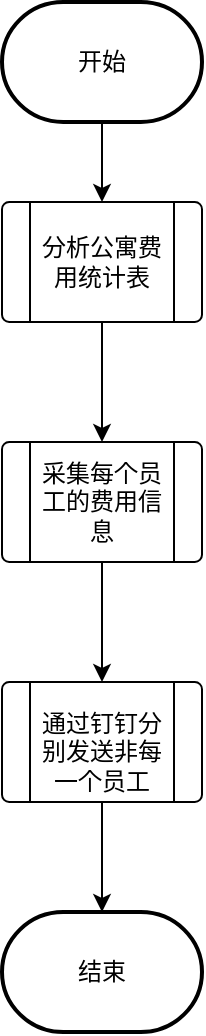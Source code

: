 <mxfile version="14.9.7" type="github" pages="12">
  <diagram id="C5RBs43oDa-KdzZeNtuy" name="主流程">
    <mxGraphModel dx="1049" dy="346" grid="1" gridSize="10" guides="1" tooltips="1" connect="1" arrows="1" fold="1" page="1" pageScale="1" pageWidth="827" pageHeight="1169" math="0" shadow="0">
      <root>
        <mxCell id="WIyWlLk6GJQsqaUBKTNV-0" />
        <mxCell id="WIyWlLk6GJQsqaUBKTNV-1" parent="WIyWlLk6GJQsqaUBKTNV-0" />
        <mxCell id="iT9j7eEeY_HCo8flP6ZB-0" value="" style="edgeStyle=orthogonalEdgeStyle;rounded=0;orthogonalLoop=1;jettySize=auto;html=1;" parent="WIyWlLk6GJQsqaUBKTNV-1" source="iT9j7eEeY_HCo8flP6ZB-1" target="iT9j7eEeY_HCo8flP6ZB-3" edge="1">
          <mxGeometry relative="1" as="geometry" />
        </mxCell>
        <mxCell id="iT9j7eEeY_HCo8flP6ZB-1" value="开始" style="strokeWidth=2;html=1;shape=mxgraph.flowchart.terminator;whiteSpace=wrap;" parent="WIyWlLk6GJQsqaUBKTNV-1" vertex="1">
          <mxGeometry x="350" y="100" width="100" height="60" as="geometry" />
        </mxCell>
        <mxCell id="iT9j7eEeY_HCo8flP6ZB-2" value="" style="edgeStyle=orthogonalEdgeStyle;rounded=0;orthogonalLoop=1;jettySize=auto;html=1;" parent="WIyWlLk6GJQsqaUBKTNV-1" source="iT9j7eEeY_HCo8flP6ZB-3" target="iT9j7eEeY_HCo8flP6ZB-5" edge="1">
          <mxGeometry relative="1" as="geometry" />
        </mxCell>
        <mxCell id="iT9j7eEeY_HCo8flP6ZB-3" value="" style="verticalLabelPosition=bottom;verticalAlign=top;html=1;shape=process;whiteSpace=wrap;rounded=1;size=0.14;arcSize=6;" parent="WIyWlLk6GJQsqaUBKTNV-1" vertex="1">
          <mxGeometry x="350" y="200" width="100" height="60" as="geometry" />
        </mxCell>
        <mxCell id="iT9j7eEeY_HCo8flP6ZB-4" value="" style="edgeStyle=orthogonalEdgeStyle;rounded=0;orthogonalLoop=1;jettySize=auto;html=1;" parent="WIyWlLk6GJQsqaUBKTNV-1" source="iT9j7eEeY_HCo8flP6ZB-5" target="iT9j7eEeY_HCo8flP6ZB-9" edge="1">
          <mxGeometry relative="1" as="geometry" />
        </mxCell>
        <mxCell id="iT9j7eEeY_HCo8flP6ZB-5" value="" style="verticalLabelPosition=bottom;verticalAlign=top;html=1;shape=process;whiteSpace=wrap;rounded=1;size=0.14;arcSize=6;" parent="WIyWlLk6GJQsqaUBKTNV-1" vertex="1">
          <mxGeometry x="350" y="320" width="100" height="60" as="geometry" />
        </mxCell>
        <mxCell id="iT9j7eEeY_HCo8flP6ZB-6" value="分析公寓费用统计表" style="text;html=1;strokeColor=none;fillColor=none;align=center;verticalAlign=middle;whiteSpace=wrap;rounded=0;" parent="WIyWlLk6GJQsqaUBKTNV-1" vertex="1">
          <mxGeometry x="365" y="230" width="70" as="geometry" />
        </mxCell>
        <mxCell id="iT9j7eEeY_HCo8flP6ZB-7" value="采集每个员工的费用信息" style="text;html=1;strokeColor=none;fillColor=none;align=center;verticalAlign=middle;whiteSpace=wrap;rounded=0;" parent="WIyWlLk6GJQsqaUBKTNV-1" vertex="1">
          <mxGeometry x="365" y="335" width="70" height="30" as="geometry" />
        </mxCell>
        <mxCell id="iT9j7eEeY_HCo8flP6ZB-8" value="" style="edgeStyle=orthogonalEdgeStyle;rounded=0;orthogonalLoop=1;jettySize=auto;html=1;" parent="WIyWlLk6GJQsqaUBKTNV-1" source="iT9j7eEeY_HCo8flP6ZB-9" target="iT9j7eEeY_HCo8flP6ZB-11" edge="1">
          <mxGeometry relative="1" as="geometry" />
        </mxCell>
        <mxCell id="iT9j7eEeY_HCo8flP6ZB-9" value="" style="verticalLabelPosition=bottom;verticalAlign=top;html=1;shape=process;whiteSpace=wrap;rounded=1;size=0.14;arcSize=6;" parent="WIyWlLk6GJQsqaUBKTNV-1" vertex="1">
          <mxGeometry x="350" y="440" width="100" height="60" as="geometry" />
        </mxCell>
        <mxCell id="iT9j7eEeY_HCo8flP6ZB-10" value="通过钉钉分别发送非每一个员工" style="text;html=1;strokeColor=none;fillColor=none;align=center;verticalAlign=middle;whiteSpace=wrap;rounded=0;" parent="WIyWlLk6GJQsqaUBKTNV-1" vertex="1">
          <mxGeometry x="365" y="460" width="70" height="30" as="geometry" />
        </mxCell>
        <mxCell id="iT9j7eEeY_HCo8flP6ZB-11" value="结束" style="strokeWidth=2;html=1;shape=mxgraph.flowchart.terminator;whiteSpace=wrap;" parent="WIyWlLk6GJQsqaUBKTNV-1" vertex="1">
          <mxGeometry x="350" y="555" width="100" height="60" as="geometry" />
        </mxCell>
      </root>
    </mxGraphModel>
  </diagram>
  <diagram id="J8g4gOrdLAUBE6e6hYNS" name="旧版流程">
    <mxGraphModel dx="1024" dy="790" grid="1" gridSize="10" guides="1" tooltips="1" connect="1" arrows="1" fold="1" page="1" pageScale="1" pageWidth="827" pageHeight="1169" math="0" shadow="0">
      <root>
        <mxCell id="hX3vZb02nxSvymXh9ASX-0" />
        <mxCell id="hX3vZb02nxSvymXh9ASX-1" parent="hX3vZb02nxSvymXh9ASX-0" />
        <mxCell id="hX3vZb02nxSvymXh9ASX-2" value="" style="edgeStyle=orthogonalEdgeStyle;rounded=0;orthogonalLoop=1;jettySize=auto;html=1;" edge="1" parent="hX3vZb02nxSvymXh9ASX-1" source="hX3vZb02nxSvymXh9ASX-3" target="hX3vZb02nxSvymXh9ASX-5">
          <mxGeometry relative="1" as="geometry" />
        </mxCell>
        <mxCell id="hX3vZb02nxSvymXh9ASX-3" value="&lt;font style=&quot;font-size: 14px&quot;&gt;开始&lt;/font&gt;" style="strokeWidth=2;html=1;shape=mxgraph.flowchart.terminator;whiteSpace=wrap;" vertex="1" parent="hX3vZb02nxSvymXh9ASX-1">
          <mxGeometry x="360" y="60" width="80" height="50" as="geometry" />
        </mxCell>
        <mxCell id="hX3vZb02nxSvymXh9ASX-4" value="" style="edgeStyle=orthogonalEdgeStyle;rounded=0;orthogonalLoop=1;jettySize=auto;html=1;" edge="1" parent="hX3vZb02nxSvymXh9ASX-1" source="hX3vZb02nxSvymXh9ASX-5" target="hX3vZb02nxSvymXh9ASX-9">
          <mxGeometry relative="1" as="geometry" />
        </mxCell>
        <mxCell id="hX3vZb02nxSvymXh9ASX-5" value="输入文件名" style="rounded=0;whiteSpace=wrap;html=1;" vertex="1" parent="hX3vZb02nxSvymXh9ASX-1">
          <mxGeometry x="349.63" y="150" width="100.25" height="40" as="geometry" />
        </mxCell>
        <mxCell id="hX3vZb02nxSvymXh9ASX-6" value="创建表格" style="rounded=0;whiteSpace=wrap;html=1;" vertex="1" parent="hX3vZb02nxSvymXh9ASX-1">
          <mxGeometry x="349.88" y="230" width="100.25" height="40" as="geometry" />
        </mxCell>
        <mxCell id="hX3vZb02nxSvymXh9ASX-7" style="edgeStyle=orthogonalEdgeStyle;rounded=0;orthogonalLoop=1;jettySize=auto;html=1;exitX=1;exitY=0.5;exitDx=0;exitDy=0;entryX=0.5;entryY=0;entryDx=0;entryDy=0;" edge="1" parent="hX3vZb02nxSvymXh9ASX-1" source="hX3vZb02nxSvymXh9ASX-9" target="hX3vZb02nxSvymXh9ASX-10">
          <mxGeometry relative="1" as="geometry" />
        </mxCell>
        <mxCell id="hX3vZb02nxSvymXh9ASX-8" value="" style="edgeStyle=orthogonalEdgeStyle;rounded=0;orthogonalLoop=1;jettySize=auto;html=1;" edge="1" parent="hX3vZb02nxSvymXh9ASX-1" source="hX3vZb02nxSvymXh9ASX-9" target="hX3vZb02nxSvymXh9ASX-12">
          <mxGeometry relative="1" as="geometry" />
        </mxCell>
        <mxCell id="hX3vZb02nxSvymXh9ASX-9" value="文件名是否存在？" style="rhombus;whiteSpace=wrap;html=1;" vertex="1" parent="hX3vZb02nxSvymXh9ASX-1">
          <mxGeometry x="339.51" y="300" width="120.49" height="60" as="geometry" />
        </mxCell>
        <mxCell id="hX3vZb02nxSvymXh9ASX-10" value="输入有误" style="rounded=0;whiteSpace=wrap;html=1;" vertex="1" parent="hX3vZb02nxSvymXh9ASX-1">
          <mxGeometry x="509.75" y="420" width="100.25" height="40" as="geometry" />
        </mxCell>
        <mxCell id="hX3vZb02nxSvymXh9ASX-11" value="" style="edgeStyle=orthogonalEdgeStyle;rounded=0;orthogonalLoop=1;jettySize=auto;html=1;" edge="1" parent="hX3vZb02nxSvymXh9ASX-1" source="hX3vZb02nxSvymXh9ASX-12" target="hX3vZb02nxSvymXh9ASX-14">
          <mxGeometry relative="1" as="geometry" />
        </mxCell>
        <mxCell id="hX3vZb02nxSvymXh9ASX-12" value="打开表格文件读取数据并分析，获取员工的房间号，姓名，入住时间" style="rounded=0;whiteSpace=wrap;html=1;" vertex="1" parent="hX3vZb02nxSvymXh9ASX-1">
          <mxGeometry x="344.76" y="410" width="109.99" height="80" as="geometry" />
        </mxCell>
        <mxCell id="hX3vZb02nxSvymXh9ASX-13" value="" style="edgeStyle=orthogonalEdgeStyle;rounded=0;orthogonalLoop=1;jettySize=auto;html=1;" edge="1" parent="hX3vZb02nxSvymXh9ASX-1" source="hX3vZb02nxSvymXh9ASX-14" target="hX3vZb02nxSvymXh9ASX-17">
          <mxGeometry relative="1" as="geometry" />
        </mxCell>
        <mxCell id="hX3vZb02nxSvymXh9ASX-14" value="打开表格文件读取数据并分析，获取员工的房间号，姓名，入住时间" style="rounded=0;whiteSpace=wrap;html=1;" vertex="1" parent="hX3vZb02nxSvymXh9ASX-1">
          <mxGeometry x="344.76" y="544.5" width="109.99" height="80" as="geometry" />
        </mxCell>
        <mxCell id="hX3vZb02nxSvymXh9ASX-15" value="" style="edgeStyle=orthogonalEdgeStyle;rounded=0;orthogonalLoop=1;jettySize=auto;html=1;" edge="1" parent="hX3vZb02nxSvymXh9ASX-1" source="hX3vZb02nxSvymXh9ASX-17" target="hX3vZb02nxSvymXh9ASX-19">
          <mxGeometry relative="1" as="geometry" />
        </mxCell>
        <mxCell id="hX3vZb02nxSvymXh9ASX-16" style="edgeStyle=orthogonalEdgeStyle;rounded=0;orthogonalLoop=1;jettySize=auto;html=1;entryX=0.5;entryY=0;entryDx=0;entryDy=0;" edge="1" parent="hX3vZb02nxSvymXh9ASX-1" source="hX3vZb02nxSvymXh9ASX-17" target="hX3vZb02nxSvymXh9ASX-20">
          <mxGeometry relative="1" as="geometry" />
        </mxCell>
        <mxCell id="hX3vZb02nxSvymXh9ASX-17" value="遍历房间号，查看房间号是否相同？" style="rhombus;whiteSpace=wrap;html=1;" vertex="1" parent="hX3vZb02nxSvymXh9ASX-1">
          <mxGeometry x="324.75" y="680" width="150" height="80" as="geometry" />
        </mxCell>
        <mxCell id="hX3vZb02nxSvymXh9ASX-18" value="" style="edgeStyle=orthogonalEdgeStyle;rounded=0;orthogonalLoop=1;jettySize=auto;html=1;" edge="1" parent="hX3vZb02nxSvymXh9ASX-1" source="hX3vZb02nxSvymXh9ASX-19" target="hX3vZb02nxSvymXh9ASX-22">
          <mxGeometry relative="1" as="geometry" />
        </mxCell>
        <mxCell id="hX3vZb02nxSvymXh9ASX-19" value="进行姓名及入住时间的拼接" style="rounded=0;whiteSpace=wrap;html=1;" vertex="1" parent="hX3vZb02nxSvymXh9ASX-1">
          <mxGeometry x="349.63" y="840" width="100.25" height="40" as="geometry" />
        </mxCell>
        <mxCell id="hX3vZb02nxSvymXh9ASX-20" value="设置变量存储房间号，姓名，注入时间" style="rounded=0;whiteSpace=wrap;html=1;" vertex="1" parent="hX3vZb02nxSvymXh9ASX-1">
          <mxGeometry x="520" y="820" width="110" height="70" as="geometry" />
        </mxCell>
        <mxCell id="hX3vZb02nxSvymXh9ASX-21" value="" style="edgeStyle=orthogonalEdgeStyle;rounded=0;orthogonalLoop=1;jettySize=auto;html=1;" edge="1" parent="hX3vZb02nxSvymXh9ASX-1" source="hX3vZb02nxSvymXh9ASX-22" target="hX3vZb02nxSvymXh9ASX-24">
          <mxGeometry relative="1" as="geometry" />
        </mxCell>
        <mxCell id="hX3vZb02nxSvymXh9ASX-22" value="筛选完相同的房间号，进行信息的录入，打印列表，进行备注" style="rounded=0;whiteSpace=wrap;html=1;" vertex="1" parent="hX3vZb02nxSvymXh9ASX-1">
          <mxGeometry x="344.75" y="940" width="110" height="70" as="geometry" />
        </mxCell>
        <mxCell id="hX3vZb02nxSvymXh9ASX-23" value="" style="edgeStyle=orthogonalEdgeStyle;rounded=0;orthogonalLoop=1;jettySize=auto;html=1;" edge="1" parent="hX3vZb02nxSvymXh9ASX-1" source="hX3vZb02nxSvymXh9ASX-24" target="hX3vZb02nxSvymXh9ASX-31">
          <mxGeometry relative="1" as="geometry" />
        </mxCell>
        <mxCell id="hX3vZb02nxSvymXh9ASX-24" value="读取文件，获取内容" style="rounded=0;whiteSpace=wrap;html=1;" vertex="1" parent="hX3vZb02nxSvymXh9ASX-1">
          <mxGeometry x="344.26" y="1080" width="110.49" height="50" as="geometry" />
        </mxCell>
        <mxCell id="hX3vZb02nxSvymXh9ASX-25" value="NO" style="text;html=1;strokeColor=none;fillColor=none;align=center;verticalAlign=middle;whiteSpace=wrap;rounded=0;" vertex="1" parent="hX3vZb02nxSvymXh9ASX-1">
          <mxGeometry x="490" y="300" width="40" height="20" as="geometry" />
        </mxCell>
        <mxCell id="hX3vZb02nxSvymXh9ASX-26" value="YES" style="text;html=1;strokeColor=none;fillColor=none;align=center;verticalAlign=middle;whiteSpace=wrap;rounded=0;" vertex="1" parent="hX3vZb02nxSvymXh9ASX-1">
          <mxGeometry x="410" y="370" width="40" height="20" as="geometry" />
        </mxCell>
        <mxCell id="hX3vZb02nxSvymXh9ASX-27" value="YES" style="text;html=1;strokeColor=none;fillColor=none;align=center;verticalAlign=middle;whiteSpace=wrap;rounded=0;" vertex="1" parent="hX3vZb02nxSvymXh9ASX-1">
          <mxGeometry x="400" y="780" width="40" height="20" as="geometry" />
        </mxCell>
        <mxCell id="hX3vZb02nxSvymXh9ASX-28" value="NO" style="text;html=1;strokeColor=none;fillColor=none;align=center;verticalAlign=middle;whiteSpace=wrap;rounded=0;" vertex="1" parent="hX3vZb02nxSvymXh9ASX-1">
          <mxGeometry x="509.75" y="700" width="40" height="20" as="geometry" />
        </mxCell>
        <mxCell id="hX3vZb02nxSvymXh9ASX-29" value="" style="edgeStyle=orthogonalEdgeStyle;rounded=0;orthogonalLoop=1;jettySize=auto;html=1;" edge="1" parent="hX3vZb02nxSvymXh9ASX-1" source="hX3vZb02nxSvymXh9ASX-31" target="hX3vZb02nxSvymXh9ASX-33">
          <mxGeometry relative="1" as="geometry" />
        </mxCell>
        <mxCell id="hX3vZb02nxSvymXh9ASX-30" style="edgeStyle=orthogonalEdgeStyle;rounded=0;orthogonalLoop=1;jettySize=auto;html=1;entryX=0.5;entryY=0;entryDx=0;entryDy=0;" edge="1" parent="hX3vZb02nxSvymXh9ASX-1" source="hX3vZb02nxSvymXh9ASX-31" target="hX3vZb02nxSvymXh9ASX-37">
          <mxGeometry relative="1" as="geometry" />
        </mxCell>
        <mxCell id="hX3vZb02nxSvymXh9ASX-31" value="判断是否为中途入住？" style="rhombus;whiteSpace=wrap;html=1;" vertex="1" parent="hX3vZb02nxSvymXh9ASX-1">
          <mxGeometry x="325.01" y="1200" width="150" height="80" as="geometry" />
        </mxCell>
        <mxCell id="hX3vZb02nxSvymXh9ASX-32" value="" style="edgeStyle=orthogonalEdgeStyle;rounded=0;orthogonalLoop=1;jettySize=auto;html=1;" edge="1" parent="hX3vZb02nxSvymXh9ASX-1" source="hX3vZb02nxSvymXh9ASX-33" target="hX3vZb02nxSvymXh9ASX-36">
          <mxGeometry relative="1" as="geometry" />
        </mxCell>
        <mxCell id="hX3vZb02nxSvymXh9ASX-33" value="打开文件，最大化应用窗口" style="rounded=0;whiteSpace=wrap;html=1;" vertex="1" parent="hX3vZb02nxSvymXh9ASX-1">
          <mxGeometry x="344.76" y="1340" width="110.49" height="50" as="geometry" />
        </mxCell>
        <mxCell id="hX3vZb02nxSvymXh9ASX-34" style="edgeStyle=orthogonalEdgeStyle;rounded=0;orthogonalLoop=1;jettySize=auto;html=1;entryX=0.5;entryY=1;entryDx=0;entryDy=0;" edge="1" parent="hX3vZb02nxSvymXh9ASX-1" source="hX3vZb02nxSvymXh9ASX-36" target="hX3vZb02nxSvymXh9ASX-41">
          <mxGeometry relative="1" as="geometry" />
        </mxCell>
        <mxCell id="hX3vZb02nxSvymXh9ASX-35" value="" style="edgeStyle=orthogonalEdgeStyle;rounded=0;orthogonalLoop=1;jettySize=auto;html=1;" edge="1" parent="hX3vZb02nxSvymXh9ASX-1" source="hX3vZb02nxSvymXh9ASX-36" target="hX3vZb02nxSvymXh9ASX-43">
          <mxGeometry relative="1" as="geometry" />
        </mxCell>
        <mxCell id="hX3vZb02nxSvymXh9ASX-36" value="点击费用明细表，进行截图，关闭应用" style="rounded=0;whiteSpace=wrap;html=1;" vertex="1" parent="hX3vZb02nxSvymXh9ASX-1">
          <mxGeometry x="344.26" y="1460" width="110.49" height="50" as="geometry" />
        </mxCell>
        <mxCell id="hX3vZb02nxSvymXh9ASX-37" value="返回0" style="rounded=0;whiteSpace=wrap;html=1;" vertex="1" parent="hX3vZb02nxSvymXh9ASX-1">
          <mxGeometry x="519.51" y="1340" width="110.49" height="50" as="geometry" />
        </mxCell>
        <mxCell id="hX3vZb02nxSvymXh9ASX-38" value="NO" style="text;html=1;strokeColor=none;fillColor=none;align=center;verticalAlign=middle;whiteSpace=wrap;rounded=0;" vertex="1" parent="hX3vZb02nxSvymXh9ASX-1">
          <mxGeometry x="410" y="1290" width="40" height="20" as="geometry" />
        </mxCell>
        <mxCell id="hX3vZb02nxSvymXh9ASX-39" value="YES" style="text;html=1;strokeColor=none;fillColor=none;align=center;verticalAlign=middle;whiteSpace=wrap;rounded=0;" vertex="1" parent="hX3vZb02nxSvymXh9ASX-1">
          <mxGeometry x="500" y="1210" width="40" height="20" as="geometry" />
        </mxCell>
        <mxCell id="hX3vZb02nxSvymXh9ASX-40" style="edgeStyle=orthogonalEdgeStyle;rounded=0;orthogonalLoop=1;jettySize=auto;html=1;entryX=0;entryY=0.5;entryDx=0;entryDy=0;" edge="1" parent="hX3vZb02nxSvymXh9ASX-1" source="hX3vZb02nxSvymXh9ASX-41" target="hX3vZb02nxSvymXh9ASX-31">
          <mxGeometry relative="1" as="geometry">
            <Array as="points">
              <mxPoint x="225" y="1240" />
            </Array>
          </mxGeometry>
        </mxCell>
        <mxCell id="hX3vZb02nxSvymXh9ASX-41" value="条件为True" style="rounded=0;whiteSpace=wrap;html=1;" vertex="1" parent="hX3vZb02nxSvymXh9ASX-1">
          <mxGeometry x="170" y="1330" width="110.49" height="50" as="geometry" />
        </mxCell>
        <mxCell id="hX3vZb02nxSvymXh9ASX-42" value="" style="edgeStyle=orthogonalEdgeStyle;rounded=0;orthogonalLoop=1;jettySize=auto;html=1;" edge="1" parent="hX3vZb02nxSvymXh9ASX-1" source="hX3vZb02nxSvymXh9ASX-43" target="hX3vZb02nxSvymXh9ASX-45">
          <mxGeometry relative="1" as="geometry" />
        </mxCell>
        <mxCell id="hX3vZb02nxSvymXh9ASX-43" value="截图成功？" style="rhombus;whiteSpace=wrap;html=1;" vertex="1" parent="hX3vZb02nxSvymXh9ASX-1">
          <mxGeometry x="324.51" y="1580" width="150" height="80" as="geometry" />
        </mxCell>
        <mxCell id="hX3vZb02nxSvymXh9ASX-44" value="" style="edgeStyle=orthogonalEdgeStyle;rounded=0;orthogonalLoop=1;jettySize=auto;html=1;" edge="1" parent="hX3vZb02nxSvymXh9ASX-1" source="hX3vZb02nxSvymXh9ASX-45" target="hX3vZb02nxSvymXh9ASX-48">
          <mxGeometry relative="1" as="geometry" />
        </mxCell>
        <mxCell id="hX3vZb02nxSvymXh9ASX-45" value="打开应用，进行窗口最大化" style="rounded=0;whiteSpace=wrap;html=1;" vertex="1" parent="hX3vZb02nxSvymXh9ASX-1">
          <mxGeometry x="344.26" y="1720" width="110.49" height="50" as="geometry" />
        </mxCell>
        <mxCell id="hX3vZb02nxSvymXh9ASX-46" value="" style="edgeStyle=orthogonalEdgeStyle;rounded=0;orthogonalLoop=1;jettySize=auto;html=1;" edge="1" parent="hX3vZb02nxSvymXh9ASX-1" source="hX3vZb02nxSvymXh9ASX-48" target="hX3vZb02nxSvymXh9ASX-50">
          <mxGeometry relative="1" as="geometry" />
        </mxCell>
        <mxCell id="hX3vZb02nxSvymXh9ASX-47" style="edgeStyle=orthogonalEdgeStyle;rounded=0;orthogonalLoop=1;jettySize=auto;html=1;entryX=0.5;entryY=0;entryDx=0;entryDy=0;" edge="1" parent="hX3vZb02nxSvymXh9ASX-1" source="hX3vZb02nxSvymXh9ASX-48" target="hX3vZb02nxSvymXh9ASX-56">
          <mxGeometry relative="1" as="geometry" />
        </mxCell>
        <mxCell id="hX3vZb02nxSvymXh9ASX-48" value="判断是否成功进入钉钉" style="rhombus;whiteSpace=wrap;html=1;" vertex="1" parent="hX3vZb02nxSvymXh9ASX-1">
          <mxGeometry x="324.5" y="1820" width="150" height="80" as="geometry" />
        </mxCell>
        <mxCell id="hX3vZb02nxSvymXh9ASX-49" value="" style="edgeStyle=orthogonalEdgeStyle;rounded=0;orthogonalLoop=1;jettySize=auto;html=1;" edge="1" parent="hX3vZb02nxSvymXh9ASX-1" source="hX3vZb02nxSvymXh9ASX-50" target="hX3vZb02nxSvymXh9ASX-53">
          <mxGeometry relative="1" as="geometry" />
        </mxCell>
        <mxCell id="hX3vZb02nxSvymXh9ASX-50" value="点击搜索相关员工姓名" style="rounded=0;whiteSpace=wrap;html=1;" vertex="1" parent="hX3vZb02nxSvymXh9ASX-1">
          <mxGeometry x="344.26" y="1960" width="110.49" height="50" as="geometry" />
        </mxCell>
        <mxCell id="hX3vZb02nxSvymXh9ASX-51" value="YES" style="text;html=1;strokeColor=none;fillColor=none;align=center;verticalAlign=middle;whiteSpace=wrap;rounded=0;" vertex="1" parent="hX3vZb02nxSvymXh9ASX-1">
          <mxGeometry x="400" y="1920" width="40" height="20" as="geometry" />
        </mxCell>
        <mxCell id="hX3vZb02nxSvymXh9ASX-52" style="edgeStyle=orthogonalEdgeStyle;rounded=0;orthogonalLoop=1;jettySize=auto;html=1;entryX=0.5;entryY=1;entryDx=0;entryDy=0;" edge="1" parent="hX3vZb02nxSvymXh9ASX-1" source="hX3vZb02nxSvymXh9ASX-53" target="hX3vZb02nxSvymXh9ASX-55">
          <mxGeometry relative="1" as="geometry" />
        </mxCell>
        <mxCell id="hX3vZb02nxSvymXh9ASX-53" value="复制截图，点击发送" style="rounded=0;whiteSpace=wrap;html=1;" vertex="1" parent="hX3vZb02nxSvymXh9ASX-1">
          <mxGeometry x="344.76" y="2090" width="110.49" height="50" as="geometry" />
        </mxCell>
        <mxCell id="hX3vZb02nxSvymXh9ASX-54" style="edgeStyle=orthogonalEdgeStyle;rounded=0;orthogonalLoop=1;jettySize=auto;html=1;entryX=1;entryY=0.5;entryDx=0;entryDy=0;" edge="1" parent="hX3vZb02nxSvymXh9ASX-1" source="hX3vZb02nxSvymXh9ASX-55" target="hX3vZb02nxSvymXh9ASX-50">
          <mxGeometry relative="1" as="geometry">
            <Array as="points">
              <mxPoint x="555" y="1985" />
            </Array>
          </mxGeometry>
        </mxCell>
        <mxCell id="hX3vZb02nxSvymXh9ASX-55" value="循环遍历同房间号的人数" style="rounded=0;whiteSpace=wrap;html=1;" vertex="1" parent="hX3vZb02nxSvymXh9ASX-1">
          <mxGeometry x="500" y="2020" width="110.49" height="50" as="geometry" />
        </mxCell>
        <mxCell id="hX3vZb02nxSvymXh9ASX-56" value="钉钉打开失败" style="rounded=0;whiteSpace=wrap;html=1;" vertex="1" parent="hX3vZb02nxSvymXh9ASX-1">
          <mxGeometry x="160" y="1960" width="110.49" height="50" as="geometry" />
        </mxCell>
        <mxCell id="hX3vZb02nxSvymXh9ASX-57" value="NO" style="text;html=1;strokeColor=none;fillColor=none;align=center;verticalAlign=middle;whiteSpace=wrap;rounded=0;" vertex="1" parent="hX3vZb02nxSvymXh9ASX-1">
          <mxGeometry x="250" y="1840" width="40" height="20" as="geometry" />
        </mxCell>
      </root>
    </mxGraphModel>
  </diagram>
  <diagram id="-Z4J6mqC9HXVS7m3fmV7" name="Main函数">
    <mxGraphModel dx="2105" dy="494" grid="1" gridSize="10" guides="1" tooltips="1" connect="1" arrows="0" fold="1" page="1" pageScale="1" pageWidth="827" pageHeight="1169" math="0" shadow="0">
      <root>
        <mxCell id="Y3GAbf_XvxJTGiWfrdM--0" />
        <mxCell id="Y3GAbf_XvxJTGiWfrdM--1" parent="Y3GAbf_XvxJTGiWfrdM--0" />
        <mxCell id="k0jIm-fZQBKtKemOX1kq-13" value="" style="edgeStyle=orthogonalEdgeStyle;rounded=0;orthogonalLoop=1;jettySize=auto;html=1;" parent="Y3GAbf_XvxJTGiWfrdM--1" source="HXBa867MFliQvTsgXmtY-0" target="k0jIm-fZQBKtKemOX1kq-0" edge="1">
          <mxGeometry relative="1" as="geometry" />
        </mxCell>
        <mxCell id="HXBa867MFliQvTsgXmtY-0" value="开始" style="strokeWidth=2;html=1;shape=mxgraph.flowchart.terminator;whiteSpace=wrap;" parent="Y3GAbf_XvxJTGiWfrdM--1" vertex="1">
          <mxGeometry x="520" y="40" width="100" height="60" as="geometry" />
        </mxCell>
        <mxCell id="k0jIm-fZQBKtKemOX1kq-22" style="edgeStyle=orthogonalEdgeStyle;rounded=0;orthogonalLoop=1;jettySize=auto;html=1;entryX=0.5;entryY=0;entryDx=0;entryDy=0;" parent="Y3GAbf_XvxJTGiWfrdM--1" source="k0jIm-fZQBKtKemOX1kq-0" target="k0jIm-fZQBKtKemOX1kq-1" edge="1">
          <mxGeometry relative="1" as="geometry" />
        </mxCell>
        <mxCell id="WlDAlPFV1EFzfRe-xJvh-16" style="edgeStyle=orthogonalEdgeStyle;rounded=0;orthogonalLoop=1;jettySize=auto;html=1;entryX=0.5;entryY=0;entryDx=0;entryDy=0;" parent="Y3GAbf_XvxJTGiWfrdM--1" source="k0jIm-fZQBKtKemOX1kq-0" target="WlDAlPFV1EFzfRe-xJvh-9" edge="1">
          <mxGeometry relative="1" as="geometry" />
        </mxCell>
        <mxCell id="ECnnK4tGnG8pUKOD4skj-14" style="edgeStyle=orthogonalEdgeStyle;rounded=0;orthogonalLoop=1;jettySize=auto;html=1;exitX=0;exitY=0.5;exitDx=0;exitDy=0;entryX=0.5;entryY=0;entryDx=0;entryDy=0;" parent="Y3GAbf_XvxJTGiWfrdM--1" source="k0jIm-fZQBKtKemOX1kq-0" target="WlDAlPFV1EFzfRe-xJvh-10" edge="1">
          <mxGeometry relative="1" as="geometry" />
        </mxCell>
        <mxCell id="zLIC9z0XzIIE55svIiML-0" style="edgeStyle=orthogonalEdgeStyle;rounded=0;orthogonalLoop=1;jettySize=auto;html=1;exitX=1;exitY=0.5;exitDx=0;exitDy=0;entryX=0.5;entryY=0;entryDx=0;entryDy=0;" parent="Y3GAbf_XvxJTGiWfrdM--1" source="k0jIm-fZQBKtKemOX1kq-0" target="WlDAlPFV1EFzfRe-xJvh-13" edge="1">
          <mxGeometry relative="1" as="geometry" />
        </mxCell>
        <mxCell id="k0jIm-fZQBKtKemOX1kq-0" value="序列" style="rounded=0;whiteSpace=wrap;html=1;" parent="Y3GAbf_XvxJTGiWfrdM--1" vertex="1">
          <mxGeometry x="510" y="140" width="120" height="60" as="geometry" />
        </mxCell>
        <mxCell id="k0jIm-fZQBKtKemOX1kq-7" value="" style="edgeStyle=orthogonalEdgeStyle;rounded=0;orthogonalLoop=1;jettySize=auto;html=1;" parent="Y3GAbf_XvxJTGiWfrdM--1" source="k0jIm-fZQBKtKemOX1kq-1" target="k0jIm-fZQBKtKemOX1kq-2" edge="1">
          <mxGeometry relative="1" as="geometry" />
        </mxCell>
        <mxCell id="k0jIm-fZQBKtKemOX1kq-1" value="输入文件名字" style="rounded=0;whiteSpace=wrap;html=1;" parent="Y3GAbf_XvxJTGiWfrdM--1" vertex="1">
          <mxGeometry x="110" y="260" width="100" height="50" as="geometry" />
        </mxCell>
        <mxCell id="j-cgpg_RDahWZcJb_aY4-1" style="edgeStyle=orthogonalEdgeStyle;rounded=0;orthogonalLoop=1;jettySize=auto;html=1;exitX=0.5;exitY=1;exitDx=0;exitDy=0;entryX=0.5;entryY=0;entryDx=0;entryDy=0;" parent="Y3GAbf_XvxJTGiWfrdM--1" source="k0jIm-fZQBKtKemOX1kq-2" target="j-cgpg_RDahWZcJb_aY4-0" edge="1">
          <mxGeometry relative="1" as="geometry" />
        </mxCell>
        <mxCell id="ECnnK4tGnG8pUKOD4skj-8" style="edgeStyle=orthogonalEdgeStyle;rounded=0;orthogonalLoop=1;jettySize=auto;html=1;exitX=0;exitY=0.5;exitDx=0;exitDy=0;entryX=1;entryY=0.5;entryDx=0;entryDy=0;entryPerimeter=0;" parent="Y3GAbf_XvxJTGiWfrdM--1" source="k0jIm-fZQBKtKemOX1kq-2" edge="1">
          <mxGeometry relative="1" as="geometry">
            <mxPoint x="50" y="385" as="targetPoint" />
          </mxGeometry>
        </mxCell>
        <mxCell id="k0jIm-fZQBKtKemOX1kq-2" value="进行“文件名字”和“后缀名”拼接形成文件名" style="rounded=0;whiteSpace=wrap;html=1;" parent="Y3GAbf_XvxJTGiWfrdM--1" vertex="1">
          <mxGeometry x="110" y="360" width="100" height="50" as="geometry" />
        </mxCell>
        <mxCell id="k0jIm-fZQBKtKemOX1kq-10" value="" style="edgeStyle=orthogonalEdgeStyle;rounded=0;orthogonalLoop=1;jettySize=auto;html=1;" parent="Y3GAbf_XvxJTGiWfrdM--1" source="k0jIm-fZQBKtKemOX1kq-4" target="k0jIm-fZQBKtKemOX1kq-5" edge="1">
          <mxGeometry relative="1" as="geometry" />
        </mxCell>
        <mxCell id="k0jIm-fZQBKtKemOX1kq-4" value="是否成功打开文件" style="rhombus;whiteSpace=wrap;html=1;" parent="Y3GAbf_XvxJTGiWfrdM--1" vertex="1">
          <mxGeometry x="100" y="554.5" width="120" height="80" as="geometry" />
        </mxCell>
        <mxCell id="k0jIm-fZQBKtKemOX1kq-11" value="" style="edgeStyle=orthogonalEdgeStyle;rounded=0;orthogonalLoop=1;jettySize=auto;html=1;" parent="Y3GAbf_XvxJTGiWfrdM--1" source="k0jIm-fZQBKtKemOX1kq-5" target="k0jIm-fZQBKtKemOX1kq-6" edge="1">
          <mxGeometry relative="1" as="geometry" />
        </mxCell>
        <mxCell id="k0jIm-fZQBKtKemOX1kq-5" value="输入有误" style="rounded=0;whiteSpace=wrap;html=1;" parent="Y3GAbf_XvxJTGiWfrdM--1" vertex="1">
          <mxGeometry x="110" y="680" width="100" height="50" as="geometry" />
        </mxCell>
        <mxCell id="k0jIm-fZQBKtKemOX1kq-6" value="返回0" style="rounded=0;whiteSpace=wrap;html=1;" parent="Y3GAbf_XvxJTGiWfrdM--1" vertex="1">
          <mxGeometry x="110" y="750" width="100" height="50" as="geometry" />
        </mxCell>
        <mxCell id="k0jIm-fZQBKtKemOX1kq-12" value="NO" style="text;html=1;strokeColor=none;fillColor=none;align=center;verticalAlign=middle;whiteSpace=wrap;rounded=0;" parent="Y3GAbf_XvxJTGiWfrdM--1" vertex="1">
          <mxGeometry x="160" y="640" width="40" height="20" as="geometry" />
        </mxCell>
        <mxCell id="k0jIm-fZQBKtKemOX1kq-21" value="" style="edgeStyle=orthogonalEdgeStyle;rounded=0;orthogonalLoop=1;jettySize=auto;html=1;" parent="Y3GAbf_XvxJTGiWfrdM--1" source="k0jIm-fZQBKtKemOX1kq-15" target="k0jIm-fZQBKtKemOX1kq-20" edge="1">
          <mxGeometry relative="1" as="geometry" />
        </mxCell>
        <mxCell id="k0jIm-fZQBKtKemOX1kq-15" value="获取人员信息异常" style="rounded=0;whiteSpace=wrap;html=1;" parent="Y3GAbf_XvxJTGiWfrdM--1" vertex="1">
          <mxGeometry x="364" y="600.5" width="100" height="50" as="geometry" />
        </mxCell>
        <mxCell id="k0jIm-fZQBKtKemOX1kq-18" value="" style="edgeStyle=orthogonalEdgeStyle;rounded=0;orthogonalLoop=1;jettySize=auto;html=1;" parent="Y3GAbf_XvxJTGiWfrdM--1" source="k0jIm-fZQBKtKemOX1kq-16" target="k0jIm-fZQBKtKemOX1kq-15" edge="1">
          <mxGeometry relative="1" as="geometry" />
        </mxCell>
        <mxCell id="k0jIm-fZQBKtKemOX1kq-16" value="获取入住员工是否成功？" style="rhombus;whiteSpace=wrap;html=1;" parent="Y3GAbf_XvxJTGiWfrdM--1" vertex="1">
          <mxGeometry x="354" y="480.5" width="120" height="80" as="geometry" />
        </mxCell>
        <mxCell id="k0jIm-fZQBKtKemOX1kq-19" value="NO" style="text;html=1;strokeColor=none;fillColor=none;align=center;verticalAlign=middle;whiteSpace=wrap;rounded=0;" parent="Y3GAbf_XvxJTGiWfrdM--1" vertex="1">
          <mxGeometry x="414" y="570.5" width="40" height="20" as="geometry" />
        </mxCell>
        <mxCell id="k0jIm-fZQBKtKemOX1kq-20" value="返回0" style="rounded=0;whiteSpace=wrap;html=1;" parent="Y3GAbf_XvxJTGiWfrdM--1" vertex="1">
          <mxGeometry x="364" y="700" width="100" height="50" as="geometry" />
        </mxCell>
        <mxCell id="WlDAlPFV1EFzfRe-xJvh-5" value="" style="edgeStyle=orthogonalEdgeStyle;rounded=0;orthogonalLoop=1;jettySize=auto;html=1;" parent="Y3GAbf_XvxJTGiWfrdM--1" source="WlDAlPFV1EFzfRe-xJvh-1" target="WlDAlPFV1EFzfRe-xJvh-2" edge="1">
          <mxGeometry relative="1" as="geometry" />
        </mxCell>
        <mxCell id="WlDAlPFV1EFzfRe-xJvh-1" value="截图是否发送成功？" style="rhombus;whiteSpace=wrap;html=1;" parent="Y3GAbf_XvxJTGiWfrdM--1" vertex="1">
          <mxGeometry x="680" y="375" width="120" height="80" as="geometry" />
        </mxCell>
        <mxCell id="WlDAlPFV1EFzfRe-xJvh-6" value="" style="edgeStyle=orthogonalEdgeStyle;rounded=0;orthogonalLoop=1;jettySize=auto;html=1;" parent="Y3GAbf_XvxJTGiWfrdM--1" source="WlDAlPFV1EFzfRe-xJvh-2" target="WlDAlPFV1EFzfRe-xJvh-3" edge="1">
          <mxGeometry relative="1" as="geometry" />
        </mxCell>
        <mxCell id="WlDAlPFV1EFzfRe-xJvh-2" value="发送失败" style="rounded=0;whiteSpace=wrap;html=1;" parent="Y3GAbf_XvxJTGiWfrdM--1" vertex="1">
          <mxGeometry x="710" y="500.5" width="60" height="59.5" as="geometry" />
        </mxCell>
        <mxCell id="WlDAlPFV1EFzfRe-xJvh-3" value="返回0" style="rounded=0;whiteSpace=wrap;html=1;" parent="Y3GAbf_XvxJTGiWfrdM--1" vertex="1">
          <mxGeometry x="690" y="615" width="100" height="50" as="geometry" />
        </mxCell>
        <mxCell id="WlDAlPFV1EFzfRe-xJvh-7" value="NO" style="text;html=1;strokeColor=none;fillColor=none;align=center;verticalAlign=middle;whiteSpace=wrap;rounded=0;" parent="Y3GAbf_XvxJTGiWfrdM--1" vertex="1">
          <mxGeometry x="740" y="465" width="40" height="20" as="geometry" />
        </mxCell>
        <mxCell id="WlDAlPFV1EFzfRe-xJvh-18" value="" style="edgeStyle=orthogonalEdgeStyle;rounded=0;orthogonalLoop=1;jettySize=auto;html=1;" parent="Y3GAbf_XvxJTGiWfrdM--1" source="WlDAlPFV1EFzfRe-xJvh-9" target="WlDAlPFV1EFzfRe-xJvh-17" edge="1">
          <mxGeometry relative="1" as="geometry" />
        </mxCell>
        <mxCell id="WlDAlPFV1EFzfRe-xJvh-9" value="读出‘未统计’工作表" style="rounded=0;whiteSpace=wrap;html=1;" parent="Y3GAbf_XvxJTGiWfrdM--1" vertex="1">
          <mxGeometry x="890" y="285" width="100" height="50" as="geometry" />
        </mxCell>
        <mxCell id="ECnnK4tGnG8pUKOD4skj-15" style="edgeStyle=orthogonalEdgeStyle;rounded=0;orthogonalLoop=1;jettySize=auto;html=1;exitX=1;exitY=0.5;exitDx=0;exitDy=0;entryX=0;entryY=0.5;entryDx=0;entryDy=0;entryPerimeter=0;" parent="Y3GAbf_XvxJTGiWfrdM--1" source="WlDAlPFV1EFzfRe-xJvh-10" target="ECnnK4tGnG8pUKOD4skj-12" edge="1">
          <mxGeometry relative="1" as="geometry" />
        </mxCell>
        <mxCell id="ECnnK4tGnG8pUKOD4skj-17" style="edgeStyle=orthogonalEdgeStyle;rounded=0;orthogonalLoop=1;jettySize=auto;html=1;exitX=0.5;exitY=1;exitDx=0;exitDy=0;entryX=0.5;entryY=0;entryDx=0;entryDy=0;" parent="Y3GAbf_XvxJTGiWfrdM--1" source="WlDAlPFV1EFzfRe-xJvh-10" target="ECnnK4tGnG8pUKOD4skj-16" edge="1">
          <mxGeometry relative="1" as="geometry" />
        </mxCell>
        <mxCell id="WlDAlPFV1EFzfRe-xJvh-10" value="读取‘员工入住信息’" style="shape=process;whiteSpace=wrap;html=1;backgroundOutline=1;" parent="Y3GAbf_XvxJTGiWfrdM--1" vertex="1">
          <mxGeometry x="354" y="275" width="120" height="60" as="geometry" />
        </mxCell>
        <mxCell id="WlDAlPFV1EFzfRe-xJvh-15" value="" style="edgeStyle=orthogonalEdgeStyle;rounded=0;orthogonalLoop=1;jettySize=auto;html=1;" parent="Y3GAbf_XvxJTGiWfrdM--1" source="WlDAlPFV1EFzfRe-xJvh-13" target="WlDAlPFV1EFzfRe-xJvh-1" edge="1">
          <mxGeometry relative="1" as="geometry" />
        </mxCell>
        <mxCell id="WlDAlPFV1EFzfRe-xJvh-13" value="写入每个房间费用明细信息，发送截图" style="shape=process;whiteSpace=wrap;html=1;backgroundOutline=1;" parent="Y3GAbf_XvxJTGiWfrdM--1" vertex="1">
          <mxGeometry x="680" y="275" width="120" height="60" as="geometry" />
        </mxCell>
        <mxCell id="WlDAlPFV1EFzfRe-xJvh-20" value="" style="edgeStyle=orthogonalEdgeStyle;rounded=0;orthogonalLoop=1;jettySize=auto;html=1;" parent="Y3GAbf_XvxJTGiWfrdM--1" source="WlDAlPFV1EFzfRe-xJvh-17" target="WlDAlPFV1EFzfRe-xJvh-19" edge="1">
          <mxGeometry relative="1" as="geometry" />
        </mxCell>
        <mxCell id="WlDAlPFV1EFzfRe-xJvh-25" style="edgeStyle=orthogonalEdgeStyle;rounded=0;orthogonalLoop=1;jettySize=auto;html=1;entryX=0.5;entryY=0;entryDx=0;entryDy=0;" parent="Y3GAbf_XvxJTGiWfrdM--1" source="WlDAlPFV1EFzfRe-xJvh-17" target="WlDAlPFV1EFzfRe-xJvh-24" edge="1">
          <mxGeometry relative="1" as="geometry" />
        </mxCell>
        <mxCell id="WlDAlPFV1EFzfRe-xJvh-17" value="是否存在未统计项目？" style="rhombus;whiteSpace=wrap;html=1;" parent="Y3GAbf_XvxJTGiWfrdM--1" vertex="1">
          <mxGeometry x="880" y="375" width="120" height="80" as="geometry" />
        </mxCell>
        <mxCell id="WlDAlPFV1EFzfRe-xJvh-23" value="" style="edgeStyle=orthogonalEdgeStyle;rounded=0;orthogonalLoop=1;jettySize=auto;html=1;" parent="Y3GAbf_XvxJTGiWfrdM--1" source="WlDAlPFV1EFzfRe-xJvh-19" target="WlDAlPFV1EFzfRe-xJvh-22" edge="1">
          <mxGeometry relative="1" as="geometry" />
        </mxCell>
        <mxCell id="WlDAlPFV1EFzfRe-xJvh-19" value="全部发送完毕" style="rounded=0;whiteSpace=wrap;html=1;" parent="Y3GAbf_XvxJTGiWfrdM--1" vertex="1">
          <mxGeometry x="890" y="495" width="100" height="50" as="geometry" />
        </mxCell>
        <mxCell id="WlDAlPFV1EFzfRe-xJvh-21" value="NO" style="text;html=1;strokeColor=none;fillColor=none;align=center;verticalAlign=middle;whiteSpace=wrap;rounded=0;" parent="Y3GAbf_XvxJTGiWfrdM--1" vertex="1">
          <mxGeometry x="940" y="465" width="40" height="20" as="geometry" />
        </mxCell>
        <mxCell id="WlDAlPFV1EFzfRe-xJvh-22" value="返回1" style="rounded=0;whiteSpace=wrap;html=1;" parent="Y3GAbf_XvxJTGiWfrdM--1" vertex="1">
          <mxGeometry x="890" y="594.5" width="100" height="50" as="geometry" />
        </mxCell>
        <mxCell id="WlDAlPFV1EFzfRe-xJvh-30" value="" style="edgeStyle=orthogonalEdgeStyle;rounded=0;orthogonalLoop=1;jettySize=auto;html=1;" parent="Y3GAbf_XvxJTGiWfrdM--1" source="WlDAlPFV1EFzfRe-xJvh-24" target="WlDAlPFV1EFzfRe-xJvh-29" edge="1">
          <mxGeometry relative="1" as="geometry" />
        </mxCell>
        <mxCell id="WlDAlPFV1EFzfRe-xJvh-24" value="有部分未统计项目无法发送!请在完成统计后重新发送" style="rounded=0;whiteSpace=wrap;html=1;" parent="Y3GAbf_XvxJTGiWfrdM--1" vertex="1">
          <mxGeometry x="1060" y="480" width="120" height="80" as="geometry" />
        </mxCell>
        <mxCell id="WlDAlPFV1EFzfRe-xJvh-26" value="YES" style="text;html=1;strokeColor=none;fillColor=none;align=center;verticalAlign=middle;whiteSpace=wrap;rounded=0;" parent="Y3GAbf_XvxJTGiWfrdM--1" vertex="1">
          <mxGeometry x="1030" y="395" width="40" height="20" as="geometry" />
        </mxCell>
        <mxCell id="WlDAlPFV1EFzfRe-xJvh-32" value="" style="edgeStyle=orthogonalEdgeStyle;rounded=0;orthogonalLoop=1;jettySize=auto;html=1;" parent="Y3GAbf_XvxJTGiWfrdM--1" source="WlDAlPFV1EFzfRe-xJvh-29" target="WlDAlPFV1EFzfRe-xJvh-31" edge="1">
          <mxGeometry relative="1" as="geometry" />
        </mxCell>
        <mxCell id="WlDAlPFV1EFzfRe-xJvh-29" value="打开‘未统计房间’工作表" style="rounded=0;whiteSpace=wrap;html=1;" parent="Y3GAbf_XvxJTGiWfrdM--1" vertex="1">
          <mxGeometry x="1070" y="594.5" width="100" height="50" as="geometry" />
        </mxCell>
        <mxCell id="WlDAlPFV1EFzfRe-xJvh-31" value="返回0" style="rounded=0;whiteSpace=wrap;html=1;" parent="Y3GAbf_XvxJTGiWfrdM--1" vertex="1">
          <mxGeometry x="1070" y="685" width="100" height="50" as="geometry" />
        </mxCell>
        <mxCell id="j-cgpg_RDahWZcJb_aY4-2" style="edgeStyle=orthogonalEdgeStyle;rounded=0;orthogonalLoop=1;jettySize=auto;html=1;exitX=0.5;exitY=1;exitDx=0;exitDy=0;entryX=0.5;entryY=0;entryDx=0;entryDy=0;" parent="Y3GAbf_XvxJTGiWfrdM--1" source="j-cgpg_RDahWZcJb_aY4-0" target="k0jIm-fZQBKtKemOX1kq-4" edge="1">
          <mxGeometry relative="1" as="geometry" />
        </mxCell>
        <mxCell id="j-cgpg_RDahWZcJb_aY4-0" value="打开文件，并创建工作表（未统计表）" style="shape=process;whiteSpace=wrap;html=1;backgroundOutline=1;" parent="Y3GAbf_XvxJTGiWfrdM--1" vertex="1">
          <mxGeometry x="100" y="460" width="120" height="60" as="geometry" />
        </mxCell>
        <mxCell id="ECnnK4tGnG8pUKOD4skj-9" value="file_path" style="shape=display;whiteSpace=wrap;html=1;direction=west;" parent="Y3GAbf_XvxJTGiWfrdM--1" vertex="1">
          <mxGeometry x="-10" y="365" width="80" height="40" as="geometry" />
        </mxCell>
        <mxCell id="ECnnK4tGnG8pUKOD4skj-12" value="all_room_ls&lt;br&gt;" style="shape=display;whiteSpace=wrap;html=1;" parent="Y3GAbf_XvxJTGiWfrdM--1" vertex="1">
          <mxGeometry x="510" y="287.5" width="80" height="35" as="geometry" />
        </mxCell>
        <mxCell id="ECnnK4tGnG8pUKOD4skj-18" style="edgeStyle=orthogonalEdgeStyle;rounded=0;orthogonalLoop=1;jettySize=auto;html=1;exitX=0.5;exitY=1;exitDx=0;exitDy=0;" parent="Y3GAbf_XvxJTGiWfrdM--1" source="ECnnK4tGnG8pUKOD4skj-16" edge="1">
          <mxGeometry relative="1" as="geometry">
            <mxPoint x="415" y="480" as="targetPoint" />
          </mxGeometry>
        </mxCell>
        <mxCell id="ECnnK4tGnG8pUKOD4skj-19" style="edgeStyle=orthogonalEdgeStyle;rounded=0;orthogonalLoop=1;jettySize=auto;html=1;exitX=1;exitY=0.5;exitDx=0;exitDy=0;" parent="Y3GAbf_XvxJTGiWfrdM--1" source="ECnnK4tGnG8pUKOD4skj-16" edge="1">
          <mxGeometry relative="1" as="geometry">
            <mxPoint x="510" y="410" as="targetPoint" />
          </mxGeometry>
        </mxCell>
        <mxCell id="ECnnK4tGnG8pUKOD4skj-16" value="读取‘费用明细’" style="shape=process;whiteSpace=wrap;html=1;backgroundOutline=1;" parent="Y3GAbf_XvxJTGiWfrdM--1" vertex="1">
          <mxGeometry x="354" y="380" width="120" height="60" as="geometry" />
        </mxCell>
        <mxCell id="ECnnK4tGnG8pUKOD4skj-20" value="all_room_DF" style="shape=display;whiteSpace=wrap;html=1;" parent="Y3GAbf_XvxJTGiWfrdM--1" vertex="1">
          <mxGeometry x="510" y="390" width="80" height="40" as="geometry" />
        </mxCell>
      </root>
    </mxGraphModel>
  </diagram>
  <diagram id="E-A3JvsvZz91wvtm6eJ4" name="创建表格">
    <mxGraphModel dx="1406" dy="516" grid="1" gridSize="10" guides="1" tooltips="1" connect="1" arrows="1" fold="1" page="1" pageScale="1" pageWidth="827" pageHeight="1169" math="0" shadow="0">
      <root>
        <mxCell id="0OAsjwtC_xc8Jn0GrRBh-0" />
        <mxCell id="0OAsjwtC_xc8Jn0GrRBh-1" parent="0OAsjwtC_xc8Jn0GrRBh-0" />
        <mxCell id="qqp3fnbmPTZxaoYjkEvk-1" value="" style="edgeStyle=orthogonalEdgeStyle;rounded=0;orthogonalLoop=1;jettySize=auto;html=1;" parent="0OAsjwtC_xc8Jn0GrRBh-1" target="G61jnxkLbr-3dwwILUBW-0" edge="1">
          <mxGeometry relative="1" as="geometry">
            <mxPoint x="343.8" y="120" as="sourcePoint" />
          </mxGeometry>
        </mxCell>
        <mxCell id="qqp3fnbmPTZxaoYjkEvk-2" value="" style="edgeStyle=orthogonalEdgeStyle;rounded=0;orthogonalLoop=1;jettySize=auto;html=1;" parent="0OAsjwtC_xc8Jn0GrRBh-1" source="G61jnxkLbr-3dwwILUBW-0" target="G61jnxkLbr-3dwwILUBW-1" edge="1">
          <mxGeometry relative="1" as="geometry" />
        </mxCell>
        <mxCell id="qqp3fnbmPTZxaoYjkEvk-8" style="edgeStyle=orthogonalEdgeStyle;rounded=0;orthogonalLoop=1;jettySize=auto;html=1;entryX=0.5;entryY=0;entryDx=0;entryDy=0;" parent="0OAsjwtC_xc8Jn0GrRBh-1" source="G61jnxkLbr-3dwwILUBW-0" target="qqp3fnbmPTZxaoYjkEvk-7" edge="1">
          <mxGeometry relative="1" as="geometry" />
        </mxCell>
        <mxCell id="G61jnxkLbr-3dwwILUBW-0" value="异常处理（打开文件失败/工作表已存在，出现异常）" style="rounded=0;whiteSpace=wrap;html=1;" parent="0OAsjwtC_xc8Jn0GrRBh-1" vertex="1">
          <mxGeometry x="293.75" y="155" width="100" height="50" as="geometry" />
        </mxCell>
        <mxCell id="qqp3fnbmPTZxaoYjkEvk-3" value="" style="edgeStyle=orthogonalEdgeStyle;rounded=0;orthogonalLoop=1;jettySize=auto;html=1;" parent="0OAsjwtC_xc8Jn0GrRBh-1" source="G61jnxkLbr-3dwwILUBW-1" target="XLFwr8oic6yy84bpbbyR-0" edge="1">
          <mxGeometry relative="1" as="geometry" />
        </mxCell>
        <mxCell id="G61jnxkLbr-3dwwILUBW-1" value="创建未统计房间表格" style="rounded=0;whiteSpace=wrap;html=1;" parent="0OAsjwtC_xc8Jn0GrRBh-1" vertex="1">
          <mxGeometry x="293.75" y="270" width="100" height="50" as="geometry" />
        </mxCell>
        <mxCell id="qqp3fnbmPTZxaoYjkEvk-4" value="" style="edgeStyle=orthogonalEdgeStyle;rounded=0;orthogonalLoop=1;jettySize=auto;html=1;" parent="0OAsjwtC_xc8Jn0GrRBh-1" source="XLFwr8oic6yy84bpbbyR-0" target="qqp3fnbmPTZxaoYjkEvk-0" edge="1">
          <mxGeometry relative="1" as="geometry" />
        </mxCell>
        <mxCell id="XLFwr8oic6yy84bpbbyR-0" value="写入未统计的“房间号，姓名，时间”" style="rounded=0;whiteSpace=wrap;html=1;" parent="0OAsjwtC_xc8Jn0GrRBh-1" vertex="1">
          <mxGeometry x="290" y="370" width="107.5" height="50" as="geometry" />
        </mxCell>
        <mxCell id="qqp3fnbmPTZxaoYjkEvk-0" value="返回1" style="rounded=0;whiteSpace=wrap;html=1;" parent="0OAsjwtC_xc8Jn0GrRBh-1" vertex="1">
          <mxGeometry x="293.75" y="470" width="100" height="50" as="geometry" />
        </mxCell>
        <mxCell id="qqp3fnbmPTZxaoYjkEvk-5" value="开始" style="text;html=1;strokeColor=none;fillColor=none;align=center;verticalAlign=middle;whiteSpace=wrap;rounded=0;" parent="0OAsjwtC_xc8Jn0GrRBh-1" vertex="1">
          <mxGeometry x="343.75" y="230" width="40" height="20" as="geometry" />
        </mxCell>
        <mxCell id="qqp3fnbmPTZxaoYjkEvk-12" value="" style="edgeStyle=orthogonalEdgeStyle;rounded=0;orthogonalLoop=1;jettySize=auto;html=1;" parent="0OAsjwtC_xc8Jn0GrRBh-1" source="qqp3fnbmPTZxaoYjkEvk-7" target="qqp3fnbmPTZxaoYjkEvk-11" edge="1">
          <mxGeometry relative="1" as="geometry" />
        </mxCell>
        <mxCell id="qqp3fnbmPTZxaoYjkEvk-20" style="edgeStyle=orthogonalEdgeStyle;rounded=0;orthogonalLoop=1;jettySize=auto;html=1;entryX=0.5;entryY=0;entryDx=0;entryDy=0;" parent="0OAsjwtC_xc8Jn0GrRBh-1" source="qqp3fnbmPTZxaoYjkEvk-7" target="qqp3fnbmPTZxaoYjkEvk-18" edge="1">
          <mxGeometry relative="1" as="geometry" />
        </mxCell>
        <mxCell id="qqp3fnbmPTZxaoYjkEvk-7" value="异常处理（打开文件失败，出异常）" style="rounded=0;whiteSpace=wrap;html=1;" parent="0OAsjwtC_xc8Jn0GrRBh-1" vertex="1">
          <mxGeometry x="453.75" y="270" width="100" height="50" as="geometry" />
        </mxCell>
        <mxCell id="qqp3fnbmPTZxaoYjkEvk-9" value="异常" style="text;html=1;strokeColor=none;fillColor=none;align=center;verticalAlign=middle;whiteSpace=wrap;rounded=0;" parent="0OAsjwtC_xc8Jn0GrRBh-1" vertex="1">
          <mxGeometry x="430" y="155" width="40" height="20" as="geometry" />
        </mxCell>
        <mxCell id="qqp3fnbmPTZxaoYjkEvk-15" value="" style="edgeStyle=orthogonalEdgeStyle;rounded=0;orthogonalLoop=1;jettySize=auto;html=1;" parent="0OAsjwtC_xc8Jn0GrRBh-1" source="qqp3fnbmPTZxaoYjkEvk-11" target="qqp3fnbmPTZxaoYjkEvk-13" edge="1">
          <mxGeometry relative="1" as="geometry" />
        </mxCell>
        <mxCell id="qqp3fnbmPTZxaoYjkEvk-11" value="初始化‘未统计房间’工作表" style="rounded=0;whiteSpace=wrap;html=1;" parent="0OAsjwtC_xc8Jn0GrRBh-1" vertex="1">
          <mxGeometry x="450" y="370" width="107.5" height="50" as="geometry" />
        </mxCell>
        <mxCell id="qqp3fnbmPTZxaoYjkEvk-16" value="" style="edgeStyle=orthogonalEdgeStyle;rounded=0;orthogonalLoop=1;jettySize=auto;html=1;" parent="0OAsjwtC_xc8Jn0GrRBh-1" source="qqp3fnbmPTZxaoYjkEvk-13" target="qqp3fnbmPTZxaoYjkEvk-14" edge="1">
          <mxGeometry relative="1" as="geometry" />
        </mxCell>
        <mxCell id="qqp3fnbmPTZxaoYjkEvk-13" value="输出提示：无需重复创建" style="rounded=0;whiteSpace=wrap;html=1;" parent="0OAsjwtC_xc8Jn0GrRBh-1" vertex="1">
          <mxGeometry x="450" y="470" width="107.5" height="50" as="geometry" />
        </mxCell>
        <mxCell id="qqp3fnbmPTZxaoYjkEvk-14" value="返回1" style="rounded=0;whiteSpace=wrap;html=1;" parent="0OAsjwtC_xc8Jn0GrRBh-1" vertex="1">
          <mxGeometry x="453.75" y="560" width="100" height="50" as="geometry" />
        </mxCell>
        <mxCell id="qqp3fnbmPTZxaoYjkEvk-17" value="开始" style="text;html=1;strokeColor=none;fillColor=none;align=center;verticalAlign=middle;whiteSpace=wrap;rounded=0;" parent="0OAsjwtC_xc8Jn0GrRBh-1" vertex="1">
          <mxGeometry x="503.75" y="330" width="40" height="20" as="geometry" />
        </mxCell>
        <mxCell id="qqp3fnbmPTZxaoYjkEvk-22" value="" style="edgeStyle=orthogonalEdgeStyle;rounded=0;orthogonalLoop=1;jettySize=auto;html=1;" parent="0OAsjwtC_xc8Jn0GrRBh-1" source="qqp3fnbmPTZxaoYjkEvk-18" target="qqp3fnbmPTZxaoYjkEvk-19" edge="1">
          <mxGeometry relative="1" as="geometry" />
        </mxCell>
        <mxCell id="qqp3fnbmPTZxaoYjkEvk-18" value="打开文件失败" style="rounded=0;whiteSpace=wrap;html=1;" parent="0OAsjwtC_xc8Jn0GrRBh-1" vertex="1">
          <mxGeometry x="623.75" y="370" width="100" height="50" as="geometry" />
        </mxCell>
        <mxCell id="qqp3fnbmPTZxaoYjkEvk-19" value="返回0" style="rounded=0;whiteSpace=wrap;html=1;" parent="0OAsjwtC_xc8Jn0GrRBh-1" vertex="1">
          <mxGeometry x="623.75" y="470" width="100" height="50" as="geometry" />
        </mxCell>
        <mxCell id="qqp3fnbmPTZxaoYjkEvk-21" value="异常" style="text;html=1;strokeColor=none;fillColor=none;align=center;verticalAlign=middle;whiteSpace=wrap;rounded=0;" parent="0OAsjwtC_xc8Jn0GrRBh-1" vertex="1">
          <mxGeometry x="573.75" y="270" width="40" height="20" as="geometry" />
        </mxCell>
        <mxCell id="WjFuJtstGCGOuWtznQeQ-1" value="excel_path" style="shape=offPageConnector;whiteSpace=wrap;html=1;" vertex="1" parent="0OAsjwtC_xc8Jn0GrRBh-1">
          <mxGeometry x="304" y="40" width="80" height="80" as="geometry" />
        </mxCell>
      </root>
    </mxGraphModel>
  </diagram>
  <diagram name="获取所有房间" id="S8NLu5-CP-rv6XZayj7M">
    <mxGraphModel dx="1172" dy="430" grid="1" gridSize="10" guides="1" tooltips="1" connect="1" arrows="1" fold="1" page="1" pageScale="1" pageWidth="827" pageHeight="1169" math="0" shadow="0">
      <root>
        <mxCell id="K8vjPWsfui80KqqRsKbv-0" />
        <mxCell id="K8vjPWsfui80KqqRsKbv-1" parent="K8vjPWsfui80KqqRsKbv-0" />
        <mxCell id="qmRj3aCCzCVI22jrQYSm-1" value="" style="edgeStyle=orthogonalEdgeStyle;rounded=0;orthogonalLoop=1;jettySize=auto;html=1;" parent="K8vjPWsfui80KqqRsKbv-1" target="PzXDbxAkkJLLqPTd0nKM-1" edge="1">
          <mxGeometry relative="1" as="geometry">
            <mxPoint x="250" y="170" as="sourcePoint" />
          </mxGeometry>
        </mxCell>
        <mxCell id="qmRj3aCCzCVI22jrQYSm-3" value="" style="edgeStyle=orthogonalEdgeStyle;rounded=0;orthogonalLoop=1;jettySize=auto;html=1;" parent="K8vjPWsfui80KqqRsKbv-1" source="PzXDbxAkkJLLqPTd0nKM-1" target="qmRj3aCCzCVI22jrQYSm-0" edge="1">
          <mxGeometry relative="1" as="geometry" />
        </mxCell>
        <mxCell id="qmRj3aCCzCVI22jrQYSm-13" style="edgeStyle=orthogonalEdgeStyle;rounded=0;orthogonalLoop=1;jettySize=auto;html=1;entryX=0.5;entryY=0;entryDx=0;entryDy=0;" parent="K8vjPWsfui80KqqRsKbv-1" source="PzXDbxAkkJLLqPTd0nKM-1" target="qmRj3aCCzCVI22jrQYSm-12" edge="1">
          <mxGeometry relative="1" as="geometry" />
        </mxCell>
        <mxCell id="PzXDbxAkkJLLqPTd0nKM-1" value="异常处理" style="rounded=0;whiteSpace=wrap;html=1;" parent="K8vjPWsfui80KqqRsKbv-1" vertex="1">
          <mxGeometry x="190" y="220" width="120" height="60" as="geometry" />
        </mxCell>
        <mxCell id="qmRj3aCCzCVI22jrQYSm-5" value="" style="edgeStyle=orthogonalEdgeStyle;rounded=0;orthogonalLoop=1;jettySize=auto;html=1;" parent="K8vjPWsfui80KqqRsKbv-1" source="qmRj3aCCzCVI22jrQYSm-0" target="qmRj3aCCzCVI22jrQYSm-4" edge="1">
          <mxGeometry relative="1" as="geometry" />
        </mxCell>
        <mxCell id="qmRj3aCCzCVI22jrQYSm-0" value="读取表格中的员工入住信息" style="rounded=0;whiteSpace=wrap;html=1;" parent="K8vjPWsfui80KqqRsKbv-1" vertex="1">
          <mxGeometry x="190" y="330" width="120" height="60" as="geometry" />
        </mxCell>
        <mxCell id="qmRj3aCCzCVI22jrQYSm-7" value="" style="edgeStyle=orthogonalEdgeStyle;rounded=0;orthogonalLoop=1;jettySize=auto;html=1;" parent="K8vjPWsfui80KqqRsKbv-1" source="qmRj3aCCzCVI22jrQYSm-4" target="qmRj3aCCzCVI22jrQYSm-6" edge="1">
          <mxGeometry relative="1" as="geometry" />
        </mxCell>
        <mxCell id="qmRj3aCCzCVI22jrQYSm-4" value="过滤表格内容，匹配内容不为空的数据集" style="rounded=0;whiteSpace=wrap;html=1;" parent="K8vjPWsfui80KqqRsKbv-1" vertex="1">
          <mxGeometry x="190" y="440" width="120" height="60" as="geometry" />
        </mxCell>
        <mxCell id="qmRj3aCCzCVI22jrQYSm-10" value="" style="edgeStyle=orthogonalEdgeStyle;rounded=0;orthogonalLoop=1;jettySize=auto;html=1;" parent="K8vjPWsfui80KqqRsKbv-1" source="qmRj3aCCzCVI22jrQYSm-6" target="qmRj3aCCzCVI22jrQYSm-8" edge="1">
          <mxGeometry relative="1" as="geometry" />
        </mxCell>
        <mxCell id="GL9vUbt661mx90DdEHd1-1" value="" style="edgeStyle=orthogonalEdgeStyle;rounded=0;orthogonalLoop=1;jettySize=auto;html=1;" edge="1" parent="K8vjPWsfui80KqqRsKbv-1" source="qmRj3aCCzCVI22jrQYSm-6" target="GL9vUbt661mx90DdEHd1-0">
          <mxGeometry relative="1" as="geometry" />
        </mxCell>
        <mxCell id="qmRj3aCCzCVI22jrQYSm-6" value="将获取的数据集转换为列表" style="rounded=0;whiteSpace=wrap;html=1;" parent="K8vjPWsfui80KqqRsKbv-1" vertex="1">
          <mxGeometry x="190" y="550" width="120" height="60" as="geometry" />
        </mxCell>
        <mxCell id="qmRj3aCCzCVI22jrQYSm-11" value="" style="edgeStyle=orthogonalEdgeStyle;rounded=0;orthogonalLoop=1;jettySize=auto;html=1;" parent="K8vjPWsfui80KqqRsKbv-1" source="qmRj3aCCzCVI22jrQYSm-8" target="qmRj3aCCzCVI22jrQYSm-9" edge="1">
          <mxGeometry relative="1" as="geometry" />
        </mxCell>
        <mxCell id="GL9vUbt661mx90DdEHd1-3" value="" style="edgeStyle=orthogonalEdgeStyle;rounded=0;orthogonalLoop=1;jettySize=auto;html=1;" edge="1" parent="K8vjPWsfui80KqqRsKbv-1" source="qmRj3aCCzCVI22jrQYSm-8" target="GL9vUbt661mx90DdEHd1-2">
          <mxGeometry relative="1" as="geometry" />
        </mxCell>
        <mxCell id="qmRj3aCCzCVI22jrQYSm-8" value="读取表格中的“费用明细”表" style="rounded=0;whiteSpace=wrap;html=1;" parent="K8vjPWsfui80KqqRsKbv-1" vertex="1">
          <mxGeometry x="190" y="660" width="120" height="60" as="geometry" />
        </mxCell>
        <mxCell id="qmRj3aCCzCVI22jrQYSm-9" value="返回1" style="rounded=0;whiteSpace=wrap;html=1;" parent="K8vjPWsfui80KqqRsKbv-1" vertex="1">
          <mxGeometry x="190" y="770" width="120" height="60" as="geometry" />
        </mxCell>
        <mxCell id="qmRj3aCCzCVI22jrQYSm-12" value="返回0" style="rounded=0;whiteSpace=wrap;html=1;" parent="K8vjPWsfui80KqqRsKbv-1" vertex="1">
          <mxGeometry x="380" y="330" width="120" height="60" as="geometry" />
        </mxCell>
        <mxCell id="qmRj3aCCzCVI22jrQYSm-14" value="开始" style="text;html=1;strokeColor=none;fillColor=none;align=center;verticalAlign=middle;whiteSpace=wrap;rounded=0;" parent="K8vjPWsfui80KqqRsKbv-1" vertex="1">
          <mxGeometry x="250" y="290" width="40" height="20" as="geometry" />
        </mxCell>
        <mxCell id="qmRj3aCCzCVI22jrQYSm-15" value="异常" style="text;html=1;strokeColor=none;fillColor=none;align=center;verticalAlign=middle;whiteSpace=wrap;rounded=0;" parent="K8vjPWsfui80KqqRsKbv-1" vertex="1">
          <mxGeometry x="350" y="230" width="40" height="20" as="geometry" />
        </mxCell>
        <mxCell id="4GPs3KlLzpyfDAZXfVBy-0" value="excel_path" style="shape=offPageConnector;whiteSpace=wrap;html=1;" vertex="1" parent="K8vjPWsfui80KqqRsKbv-1">
          <mxGeometry x="210" y="90" width="80" height="80" as="geometry" />
        </mxCell>
        <mxCell id="GL9vUbt661mx90DdEHd1-0" value="all_room_ls" style="shape=display;whiteSpace=wrap;html=1;" vertex="1" parent="K8vjPWsfui80KqqRsKbv-1">
          <mxGeometry x="390" y="560" width="80" height="40" as="geometry" />
        </mxCell>
        <mxCell id="GL9vUbt661mx90DdEHd1-2" value="all_room_DF" style="shape=display;whiteSpace=wrap;html=1;" vertex="1" parent="K8vjPWsfui80KqqRsKbv-1">
          <mxGeometry x="380" y="670" width="80" height="40" as="geometry" />
        </mxCell>
      </root>
    </mxGraphModel>
  </diagram>
  <diagram id="B1korYo8zZdv_A4fg9o2" name="读取表格截图发送（read_excel_send)">
    <mxGraphModel dx="734" dy="1411" grid="1" gridSize="10" guides="1" tooltips="1" connect="1" arrows="1" fold="1" page="1" pageScale="1" pageWidth="827" pageHeight="1169" math="0" shadow="0">
      <root>
        <mxCell id="j4LI7xvIOZu9TXJhyRBy-0" />
        <mxCell id="j4LI7xvIOZu9TXJhyRBy-1" parent="j4LI7xvIOZu9TXJhyRBy-0" />
        <mxCell id="pT2r6SR15PHU6sCVe01d-2" value="" style="edgeStyle=orthogonalEdgeStyle;rounded=0;orthogonalLoop=1;jettySize=auto;html=1;" parent="j4LI7xvIOZu9TXJhyRBy-1" source="lEsd1U06lmkBIirtGEse-1" target="pT2r6SR15PHU6sCVe01d-1" edge="1">
          <mxGeometry relative="1" as="geometry" />
        </mxCell>
        <mxCell id="kTIlVv-eBX_lLI1WiH_f-2" style="edgeStyle=orthogonalEdgeStyle;rounded=0;orthogonalLoop=1;jettySize=auto;html=1;entryX=0;entryY=0.5;entryDx=0;entryDy=0;" parent="j4LI7xvIOZu9TXJhyRBy-1" source="lEsd1U06lmkBIirtGEse-1" target="pT2r6SR15PHU6sCVe01d-5" edge="1">
          <mxGeometry relative="1" as="geometry" />
        </mxCell>
        <mxCell id="lEsd1U06lmkBIirtGEse-1" value="判断房间号是否相同？" style="rhombus;whiteSpace=wrap;html=1;" parent="j4LI7xvIOZu9TXJhyRBy-1" vertex="1">
          <mxGeometry x="367" y="200" width="120" height="80" as="geometry" />
        </mxCell>
        <mxCell id="s6_0PVcniox7-b7dh9KO-0" value="" style="edgeStyle=orthogonalEdgeStyle;rounded=0;orthogonalLoop=1;jettySize=auto;html=1;" parent="j4LI7xvIOZu9TXJhyRBy-1" source="pT2r6SR15PHU6sCVe01d-1" target="pT2r6SR15PHU6sCVe01d-8" edge="1">
          <mxGeometry relative="1" as="geometry" />
        </mxCell>
        <mxCell id="pT2r6SR15PHU6sCVe01d-1" value="将相同房间号的员工信息进行拼接" style="rounded=0;whiteSpace=wrap;html=1;" parent="j4LI7xvIOZu9TXJhyRBy-1" vertex="1">
          <mxGeometry x="367" y="340" width="120" height="60" as="geometry" />
        </mxCell>
        <mxCell id="pT2r6SR15PHU6sCVe01d-3" value="YES" style="text;html=1;strokeColor=none;fillColor=none;align=center;verticalAlign=middle;whiteSpace=wrap;rounded=0;" parent="j4LI7xvIOZu9TXJhyRBy-1" vertex="1">
          <mxGeometry x="427" y="290" width="40" height="20" as="geometry" />
        </mxCell>
        <mxCell id="kTIlVv-eBX_lLI1WiH_f-3" style="edgeStyle=orthogonalEdgeStyle;rounded=0;orthogonalLoop=1;jettySize=auto;html=1;entryX=1;entryY=0.5;entryDx=0;entryDy=0;" parent="j4LI7xvIOZu9TXJhyRBy-1" source="pT2r6SR15PHU6sCVe01d-5" target="s6_0PVcniox7-b7dh9KO-11" edge="1">
          <mxGeometry relative="1" as="geometry">
            <Array as="points">
              <mxPoint x="627" y="120" />
            </Array>
          </mxGeometry>
        </mxCell>
        <mxCell id="pT2r6SR15PHU6sCVe01d-5" value="设置变量存储“房间号，姓名，入住时间”" style="rounded=0;whiteSpace=wrap;html=1;" parent="j4LI7xvIOZu9TXJhyRBy-1" vertex="1">
          <mxGeometry x="567" y="210" width="120" height="60" as="geometry" />
        </mxCell>
        <mxCell id="pT2r6SR15PHU6sCVe01d-7" value="NO" style="text;html=1;strokeColor=none;fillColor=none;align=center;verticalAlign=middle;whiteSpace=wrap;rounded=0;" parent="j4LI7xvIOZu9TXJhyRBy-1" vertex="1">
          <mxGeometry x="500" y="210" width="40" height="20" as="geometry" />
        </mxCell>
        <mxCell id="s6_0PVcniox7-b7dh9KO-2" value="" style="edgeStyle=orthogonalEdgeStyle;rounded=0;orthogonalLoop=1;jettySize=auto;html=1;" parent="j4LI7xvIOZu9TXJhyRBy-1" source="pT2r6SR15PHU6sCVe01d-8" target="s6_0PVcniox7-b7dh9KO-1" edge="1">
          <mxGeometry relative="1" as="geometry" />
        </mxCell>
        <mxCell id="pT2r6SR15PHU6sCVe01d-8" value="获取每个员工的入住情况" style="shape=process;whiteSpace=wrap;html=1;backgroundOutline=1;" parent="j4LI7xvIOZu9TXJhyRBy-1" vertex="1">
          <mxGeometry x="367" y="440" width="120" height="60" as="geometry" />
        </mxCell>
        <mxCell id="s6_0PVcniox7-b7dh9KO-5" value="" style="edgeStyle=orthogonalEdgeStyle;rounded=0;orthogonalLoop=1;jettySize=auto;html=1;" parent="j4LI7xvIOZu9TXJhyRBy-1" source="s6_0PVcniox7-b7dh9KO-1" target="s6_0PVcniox7-b7dh9KO-3" edge="1">
          <mxGeometry relative="1" as="geometry" />
        </mxCell>
        <mxCell id="0pghtuAOuDN99SCxHauj-5" value="" style="edgeStyle=orthogonalEdgeStyle;rounded=0;orthogonalLoop=1;jettySize=auto;html=1;" parent="j4LI7xvIOZu9TXJhyRBy-1" source="s6_0PVcniox7-b7dh9KO-1" target="0pghtuAOuDN99SCxHauj-4" edge="1">
          <mxGeometry relative="1" as="geometry" />
        </mxCell>
        <mxCell id="s6_0PVcniox7-b7dh9KO-1" value="打开表格进行截图" style="shape=process;whiteSpace=wrap;html=1;backgroundOutline=1;" parent="j4LI7xvIOZu9TXJhyRBy-1" vertex="1">
          <mxGeometry x="367" y="550" width="120" height="60" as="geometry" />
        </mxCell>
        <mxCell id="s6_0PVcniox7-b7dh9KO-9" style="edgeStyle=orthogonalEdgeStyle;rounded=0;orthogonalLoop=1;jettySize=auto;html=1;entryX=0.5;entryY=0;entryDx=0;entryDy=0;" parent="j4LI7xvIOZu9TXJhyRBy-1" source="s6_0PVcniox7-b7dh9KO-3" target="s6_0PVcniox7-b7dh9KO-8" edge="1">
          <mxGeometry relative="1" as="geometry" />
        </mxCell>
        <mxCell id="GHbv69uRl9qqN8L6SIRN-11" style="edgeStyle=orthogonalEdgeStyle;rounded=0;orthogonalLoop=1;jettySize=auto;html=1;exitX=0;exitY=0.5;exitDx=0;exitDy=0;entryX=0.5;entryY=0;entryDx=0;entryDy=0;" parent="j4LI7xvIOZu9TXJhyRBy-1" source="s6_0PVcniox7-b7dh9KO-3" target="GHbv69uRl9qqN8L6SIRN-9" edge="1">
          <mxGeometry relative="1" as="geometry" />
        </mxCell>
        <mxCell id="0pghtuAOuDN99SCxHauj-9" value="" style="edgeStyle=orthogonalEdgeStyle;rounded=0;orthogonalLoop=1;jettySize=auto;html=1;" parent="j4LI7xvIOZu9TXJhyRBy-1" source="s6_0PVcniox7-b7dh9KO-3" target="0pghtuAOuDN99SCxHauj-7" edge="1">
          <mxGeometry relative="1" as="geometry" />
        </mxCell>
        <mxCell id="s6_0PVcniox7-b7dh9KO-3" value="判断截图结果?" style="rhombus;whiteSpace=wrap;html=1;" parent="j4LI7xvIOZu9TXJhyRBy-1" vertex="1">
          <mxGeometry x="367" y="660" width="120" height="80" as="geometry" />
        </mxCell>
        <mxCell id="s6_0PVcniox7-b7dh9KO-7" value="1" style="text;html=1;strokeColor=none;fillColor=none;align=center;verticalAlign=middle;whiteSpace=wrap;rounded=0;" parent="j4LI7xvIOZu9TXJhyRBy-1" vertex="1">
          <mxGeometry x="430" y="750" width="40" height="20" as="geometry" />
        </mxCell>
        <mxCell id="s6_0PVcniox7-b7dh9KO-8" value="截图失败" style="rounded=0;whiteSpace=wrap;html=1;" parent="j4LI7xvIOZu9TXJhyRBy-1" vertex="1">
          <mxGeometry x="547" y="800" width="120" height="60" as="geometry" />
        </mxCell>
        <mxCell id="s6_0PVcniox7-b7dh9KO-10" value="2" style="text;html=1;strokeColor=none;fillColor=none;align=center;verticalAlign=middle;whiteSpace=wrap;rounded=0;" parent="j4LI7xvIOZu9TXJhyRBy-1" vertex="1">
          <mxGeometry x="517" y="680" width="40" height="20" as="geometry" />
        </mxCell>
        <mxCell id="GHbv69uRl9qqN8L6SIRN-4" style="edgeStyle=orthogonalEdgeStyle;rounded=0;orthogonalLoop=1;jettySize=auto;html=1;exitX=0.5;exitY=1;exitDx=0;exitDy=0;entryX=0.5;entryY=0;entryDx=0;entryDy=0;" parent="j4LI7xvIOZu9TXJhyRBy-1" source="s6_0PVcniox7-b7dh9KO-11" target="lEsd1U06lmkBIirtGEse-1" edge="1">
          <mxGeometry relative="1" as="geometry" />
        </mxCell>
        <mxCell id="0pghtuAOuDN99SCxHauj-3" value="" style="edgeStyle=orthogonalEdgeStyle;rounded=0;orthogonalLoop=1;jettySize=auto;html=1;" parent="j4LI7xvIOZu9TXJhyRBy-1" source="s6_0PVcniox7-b7dh9KO-11" target="0pghtuAOuDN99SCxHauj-0" edge="1">
          <mxGeometry relative="1" as="geometry" />
        </mxCell>
        <mxCell id="s6_0PVcniox7-b7dh9KO-11" value="遍历所有房间号" style="rounded=0;whiteSpace=wrap;html=1;" parent="j4LI7xvIOZu9TXJhyRBy-1" vertex="1">
          <mxGeometry x="367" y="90" width="120" height="60" as="geometry" />
        </mxCell>
        <mxCell id="GHbv69uRl9qqN8L6SIRN-3" style="edgeStyle=orthogonalEdgeStyle;rounded=0;orthogonalLoop=1;jettySize=auto;html=1;exitX=0.5;exitY=1;exitDx=0;exitDy=0;entryX=0.5;entryY=0;entryDx=0;entryDy=0;" parent="j4LI7xvIOZu9TXJhyRBy-1" source="GHbv69uRl9qqN8L6SIRN-2" target="s6_0PVcniox7-b7dh9KO-11" edge="1">
          <mxGeometry relative="1" as="geometry" />
        </mxCell>
        <mxCell id="GHbv69uRl9qqN8L6SIRN-2" value="all_room_ls" style="shape=offPageConnector;whiteSpace=wrap;html=1;" parent="j4LI7xvIOZu9TXJhyRBy-1" vertex="1">
          <mxGeometry x="387" y="-10" width="80" height="80" as="geometry" />
        </mxCell>
        <mxCell id="GHbv69uRl9qqN8L6SIRN-9" value="返回0" style="rounded=0;whiteSpace=wrap;html=1;" parent="j4LI7xvIOZu9TXJhyRBy-1" vertex="1">
          <mxGeometry x="190" y="800" width="120" height="60" as="geometry" />
        </mxCell>
        <mxCell id="0pghtuAOuDN99SCxHauj-0" value="room_Ls" style="shape=display;whiteSpace=wrap;html=1;direction=west;" parent="j4LI7xvIOZu9TXJhyRBy-1" vertex="1">
          <mxGeometry x="210" y="100" width="80" height="40" as="geometry" />
        </mxCell>
        <mxCell id="0pghtuAOuDN99SCxHauj-4" value="cut_flag" style="shape=display;whiteSpace=wrap;html=1;" parent="j4LI7xvIOZu9TXJhyRBy-1" vertex="1">
          <mxGeometry x="567" y="560" width="80" height="40" as="geometry" />
        </mxCell>
        <mxCell id="0pghtuAOuDN99SCxHauj-6" value="0" style="text;html=1;strokeColor=none;fillColor=none;align=center;verticalAlign=middle;whiteSpace=wrap;rounded=0;" parent="j4LI7xvIOZu9TXJhyRBy-1" vertex="1">
          <mxGeometry x="240" y="730" width="40" height="20" as="geometry" />
        </mxCell>
        <mxCell id="0pghtuAOuDN99SCxHauj-7" value="发送截图" style="shape=process;whiteSpace=wrap;html=1;backgroundOutline=1;" parent="j4LI7xvIOZu9TXJhyRBy-1" vertex="1">
          <mxGeometry x="367" y="800" width="120" height="60" as="geometry" />
        </mxCell>
      </root>
    </mxGraphModel>
  </diagram>
  <diagram id="10K3Kt9hkRMEzhEMPXUK" name="获取每个员工入住的信息情况(get_input_information)">
    <mxGraphModel dx="1004" dy="369" grid="1" gridSize="10" guides="1" tooltips="1" connect="1" arrows="1" fold="1" page="1" pageScale="1" pageWidth="827" pageHeight="1169" math="0" shadow="0">
      <root>
        <mxCell id="4o49cn1DTgUp6nG9a7fD-0" />
        <mxCell id="4o49cn1DTgUp6nG9a7fD-1" parent="4o49cn1DTgUp6nG9a7fD-0" />
        <mxCell id="E-vbzS63K6RLLwJ8Sx9Y-5" value="" style="edgeStyle=orthogonalEdgeStyle;rounded=0;orthogonalLoop=1;jettySize=auto;html=1;" parent="4o49cn1DTgUp6nG9a7fD-1" source="E-vbzS63K6RLLwJ8Sx9Y-0" target="E-vbzS63K6RLLwJ8Sx9Y-1" edge="1">
          <mxGeometry relative="1" as="geometry" />
        </mxCell>
        <mxCell id="IiXoPfJ-fJhDhDaGyo8N-3" value="" style="edgeStyle=orthogonalEdgeStyle;rounded=0;orthogonalLoop=1;jettySize=auto;html=1;" edge="1" parent="4o49cn1DTgUp6nG9a7fD-1" source="E-vbzS63K6RLLwJ8Sx9Y-0" target="IiXoPfJ-fJhDhDaGyo8N-2">
          <mxGeometry relative="1" as="geometry" />
        </mxCell>
        <mxCell id="E-vbzS63K6RLLwJ8Sx9Y-0" value="获取房间号列表并进行过滤筛选" style="rounded=0;whiteSpace=wrap;html=1;" parent="4o49cn1DTgUp6nG9a7fD-1" vertex="1">
          <mxGeometry x="180" y="160" width="120" height="60" as="geometry" />
        </mxCell>
        <mxCell id="E-vbzS63K6RLLwJ8Sx9Y-6" value="" style="edgeStyle=orthogonalEdgeStyle;rounded=0;orthogonalLoop=1;jettySize=auto;html=1;" parent="4o49cn1DTgUp6nG9a7fD-1" source="E-vbzS63K6RLLwJ8Sx9Y-1" target="E-vbzS63K6RLLwJ8Sx9Y-2" edge="1">
          <mxGeometry relative="1" as="geometry" />
        </mxCell>
        <mxCell id="E-vbzS63K6RLLwJ8Sx9Y-1" value="通过代码块实现输出列表" style="rounded=0;whiteSpace=wrap;html=1;" parent="4o49cn1DTgUp6nG9a7fD-1" vertex="1">
          <mxGeometry x="180" y="270" width="120" height="60" as="geometry" />
        </mxCell>
        <mxCell id="E-vbzS63K6RLLwJ8Sx9Y-7" value="" style="edgeStyle=orthogonalEdgeStyle;rounded=0;orthogonalLoop=1;jettySize=auto;html=1;" parent="4o49cn1DTgUp6nG9a7fD-1" source="E-vbzS63K6RLLwJ8Sx9Y-2" target="E-vbzS63K6RLLwJ8Sx9Y-3" edge="1">
          <mxGeometry relative="1" as="geometry" />
        </mxCell>
        <mxCell id="E-vbzS63K6RLLwJ8Sx9Y-2" value="在“费用明细”表中写入输出的列表" style="rounded=0;whiteSpace=wrap;html=1;" parent="4o49cn1DTgUp6nG9a7fD-1" vertex="1">
          <mxGeometry x="180" y="380" width="120" height="60" as="geometry" />
        </mxCell>
        <mxCell id="E-vbzS63K6RLLwJ8Sx9Y-3" value="关闭表格" style="rounded=0;whiteSpace=wrap;html=1;" parent="4o49cn1DTgUp6nG9a7fD-1" vertex="1">
          <mxGeometry x="180" y="490" width="120" height="60" as="geometry" />
        </mxCell>
        <mxCell id="IiXoPfJ-fJhDhDaGyo8N-1" value="" style="edgeStyle=orthogonalEdgeStyle;rounded=0;orthogonalLoop=1;jettySize=auto;html=1;" edge="1" parent="4o49cn1DTgUp6nG9a7fD-1" source="IiXoPfJ-fJhDhDaGyo8N-0" target="E-vbzS63K6RLLwJ8Sx9Y-0">
          <mxGeometry relative="1" as="geometry" />
        </mxCell>
        <mxCell id="IiXoPfJ-fJhDhDaGyo8N-0" value="all_room_DF" style="shape=offPageConnector;whiteSpace=wrap;html=1;" vertex="1" parent="4o49cn1DTgUp6nG9a7fD-1">
          <mxGeometry x="200" y="40" width="80" height="80" as="geometry" />
        </mxCell>
        <mxCell id="IiXoPfJ-fJhDhDaGyo8N-2" value="room_df" style="shape=display;whiteSpace=wrap;html=1;" vertex="1" parent="4o49cn1DTgUp6nG9a7fD-1">
          <mxGeometry x="370" y="170" width="80" height="40" as="geometry" />
        </mxCell>
      </root>
    </mxGraphModel>
  </diagram>
  <diagram id="G94HyLPiG8LaJlh5UKa8" name="截图(cut_picture)">
    <mxGraphModel dx="1999" dy="367" grid="1" gridSize="10" guides="1" tooltips="1" connect="1" arrows="1" fold="1" page="1" pageScale="1" pageWidth="827" pageHeight="1169" math="0" shadow="0">
      <root>
        <mxCell id="JcLpFgcXufLCGY_jH3Qs-0" />
        <mxCell id="JcLpFgcXufLCGY_jH3Qs-1" parent="JcLpFgcXufLCGY_jH3Qs-0" />
        <mxCell id="u439H-aY8J_R2SQfgNll-4" value="" style="edgeStyle=orthogonalEdgeStyle;rounded=0;orthogonalLoop=1;jettySize=auto;html=1;" parent="JcLpFgcXufLCGY_jH3Qs-1" source="u439H-aY8J_R2SQfgNll-1" target="u439H-aY8J_R2SQfgNll-2" edge="1">
          <mxGeometry relative="1" as="geometry" />
        </mxCell>
        <mxCell id="u439H-aY8J_R2SQfgNll-34" style="edgeStyle=orthogonalEdgeStyle;rounded=0;orthogonalLoop=1;jettySize=auto;html=1;entryX=0.5;entryY=0;entryDx=0;entryDy=0;" parent="JcLpFgcXufLCGY_jH3Qs-1" source="u439H-aY8J_R2SQfgNll-1" target="u439H-aY8J_R2SQfgNll-33" edge="1">
          <mxGeometry relative="1" as="geometry" />
        </mxCell>
        <mxCell id="u439H-aY8J_R2SQfgNll-1" value="异常处理" style="rounded=0;whiteSpace=wrap;html=1;" parent="JcLpFgcXufLCGY_jH3Qs-1" vertex="1">
          <mxGeometry x="180" y="180" width="120" height="60" as="geometry" />
        </mxCell>
        <mxCell id="u439H-aY8J_R2SQfgNll-7" value="" style="edgeStyle=orthogonalEdgeStyle;rounded=0;orthogonalLoop=1;jettySize=auto;html=1;" parent="JcLpFgcXufLCGY_jH3Qs-1" source="u439H-aY8J_R2SQfgNll-2" target="u439H-aY8J_R2SQfgNll-6" edge="1">
          <mxGeometry relative="1" as="geometry" />
        </mxCell>
        <mxCell id="dWHT7wF15RgboLc6O6gG-11" value="" style="edgeStyle=orthogonalEdgeStyle;rounded=0;orthogonalLoop=1;jettySize=auto;html=1;" edge="1" parent="JcLpFgcXufLCGY_jH3Qs-1" source="u439H-aY8J_R2SQfgNll-2" target="dWHT7wF15RgboLc6O6gG-10">
          <mxGeometry relative="1" as="geometry" />
        </mxCell>
        <mxCell id="u439H-aY8J_R2SQfgNll-2" value="读取“费用明细”表内容" style="rounded=0;whiteSpace=wrap;html=1;" parent="JcLpFgcXufLCGY_jH3Qs-1" vertex="1">
          <mxGeometry x="180" y="320" width="120" height="60" as="geometry" />
        </mxCell>
        <mxCell id="u439H-aY8J_R2SQfgNll-14" value="" style="edgeStyle=orthogonalEdgeStyle;rounded=0;orthogonalLoop=1;jettySize=auto;html=1;" parent="JcLpFgcXufLCGY_jH3Qs-1" source="u439H-aY8J_R2SQfgNll-5" target="u439H-aY8J_R2SQfgNll-9" edge="1">
          <mxGeometry relative="1" as="geometry" />
        </mxCell>
        <mxCell id="u439H-aY8J_R2SQfgNll-5" value="打开文件" style="rounded=0;whiteSpace=wrap;html=1;" parent="JcLpFgcXufLCGY_jH3Qs-1" vertex="1">
          <mxGeometry x="180" y="580" width="120" height="60" as="geometry" />
        </mxCell>
        <mxCell id="u439H-aY8J_R2SQfgNll-8" value="" style="edgeStyle=orthogonalEdgeStyle;rounded=0;orthogonalLoop=1;jettySize=auto;html=1;" parent="JcLpFgcXufLCGY_jH3Qs-1" source="u439H-aY8J_R2SQfgNll-6" target="u439H-aY8J_R2SQfgNll-5" edge="1">
          <mxGeometry relative="1" as="geometry" />
        </mxCell>
        <mxCell id="u439H-aY8J_R2SQfgNll-25" style="edgeStyle=orthogonalEdgeStyle;rounded=0;orthogonalLoop=1;jettySize=auto;html=1;entryX=0.5;entryY=0;entryDx=0;entryDy=0;" parent="JcLpFgcXufLCGY_jH3Qs-1" source="u439H-aY8J_R2SQfgNll-6" edge="1">
          <mxGeometry relative="1" as="geometry">
            <mxPoint x="40.0" y="580" as="targetPoint" />
          </mxGeometry>
        </mxCell>
        <mxCell id="u439H-aY8J_R2SQfgNll-6" value="是否中途入住，未统计？" style="rhombus;whiteSpace=wrap;html=1;" parent="JcLpFgcXufLCGY_jH3Qs-1" vertex="1">
          <mxGeometry x="180" y="450" width="120" height="80" as="geometry" />
        </mxCell>
        <mxCell id="u439H-aY8J_R2SQfgNll-15" value="" style="edgeStyle=orthogonalEdgeStyle;rounded=0;orthogonalLoop=1;jettySize=auto;html=1;" parent="JcLpFgcXufLCGY_jH3Qs-1" source="u439H-aY8J_R2SQfgNll-9" target="u439H-aY8J_R2SQfgNll-10" edge="1">
          <mxGeometry relative="1" as="geometry" />
        </mxCell>
        <mxCell id="u439H-aY8J_R2SQfgNll-9" value="进行窗口最大化" style="rounded=0;whiteSpace=wrap;html=1;" parent="JcLpFgcXufLCGY_jH3Qs-1" vertex="1">
          <mxGeometry x="180" y="685" width="120" height="60" as="geometry" />
        </mxCell>
        <mxCell id="u439H-aY8J_R2SQfgNll-16" value="" style="edgeStyle=orthogonalEdgeStyle;rounded=0;orthogonalLoop=1;jettySize=auto;html=1;" parent="JcLpFgcXufLCGY_jH3Qs-1" source="u439H-aY8J_R2SQfgNll-10" target="u439H-aY8J_R2SQfgNll-11" edge="1">
          <mxGeometry relative="1" as="geometry" />
        </mxCell>
        <mxCell id="u439H-aY8J_R2SQfgNll-10" value="点击表格中的“费用明细”表" style="rounded=0;whiteSpace=wrap;html=1;" parent="JcLpFgcXufLCGY_jH3Qs-1" vertex="1">
          <mxGeometry x="180" y="800" width="120" height="60" as="geometry" />
        </mxCell>
        <mxCell id="u439H-aY8J_R2SQfgNll-17" value="" style="edgeStyle=orthogonalEdgeStyle;rounded=0;orthogonalLoop=1;jettySize=auto;html=1;" parent="JcLpFgcXufLCGY_jH3Qs-1" source="u439H-aY8J_R2SQfgNll-11" target="u439H-aY8J_R2SQfgNll-12" edge="1">
          <mxGeometry relative="1" as="geometry" />
        </mxCell>
        <mxCell id="u439H-aY8J_R2SQfgNll-11" value="通过热键实现截图" style="rounded=0;whiteSpace=wrap;html=1;" parent="JcLpFgcXufLCGY_jH3Qs-1" vertex="1">
          <mxGeometry x="180" y="920" width="120" height="60" as="geometry" />
        </mxCell>
        <mxCell id="u439H-aY8J_R2SQfgNll-18" value="" style="edgeStyle=orthogonalEdgeStyle;rounded=0;orthogonalLoop=1;jettySize=auto;html=1;" parent="JcLpFgcXufLCGY_jH3Qs-1" source="u439H-aY8J_R2SQfgNll-12" target="u439H-aY8J_R2SQfgNll-13" edge="1">
          <mxGeometry relative="1" as="geometry" />
        </mxCell>
        <mxCell id="u439H-aY8J_R2SQfgNll-12" value="关闭Excel应用" style="rounded=0;whiteSpace=wrap;html=1;" parent="JcLpFgcXufLCGY_jH3Qs-1" vertex="1">
          <mxGeometry x="180" y="1030" width="120" height="60" as="geometry" />
        </mxCell>
        <mxCell id="u439H-aY8J_R2SQfgNll-28" value="" style="edgeStyle=orthogonalEdgeStyle;rounded=0;orthogonalLoop=1;jettySize=auto;html=1;" parent="JcLpFgcXufLCGY_jH3Qs-1" source="u439H-aY8J_R2SQfgNll-13" target="u439H-aY8J_R2SQfgNll-27" edge="1">
          <mxGeometry relative="1" as="geometry" />
        </mxCell>
        <mxCell id="u439H-aY8J_R2SQfgNll-13" value="返回1" style="rounded=0;whiteSpace=wrap;html=1;" parent="JcLpFgcXufLCGY_jH3Qs-1" vertex="1">
          <mxGeometry x="180" y="1140" width="120" height="60" as="geometry" />
        </mxCell>
        <mxCell id="u439H-aY8J_R2SQfgNll-23" value="YES" style="text;html=1;strokeColor=none;fillColor=none;align=center;verticalAlign=middle;whiteSpace=wrap;rounded=0;" parent="JcLpFgcXufLCGY_jH3Qs-1" vertex="1">
          <mxGeometry x="250" y="540" width="40" height="20" as="geometry" />
        </mxCell>
        <mxCell id="u439H-aY8J_R2SQfgNll-24" value="返回0" style="rounded=0;whiteSpace=wrap;html=1;" parent="JcLpFgcXufLCGY_jH3Qs-1" vertex="1">
          <mxGeometry x="-20" y="530" width="120" height="60" as="geometry" />
        </mxCell>
        <mxCell id="u439H-aY8J_R2SQfgNll-26" value="NO" style="text;html=1;strokeColor=none;fillColor=none;align=center;verticalAlign=middle;whiteSpace=wrap;rounded=0;" parent="JcLpFgcXufLCGY_jH3Qs-1" vertex="1">
          <mxGeometry x="120" y="470" width="40" height="20" as="geometry" />
        </mxCell>
        <mxCell id="u439H-aY8J_R2SQfgNll-27" value="截图成功" style="rounded=0;whiteSpace=wrap;html=1;" parent="JcLpFgcXufLCGY_jH3Qs-1" vertex="1">
          <mxGeometry x="180" y="1250" width="120" height="60" as="geometry" />
        </mxCell>
        <mxCell id="u439H-aY8J_R2SQfgNll-32" value="开始" style="text;html=1;strokeColor=none;fillColor=none;align=center;verticalAlign=middle;whiteSpace=wrap;rounded=0;" parent="JcLpFgcXufLCGY_jH3Qs-1" vertex="1">
          <mxGeometry x="190" y="250" width="40" height="20" as="geometry" />
        </mxCell>
        <mxCell id="dWHT7wF15RgboLc6O6gG-7" style="edgeStyle=orthogonalEdgeStyle;rounded=0;orthogonalLoop=1;jettySize=auto;html=1;exitX=0.5;exitY=1;exitDx=0;exitDy=0;entryX=0.5;entryY=0;entryDx=0;entryDy=0;" edge="1" parent="JcLpFgcXufLCGY_jH3Qs-1" source="u439H-aY8J_R2SQfgNll-33" target="dWHT7wF15RgboLc6O6gG-6">
          <mxGeometry relative="1" as="geometry" />
        </mxCell>
        <mxCell id="u439H-aY8J_R2SQfgNll-33" value="截图失败" style="rounded=0;whiteSpace=wrap;html=1;" parent="JcLpFgcXufLCGY_jH3Qs-1" vertex="1">
          <mxGeometry x="-30" y="290" width="120" height="60" as="geometry" />
        </mxCell>
        <mxCell id="u439H-aY8J_R2SQfgNll-35" value="异常" style="text;html=1;strokeColor=none;fillColor=none;align=center;verticalAlign=middle;whiteSpace=wrap;rounded=0;" parent="JcLpFgcXufLCGY_jH3Qs-1" vertex="1">
          <mxGeometry x="100" y="190" width="40" height="20" as="geometry" />
        </mxCell>
        <mxCell id="dWHT7wF15RgboLc6O6gG-5" value="" style="edgeStyle=orthogonalEdgeStyle;rounded=0;orthogonalLoop=1;jettySize=auto;html=1;" edge="1" parent="JcLpFgcXufLCGY_jH3Qs-1" source="dWHT7wF15RgboLc6O6gG-0" target="u439H-aY8J_R2SQfgNll-1">
          <mxGeometry relative="1" as="geometry" />
        </mxCell>
        <mxCell id="dWHT7wF15RgboLc6O6gG-0" value="excel_path" style="shape=offPageConnector;whiteSpace=wrap;html=1;" vertex="1" parent="JcLpFgcXufLCGY_jH3Qs-1">
          <mxGeometry x="200" y="40" width="80" height="80" as="geometry" />
        </mxCell>
        <mxCell id="dWHT7wF15RgboLc6O6gG-6" value="返回2" style="rounded=0;whiteSpace=wrap;html=1;" vertex="1" parent="JcLpFgcXufLCGY_jH3Qs-1">
          <mxGeometry x="-30" y="400" width="120" height="60" as="geometry" />
        </mxCell>
        <mxCell id="dWHT7wF15RgboLc6O6gG-10" value="flag" style="shape=display;whiteSpace=wrap;html=1;" vertex="1" parent="JcLpFgcXufLCGY_jH3Qs-1">
          <mxGeometry x="400" y="330" width="80" height="40" as="geometry" />
        </mxCell>
      </root>
    </mxGraphModel>
  </diagram>
  <diagram id="PzXFfk-E1OmQ3PtMgAeS" name="发送截图（send)">
    <mxGraphModel dx="6944" dy="2017" grid="1" gridSize="10" guides="1" tooltips="1" connect="1" arrows="1" fold="1" page="1" pageScale="1" pageWidth="827" pageHeight="1169" math="0" shadow="0">
      <root>
        <mxCell id="pjA3LXTMNbUttWNr2StD-0" />
        <mxCell id="pjA3LXTMNbUttWNr2StD-1" parent="pjA3LXTMNbUttWNr2StD-0" />
        <mxCell id="-mwWtGKpy3en2sXmvXnr-5" value="" style="edgeStyle=orthogonalEdgeStyle;rounded=0;orthogonalLoop=1;jettySize=auto;html=1;" parent="pjA3LXTMNbUttWNr2StD-1" source="-mwWtGKpy3en2sXmvXnr-1" target="-mwWtGKpy3en2sXmvXnr-3" edge="1">
          <mxGeometry relative="1" as="geometry" />
        </mxCell>
        <mxCell id="77CmLipD6qZd5EFnUKw9-3" value="" style="edgeStyle=orthogonalEdgeStyle;rounded=0;orthogonalLoop=1;jettySize=auto;html=1;" parent="pjA3LXTMNbUttWNr2StD-1" source="-mwWtGKpy3en2sXmvXnr-1" target="-mwWtGKpy3en2sXmvXnr-54" edge="1">
          <mxGeometry relative="1" as="geometry" />
        </mxCell>
        <mxCell id="-mwWtGKpy3en2sXmvXnr-1" value="判断截图是否成功？" style="rhombus;whiteSpace=wrap;html=1;" parent="pjA3LXTMNbUttWNr2StD-1" vertex="1">
          <mxGeometry x="140" y="310" width="120" height="80" as="geometry" />
        </mxCell>
        <mxCell id="-mwWtGKpy3en2sXmvXnr-16" value="" style="edgeStyle=orthogonalEdgeStyle;rounded=0;orthogonalLoop=1;jettySize=auto;html=1;" parent="pjA3LXTMNbUttWNr2StD-1" source="-mwWtGKpy3en2sXmvXnr-3" edge="1">
          <mxGeometry relative="1" as="geometry">
            <mxPoint x="200" y="590" as="targetPoint" />
          </mxGeometry>
        </mxCell>
        <mxCell id="-mwWtGKpy3en2sXmvXnr-36" style="edgeStyle=orthogonalEdgeStyle;rounded=0;orthogonalLoop=1;jettySize=auto;html=1;entryX=0.5;entryY=0;entryDx=0;entryDy=0;" parent="pjA3LXTMNbUttWNr2StD-1" source="-mwWtGKpy3en2sXmvXnr-3" target="-mwWtGKpy3en2sXmvXnr-35" edge="1">
          <mxGeometry relative="1" as="geometry" />
        </mxCell>
        <mxCell id="-mwWtGKpy3en2sXmvXnr-3" value="异常处理" style="rounded=0;whiteSpace=wrap;html=1;" parent="pjA3LXTMNbUttWNr2StD-1" vertex="1">
          <mxGeometry x="140" y="440" width="120" height="60" as="geometry" />
        </mxCell>
        <mxCell id="-mwWtGKpy3en2sXmvXnr-76" value="" style="edgeStyle=orthogonalEdgeStyle;rounded=0;orthogonalLoop=1;jettySize=auto;html=1;" parent="pjA3LXTMNbUttWNr2StD-1" source="-mwWtGKpy3en2sXmvXnr-4" target="-mwWtGKpy3en2sXmvXnr-7" edge="1">
          <mxGeometry relative="1" as="geometry" />
        </mxCell>
        <mxCell id="-mwWtGKpy3en2sXmvXnr-4" value="搜索入住的员工姓名，打开聊天窗口" style="rounded=0;whiteSpace=wrap;html=1;" parent="pjA3LXTMNbUttWNr2StD-1" vertex="1">
          <mxGeometry x="346.5" y="1200" width="120" height="60" as="geometry" />
        </mxCell>
        <mxCell id="-mwWtGKpy3en2sXmvXnr-77" value="" style="edgeStyle=orthogonalEdgeStyle;rounded=0;orthogonalLoop=1;jettySize=auto;html=1;" parent="pjA3LXTMNbUttWNr2StD-1" source="-mwWtGKpy3en2sXmvXnr-7" target="-mwWtGKpy3en2sXmvXnr-8" edge="1">
          <mxGeometry relative="1" as="geometry" />
        </mxCell>
        <mxCell id="-mwWtGKpy3en2sXmvXnr-7" value="复制截图" style="rounded=0;whiteSpace=wrap;html=1;" parent="pjA3LXTMNbUttWNr2StD-1" vertex="1">
          <mxGeometry x="346.5" y="1340" width="120" height="60" as="geometry" />
        </mxCell>
        <mxCell id="7Pv94VGQCIogY17gQ94M-12" value="" style="edgeStyle=orthogonalEdgeStyle;rounded=0;orthogonalLoop=1;jettySize=auto;html=1;" parent="pjA3LXTMNbUttWNr2StD-1" source="-mwWtGKpy3en2sXmvXnr-8" target="-mwWtGKpy3en2sXmvXnr-49" edge="1">
          <mxGeometry relative="1" as="geometry" />
        </mxCell>
        <mxCell id="-mwWtGKpy3en2sXmvXnr-8" value="发送截图" style="rounded=0;whiteSpace=wrap;html=1;" parent="pjA3LXTMNbUttWNr2StD-1" vertex="1">
          <mxGeometry x="346.5" y="1470" width="120" height="60" as="geometry" />
        </mxCell>
        <mxCell id="7Pv94VGQCIogY17gQ94M-11" value="" style="edgeStyle=orthogonalEdgeStyle;rounded=0;orthogonalLoop=1;jettySize=auto;html=1;" parent="pjA3LXTMNbUttWNr2StD-1" source="-mwWtGKpy3en2sXmvXnr-11" target="-mwWtGKpy3en2sXmvXnr-4" edge="1">
          <mxGeometry relative="1" as="geometry" />
        </mxCell>
        <mxCell id="-mwWtGKpy3en2sXmvXnr-11" value="遍历相同房间号的员工姓名" style="rounded=0;whiteSpace=wrap;html=1;" parent="pjA3LXTMNbUttWNr2StD-1" vertex="1">
          <mxGeometry x="346.5" y="1070" width="120" height="60" as="geometry" />
        </mxCell>
        <mxCell id="-mwWtGKpy3en2sXmvXnr-22" value="" style="edgeStyle=orthogonalEdgeStyle;rounded=0;orthogonalLoop=1;jettySize=auto;html=1;" parent="pjA3LXTMNbUttWNr2StD-1" source="-mwWtGKpy3en2sXmvXnr-15" target="-mwWtGKpy3en2sXmvXnr-17" edge="1">
          <mxGeometry relative="1" as="geometry" />
        </mxCell>
        <mxCell id="-mwWtGKpy3en2sXmvXnr-15" value="打开钉钉应用" style="rounded=0;whiteSpace=wrap;html=1;" parent="pjA3LXTMNbUttWNr2StD-1" vertex="1">
          <mxGeometry x="133.5" y="710" width="120" height="60" as="geometry" />
        </mxCell>
        <mxCell id="-mwWtGKpy3en2sXmvXnr-23" value="" style="edgeStyle=orthogonalEdgeStyle;rounded=0;orthogonalLoop=1;jettySize=auto;html=1;" parent="pjA3LXTMNbUttWNr2StD-1" source="-mwWtGKpy3en2sXmvXnr-17" target="-mwWtGKpy3en2sXmvXnr-19" edge="1">
          <mxGeometry relative="1" as="geometry" />
        </mxCell>
        <mxCell id="-mwWtGKpy3en2sXmvXnr-17" value="最大化应用窗口" style="rounded=0;whiteSpace=wrap;html=1;" parent="pjA3LXTMNbUttWNr2StD-1" vertex="1">
          <mxGeometry x="133.5" y="820" width="120" height="60" as="geometry" />
        </mxCell>
        <mxCell id="7Pv94VGQCIogY17gQ94M-4" value="" style="edgeStyle=orthogonalEdgeStyle;rounded=0;orthogonalLoop=1;jettySize=auto;html=1;" parent="pjA3LXTMNbUttWNr2StD-1" source="-mwWtGKpy3en2sXmvXnr-19" target="-mwWtGKpy3en2sXmvXnr-20" edge="1">
          <mxGeometry relative="1" as="geometry" />
        </mxCell>
        <mxCell id="7Pv94VGQCIogY17gQ94M-7" value="" style="edgeStyle=orthogonalEdgeStyle;rounded=0;orthogonalLoop=1;jettySize=auto;html=1;" parent="pjA3LXTMNbUttWNr2StD-1" source="-mwWtGKpy3en2sXmvXnr-19" target="-mwWtGKpy3en2sXmvXnr-21" edge="1">
          <mxGeometry relative="1" as="geometry" />
        </mxCell>
        <mxCell id="-mwWtGKpy3en2sXmvXnr-19" value="判断是否成功进入钉钉？" style="rhombus;whiteSpace=wrap;html=1;" parent="pjA3LXTMNbUttWNr2StD-1" vertex="1">
          <mxGeometry x="118.5" y="920" width="150" height="90" as="geometry" />
        </mxCell>
        <mxCell id="7Pv94VGQCIogY17gQ94M-10" value="" style="edgeStyle=orthogonalEdgeStyle;rounded=0;orthogonalLoop=1;jettySize=auto;html=1;" parent="pjA3LXTMNbUttWNr2StD-1" source="-mwWtGKpy3en2sXmvXnr-20" target="-mwWtGKpy3en2sXmvXnr-11" edge="1">
          <mxGeometry relative="1" as="geometry" />
        </mxCell>
        <mxCell id="-mwWtGKpy3en2sXmvXnr-20" value="终止循环" style="rounded=0;whiteSpace=wrap;html=1;" parent="pjA3LXTMNbUttWNr2StD-1" vertex="1">
          <mxGeometry x="346.5" y="935" width="120" height="60" as="geometry" />
        </mxCell>
        <mxCell id="7Pv94VGQCIogY17gQ94M-8" style="edgeStyle=orthogonalEdgeStyle;rounded=0;orthogonalLoop=1;jettySize=auto;html=1;entryX=0;entryY=0.5;entryDx=0;entryDy=0;" parent="pjA3LXTMNbUttWNr2StD-1" source="-mwWtGKpy3en2sXmvXnr-21" target="7Pv94VGQCIogY17gQ94M-0" edge="1">
          <mxGeometry relative="1" as="geometry">
            <Array as="points">
              <mxPoint y="620" />
            </Array>
          </mxGeometry>
        </mxCell>
        <mxCell id="-mwWtGKpy3en2sXmvXnr-21" value="跳出当前循环，进入下一次循环" style="rounded=0;whiteSpace=wrap;html=1;" parent="pjA3LXTMNbUttWNr2StD-1" vertex="1">
          <mxGeometry x="-70" y="935" width="120" height="60" as="geometry" />
        </mxCell>
        <mxCell id="-mwWtGKpy3en2sXmvXnr-33" value="开始" style="text;html=1;strokeColor=none;fillColor=none;align=center;verticalAlign=middle;whiteSpace=wrap;rounded=0;" parent="pjA3LXTMNbUttWNr2StD-1" vertex="1">
          <mxGeometry x="200" y="510" width="40" height="20" as="geometry" />
        </mxCell>
        <mxCell id="6fU4-4Vu2qkPb4DYVxyC-1" value="" style="edgeStyle=orthogonalEdgeStyle;rounded=0;orthogonalLoop=1;jettySize=auto;html=1;" parent="pjA3LXTMNbUttWNr2StD-1" source="-mwWtGKpy3en2sXmvXnr-35" target="6fU4-4Vu2qkPb4DYVxyC-0" edge="1">
          <mxGeometry relative="1" as="geometry" />
        </mxCell>
        <mxCell id="-mwWtGKpy3en2sXmvXnr-35" value="打开钉钉失败" style="rounded=0;whiteSpace=wrap;html=1;" parent="pjA3LXTMNbUttWNr2StD-1" vertex="1">
          <mxGeometry x="293" y="585" width="120" height="60" as="geometry" />
        </mxCell>
        <mxCell id="-mwWtGKpy3en2sXmvXnr-37" value="异常" style="text;html=1;strokeColor=none;fillColor=none;align=center;verticalAlign=middle;whiteSpace=wrap;rounded=0;" parent="pjA3LXTMNbUttWNr2StD-1" vertex="1">
          <mxGeometry x="280" y="450" width="40" height="20" as="geometry" />
        </mxCell>
        <mxCell id="-mwWtGKpy3en2sXmvXnr-38" value="YES" style="text;html=1;strokeColor=none;fillColor=none;align=center;verticalAlign=middle;whiteSpace=wrap;rounded=0;" parent="pjA3LXTMNbUttWNr2StD-1" vertex="1">
          <mxGeometry x="210" y="400" width="40" height="20" as="geometry" />
        </mxCell>
        <mxCell id="-mwWtGKpy3en2sXmvXnr-49" value="返回1" style="rounded=0;whiteSpace=wrap;html=1;" parent="pjA3LXTMNbUttWNr2StD-1" vertex="1">
          <mxGeometry x="346.5" y="1590" width="120" height="60" as="geometry" />
        </mxCell>
        <mxCell id="-mwWtGKpy3en2sXmvXnr-54" value="写入未统计房间的备注" style="shape=process;whiteSpace=wrap;html=1;backgroundOutline=1;" parent="pjA3LXTMNbUttWNr2StD-1" vertex="1">
          <mxGeometry x="-80" y="320" width="120" height="60" as="geometry" />
        </mxCell>
        <mxCell id="77CmLipD6qZd5EFnUKw9-1" value="" style="edgeStyle=orthogonalEdgeStyle;rounded=0;orthogonalLoop=1;jettySize=auto;html=1;" parent="pjA3LXTMNbUttWNr2StD-1" source="77CmLipD6qZd5EFnUKw9-0" target="-mwWtGKpy3en2sXmvXnr-1" edge="1">
          <mxGeometry relative="1" as="geometry" />
        </mxCell>
        <mxCell id="77CmLipD6qZd5EFnUKw9-0" value="cut_flag" style="shape=offPageConnector;whiteSpace=wrap;html=1;" parent="pjA3LXTMNbUttWNr2StD-1" vertex="1">
          <mxGeometry x="160" y="180" width="80" height="80" as="geometry" />
        </mxCell>
        <mxCell id="77CmLipD6qZd5EFnUKw9-4" value="NO" style="text;html=1;strokeColor=none;fillColor=none;align=center;verticalAlign=middle;whiteSpace=wrap;rounded=0;" parent="pjA3LXTMNbUttWNr2StD-1" vertex="1">
          <mxGeometry x="85" y="330" width="40" height="20" as="geometry" />
        </mxCell>
        <mxCell id="7Pv94VGQCIogY17gQ94M-1" style="edgeStyle=orthogonalEdgeStyle;rounded=0;orthogonalLoop=1;jettySize=auto;html=1;exitX=0.5;exitY=1;exitDx=0;exitDy=0;entryX=0.5;entryY=0;entryDx=0;entryDy=0;" parent="pjA3LXTMNbUttWNr2StD-1" source="7Pv94VGQCIogY17gQ94M-0" target="-mwWtGKpy3en2sXmvXnr-15" edge="1">
          <mxGeometry relative="1" as="geometry" />
        </mxCell>
        <mxCell id="7Pv94VGQCIogY17gQ94M-0" value="while循环" style="rounded=0;whiteSpace=wrap;html=1;" parent="pjA3LXTMNbUttWNr2StD-1" vertex="1">
          <mxGeometry x="135" y="590" width="120" height="60" as="geometry" />
        </mxCell>
        <mxCell id="7Pv94VGQCIogY17gQ94M-5" value="YES" style="text;html=1;strokeColor=none;fillColor=none;align=center;verticalAlign=middle;whiteSpace=wrap;rounded=0;" parent="pjA3LXTMNbUttWNr2StD-1" vertex="1">
          <mxGeometry x="280" y="935" width="40" height="20" as="geometry" />
        </mxCell>
        <mxCell id="7Pv94VGQCIogY17gQ94M-9" value="NO" style="text;html=1;strokeColor=none;fillColor=none;align=center;verticalAlign=middle;whiteSpace=wrap;rounded=0;" parent="pjA3LXTMNbUttWNr2StD-1" vertex="1">
          <mxGeometry x="60" y="935" width="40" height="20" as="geometry" />
        </mxCell>
        <mxCell id="7Pv94VGQCIogY17gQ94M-13" style="edgeStyle=orthogonalEdgeStyle;rounded=0;orthogonalLoop=1;jettySize=auto;html=1;exitX=0.5;exitY=1;exitDx=0;exitDy=0;" parent="pjA3LXTMNbUttWNr2StD-1" source="-mwWtGKpy3en2sXmvXnr-4" target="-mwWtGKpy3en2sXmvXnr-4" edge="1">
          <mxGeometry relative="1" as="geometry" />
        </mxCell>
        <mxCell id="6fU4-4Vu2qkPb4DYVxyC-0" value="返回0" style="rounded=0;whiteSpace=wrap;html=1;" parent="pjA3LXTMNbUttWNr2StD-1" vertex="1">
          <mxGeometry x="293" y="710" width="120" height="60" as="geometry" />
        </mxCell>
      </root>
    </mxGraphModel>
  </diagram>
  <diagram id="o-g7-4Dm2VVe13wYFNbX" name="写入备注(remark)">
    <mxGraphModel dx="1049" dy="346" grid="1" gridSize="10" guides="1" tooltips="1" connect="1" arrows="1" fold="1" page="1" pageScale="1" pageWidth="827" pageHeight="1169" math="0" shadow="0">
      <root>
        <mxCell id="59sw11pCKinF5BcThBrB-0" />
        <mxCell id="59sw11pCKinF5BcThBrB-1" parent="59sw11pCKinF5BcThBrB-0" />
        <mxCell id="78WvwplyeYiX0zktHaTo-4" value="" style="edgeStyle=orthogonalEdgeStyle;rounded=0;orthogonalLoop=1;jettySize=auto;html=1;" parent="59sw11pCKinF5BcThBrB-1" source="78WvwplyeYiX0zktHaTo-1" target="78WvwplyeYiX0zktHaTo-3" edge="1">
          <mxGeometry relative="1" as="geometry" />
        </mxCell>
        <mxCell id="78WvwplyeYiX0zktHaTo-1" value="在表格中写入“未统计房间”的房间号及员工姓名，入住时间" style="rounded=0;whiteSpace=wrap;html=1;" parent="59sw11pCKinF5BcThBrB-1" vertex="1">
          <mxGeometry x="140" y="180" width="120" height="60" as="geometry" />
        </mxCell>
        <mxCell id="78WvwplyeYiX0zktHaTo-6" value="" style="edgeStyle=orthogonalEdgeStyle;rounded=0;orthogonalLoop=1;jettySize=auto;html=1;" parent="59sw11pCKinF5BcThBrB-1" source="78WvwplyeYiX0zktHaTo-3" target="78WvwplyeYiX0zktHaTo-5" edge="1">
          <mxGeometry relative="1" as="geometry" />
        </mxCell>
        <mxCell id="BAzRw0CNrryumY2BYQ18-3" value="" style="edgeStyle=orthogonalEdgeStyle;rounded=0;orthogonalLoop=1;jettySize=auto;html=1;" parent="59sw11pCKinF5BcThBrB-1" source="78WvwplyeYiX0zktHaTo-3" target="BAzRw0CNrryumY2BYQ18-2" edge="1">
          <mxGeometry relative="1" as="geometry" />
        </mxCell>
        <mxCell id="78WvwplyeYiX0zktHaTo-3" value="设置“未统计房间”初始化顺序写入表格" style="rounded=0;whiteSpace=wrap;html=1;" parent="59sw11pCKinF5BcThBrB-1" vertex="1">
          <mxGeometry x="140" y="290" width="120" height="60" as="geometry" />
        </mxCell>
        <mxCell id="78WvwplyeYiX0zktHaTo-5" value="关闭应用" style="rounded=0;whiteSpace=wrap;html=1;" parent="59sw11pCKinF5BcThBrB-1" vertex="1">
          <mxGeometry x="140" y="390" width="120" height="60" as="geometry" />
        </mxCell>
        <mxCell id="BAzRw0CNrryumY2BYQ18-1" value="" style="edgeStyle=orthogonalEdgeStyle;rounded=0;orthogonalLoop=1;jettySize=auto;html=1;" parent="59sw11pCKinF5BcThBrB-1" source="BAzRw0CNrryumY2BYQ18-0" target="78WvwplyeYiX0zktHaTo-1" edge="1">
          <mxGeometry relative="1" as="geometry" />
        </mxCell>
        <mxCell id="BAzRw0CNrryumY2BYQ18-0" value="room_ls" style="shape=offPageConnector;whiteSpace=wrap;html=1;" parent="59sw11pCKinF5BcThBrB-1" vertex="1">
          <mxGeometry x="160" y="50" width="80" height="80" as="geometry" />
        </mxCell>
        <mxCell id="BAzRw0CNrryumY2BYQ18-2" value="remk_flag" style="shape=display;whiteSpace=wrap;html=1;" parent="59sw11pCKinF5BcThBrB-1" vertex="1">
          <mxGeometry x="320" y="300" width="80" height="40" as="geometry" />
        </mxCell>
      </root>
    </mxGraphModel>
  </diagram>
  <diagram id="ENPyCGNzU33EQ_agfW_Y" name="ALL">
    <mxGraphModel dx="1561" dy="242" grid="1" gridSize="10" guides="1" tooltips="1" connect="1" arrows="1" fold="1" page="1" pageScale="1" pageWidth="827" pageHeight="1169" math="0" shadow="0">
      <root>
        <mxCell id="JB9ACDhmHOmw2jM-RrAH-0" />
        <mxCell id="JB9ACDhmHOmw2jM-RrAH-1" parent="JB9ACDhmHOmw2jM-RrAH-0" />
        <mxCell id="xYD9Yp4UbrcuaJj3aL4j-0" value="" style="edgeStyle=orthogonalEdgeStyle;rounded=0;orthogonalLoop=1;jettySize=auto;html=1;" parent="JB9ACDhmHOmw2jM-RrAH-1" source="xYD9Yp4UbrcuaJj3aL4j-1" target="xYD9Yp4UbrcuaJj3aL4j-6" edge="1">
          <mxGeometry relative="1" as="geometry" />
        </mxCell>
        <mxCell id="xYD9Yp4UbrcuaJj3aL4j-1" value="开始" style="strokeWidth=2;html=1;shape=mxgraph.flowchart.terminator;whiteSpace=wrap;" parent="JB9ACDhmHOmw2jM-RrAH-1" vertex="1">
          <mxGeometry x="520" y="40" width="100" height="60" as="geometry" />
        </mxCell>
        <mxCell id="xYD9Yp4UbrcuaJj3aL4j-2" style="edgeStyle=orthogonalEdgeStyle;rounded=0;orthogonalLoop=1;jettySize=auto;html=1;entryX=0.5;entryY=0;entryDx=0;entryDy=0;" parent="JB9ACDhmHOmw2jM-RrAH-1" source="xYD9Yp4UbrcuaJj3aL4j-6" target="xYD9Yp4UbrcuaJj3aL4j-8" edge="1">
          <mxGeometry relative="1" as="geometry" />
        </mxCell>
        <mxCell id="xYD9Yp4UbrcuaJj3aL4j-3" value="" style="edgeStyle=orthogonalEdgeStyle;rounded=0;orthogonalLoop=1;jettySize=auto;html=1;" parent="JB9ACDhmHOmw2jM-RrAH-1" source="xYD9Yp4UbrcuaJj3aL4j-6" edge="1">
          <mxGeometry relative="1" as="geometry">
            <Array as="points">
              <mxPoint x="340" y="170" />
            </Array>
            <mxPoint x="340.0" y="290" as="targetPoint" />
          </mxGeometry>
        </mxCell>
        <mxCell id="xYD9Yp4UbrcuaJj3aL4j-5" style="edgeStyle=orthogonalEdgeStyle;rounded=0;orthogonalLoop=1;jettySize=auto;html=1;entryX=0.5;entryY=0;entryDx=0;entryDy=0;" parent="JB9ACDhmHOmw2jM-RrAH-1" source="xYD9Yp4UbrcuaJj3aL4j-6" target="xYD9Yp4UbrcuaJj3aL4j-30" edge="1">
          <mxGeometry relative="1" as="geometry" />
        </mxCell>
        <mxCell id="xYD9Yp4UbrcuaJj3aL4j-6" value="序列" style="rounded=0;whiteSpace=wrap;html=1;" parent="JB9ACDhmHOmw2jM-RrAH-1" vertex="1">
          <mxGeometry x="510" y="140" width="120" height="60" as="geometry" />
        </mxCell>
        <mxCell id="xYD9Yp4UbrcuaJj3aL4j-7" value="" style="edgeStyle=orthogonalEdgeStyle;rounded=0;orthogonalLoop=1;jettySize=auto;html=1;" parent="JB9ACDhmHOmw2jM-RrAH-1" source="xYD9Yp4UbrcuaJj3aL4j-8" target="xYD9Yp4UbrcuaJj3aL4j-10" edge="1">
          <mxGeometry relative="1" as="geometry" />
        </mxCell>
        <mxCell id="xYD9Yp4UbrcuaJj3aL4j-8" value="输入文字" style="rounded=0;whiteSpace=wrap;html=1;" parent="JB9ACDhmHOmw2jM-RrAH-1" vertex="1">
          <mxGeometry x="-20" y="290" width="100" height="50" as="geometry" />
        </mxCell>
        <mxCell id="xYD9Yp4UbrcuaJj3aL4j-9" style="edgeStyle=orthogonalEdgeStyle;rounded=0;orthogonalLoop=1;jettySize=auto;html=1;exitX=0.5;exitY=1;exitDx=0;exitDy=0;entryX=0.5;entryY=0;entryDx=0;entryDy=0;" parent="JB9ACDhmHOmw2jM-RrAH-1" source="xYD9Yp4UbrcuaJj3aL4j-10" target="xYD9Yp4UbrcuaJj3aL4j-49" edge="1">
          <mxGeometry relative="1" as="geometry" />
        </mxCell>
        <mxCell id="xYD9Yp4UbrcuaJj3aL4j-10" value="进行“文字”和“后缀名”拼接形成文件名" style="rounded=0;whiteSpace=wrap;html=1;" parent="JB9ACDhmHOmw2jM-RrAH-1" vertex="1">
          <mxGeometry x="-20" y="390" width="100" height="50" as="geometry" />
        </mxCell>
        <mxCell id="xYD9Yp4UbrcuaJj3aL4j-11" value="" style="edgeStyle=orthogonalEdgeStyle;rounded=0;orthogonalLoop=1;jettySize=auto;html=1;" parent="JB9ACDhmHOmw2jM-RrAH-1" source="xYD9Yp4UbrcuaJj3aL4j-12" target="xYD9Yp4UbrcuaJj3aL4j-14" edge="1">
          <mxGeometry relative="1" as="geometry" />
        </mxCell>
        <mxCell id="xYD9Yp4UbrcuaJj3aL4j-12" value="判断输入的文件名是否存在？" style="rhombus;whiteSpace=wrap;html=1;" parent="JB9ACDhmHOmw2jM-RrAH-1" vertex="1">
          <mxGeometry x="-30" y="584.5" width="120" height="80" as="geometry" />
        </mxCell>
        <mxCell id="xYD9Yp4UbrcuaJj3aL4j-13" value="" style="edgeStyle=orthogonalEdgeStyle;rounded=0;orthogonalLoop=1;jettySize=auto;html=1;" parent="JB9ACDhmHOmw2jM-RrAH-1" source="xYD9Yp4UbrcuaJj3aL4j-14" target="xYD9Yp4UbrcuaJj3aL4j-15" edge="1">
          <mxGeometry relative="1" as="geometry" />
        </mxCell>
        <mxCell id="xYD9Yp4UbrcuaJj3aL4j-14" value="输入有误" style="rounded=0;whiteSpace=wrap;html=1;" parent="JB9ACDhmHOmw2jM-RrAH-1" vertex="1">
          <mxGeometry x="-20" y="710" width="100" height="50" as="geometry" />
        </mxCell>
        <mxCell id="xYD9Yp4UbrcuaJj3aL4j-15" value="返回异常" style="rounded=0;whiteSpace=wrap;html=1;" parent="JB9ACDhmHOmw2jM-RrAH-1" vertex="1">
          <mxGeometry x="-20" y="810" width="100" height="50" as="geometry" />
        </mxCell>
        <mxCell id="xYD9Yp4UbrcuaJj3aL4j-16" value="NO" style="text;html=1;strokeColor=none;fillColor=none;align=center;verticalAlign=middle;whiteSpace=wrap;rounded=0;" parent="JB9ACDhmHOmw2jM-RrAH-1" vertex="1">
          <mxGeometry x="30" y="670" width="40" height="20" as="geometry" />
        </mxCell>
        <mxCell id="xYD9Yp4UbrcuaJj3aL4j-17" value="" style="edgeStyle=orthogonalEdgeStyle;rounded=0;orthogonalLoop=1;jettySize=auto;html=1;" parent="JB9ACDhmHOmw2jM-RrAH-1" source="xYD9Yp4UbrcuaJj3aL4j-18" target="xYD9Yp4UbrcuaJj3aL4j-22" edge="1">
          <mxGeometry relative="1" as="geometry" />
        </mxCell>
        <mxCell id="xYD9Yp4UbrcuaJj3aL4j-18" value="获取人员信息异常" style="rounded=0;whiteSpace=wrap;html=1;" parent="JB9ACDhmHOmw2jM-RrAH-1" vertex="1">
          <mxGeometry x="290" y="1080" width="100" height="50" as="geometry" />
        </mxCell>
        <mxCell id="xYD9Yp4UbrcuaJj3aL4j-19" value="" style="edgeStyle=orthogonalEdgeStyle;rounded=0;orthogonalLoop=1;jettySize=auto;html=1;" parent="JB9ACDhmHOmw2jM-RrAH-1" source="xYD9Yp4UbrcuaJj3aL4j-20" target="xYD9Yp4UbrcuaJj3aL4j-18" edge="1">
          <mxGeometry relative="1" as="geometry" />
        </mxCell>
        <mxCell id="xYD9Yp4UbrcuaJj3aL4j-20" value="获取入住员工是否成功？" style="rhombus;whiteSpace=wrap;html=1;" parent="JB9ACDhmHOmw2jM-RrAH-1" vertex="1">
          <mxGeometry x="280" y="960" width="120" height="80" as="geometry" />
        </mxCell>
        <mxCell id="xYD9Yp4UbrcuaJj3aL4j-21" value="NO" style="text;html=1;strokeColor=none;fillColor=none;align=center;verticalAlign=middle;whiteSpace=wrap;rounded=0;" parent="JB9ACDhmHOmw2jM-RrAH-1" vertex="1">
          <mxGeometry x="340" y="1050" width="40" height="20" as="geometry" />
        </mxCell>
        <mxCell id="xYD9Yp4UbrcuaJj3aL4j-22" value="返回异常" style="rounded=0;whiteSpace=wrap;html=1;" parent="JB9ACDhmHOmw2jM-RrAH-1" vertex="1">
          <mxGeometry x="290" y="1179.5" width="100" height="50" as="geometry" />
        </mxCell>
        <mxCell id="xYD9Yp4UbrcuaJj3aL4j-23" value="" style="edgeStyle=orthogonalEdgeStyle;rounded=0;orthogonalLoop=1;jettySize=auto;html=1;" parent="JB9ACDhmHOmw2jM-RrAH-1" source="xYD9Yp4UbrcuaJj3aL4j-24" target="xYD9Yp4UbrcuaJj3aL4j-26" edge="1">
          <mxGeometry relative="1" as="geometry" />
        </mxCell>
        <mxCell id="xYD9Yp4UbrcuaJj3aL4j-24" value="截图是否发送成功？" style="rhombus;whiteSpace=wrap;html=1;" parent="JB9ACDhmHOmw2jM-RrAH-1" vertex="1">
          <mxGeometry x="440" y="780.5" width="120" height="80" as="geometry" />
        </mxCell>
        <mxCell id="xYD9Yp4UbrcuaJj3aL4j-25" value="" style="edgeStyle=orthogonalEdgeStyle;rounded=0;orthogonalLoop=1;jettySize=auto;html=1;" parent="JB9ACDhmHOmw2jM-RrAH-1" source="xYD9Yp4UbrcuaJj3aL4j-26" target="xYD9Yp4UbrcuaJj3aL4j-27" edge="1">
          <mxGeometry relative="1" as="geometry" />
        </mxCell>
        <mxCell id="xYD9Yp4UbrcuaJj3aL4j-26" value="发送失败" style="rounded=0;whiteSpace=wrap;html=1;" parent="JB9ACDhmHOmw2jM-RrAH-1" vertex="1">
          <mxGeometry x="450" y="900.5" width="100" height="50" as="geometry" />
        </mxCell>
        <mxCell id="xYD9Yp4UbrcuaJj3aL4j-27" value="返回异常" style="rounded=0;whiteSpace=wrap;html=1;" parent="JB9ACDhmHOmw2jM-RrAH-1" vertex="1">
          <mxGeometry x="450" y="1000" width="100" height="50" as="geometry" />
        </mxCell>
        <mxCell id="xYD9Yp4UbrcuaJj3aL4j-28" value="NO" style="text;html=1;strokeColor=none;fillColor=none;align=center;verticalAlign=middle;whiteSpace=wrap;rounded=0;" parent="JB9ACDhmHOmw2jM-RrAH-1" vertex="1">
          <mxGeometry x="500" y="870.5" width="40" height="20" as="geometry" />
        </mxCell>
        <mxCell id="xYD9Yp4UbrcuaJj3aL4j-29" value="" style="edgeStyle=orthogonalEdgeStyle;rounded=0;orthogonalLoop=1;jettySize=auto;html=1;" parent="JB9ACDhmHOmw2jM-RrAH-1" source="xYD9Yp4UbrcuaJj3aL4j-30" target="xYD9Yp4UbrcuaJj3aL4j-37" edge="1">
          <mxGeometry relative="1" as="geometry" />
        </mxCell>
        <mxCell id="xYD9Yp4UbrcuaJj3aL4j-30" value="表格读取" style="rounded=0;whiteSpace=wrap;html=1;" parent="JB9ACDhmHOmw2jM-RrAH-1" vertex="1">
          <mxGeometry x="1640" y="310" width="100" height="50" as="geometry" />
        </mxCell>
        <mxCell id="xYD9Yp4UbrcuaJj3aL4j-34" value="读取表格发送截图" style="shape=process;whiteSpace=wrap;html=1;backgroundOutline=1;" parent="JB9ACDhmHOmw2jM-RrAH-1" vertex="1">
          <mxGeometry x="660" y="240" width="120" height="60" as="geometry" />
        </mxCell>
        <mxCell id="xYD9Yp4UbrcuaJj3aL4j-35" value="" style="edgeStyle=orthogonalEdgeStyle;rounded=0;orthogonalLoop=1;jettySize=auto;html=1;" parent="JB9ACDhmHOmw2jM-RrAH-1" source="xYD9Yp4UbrcuaJj3aL4j-37" target="xYD9Yp4UbrcuaJj3aL4j-39" edge="1">
          <mxGeometry relative="1" as="geometry" />
        </mxCell>
        <mxCell id="xYD9Yp4UbrcuaJj3aL4j-36" style="edgeStyle=orthogonalEdgeStyle;rounded=0;orthogonalLoop=1;jettySize=auto;html=1;entryX=0.5;entryY=0;entryDx=0;entryDy=0;" parent="JB9ACDhmHOmw2jM-RrAH-1" source="xYD9Yp4UbrcuaJj3aL4j-37" target="xYD9Yp4UbrcuaJj3aL4j-43" edge="1">
          <mxGeometry relative="1" as="geometry" />
        </mxCell>
        <mxCell id="xYD9Yp4UbrcuaJj3aL4j-37" value="是否存在未统计项目？" style="rhombus;whiteSpace=wrap;html=1;" parent="JB9ACDhmHOmw2jM-RrAH-1" vertex="1">
          <mxGeometry x="1630" y="400" width="120" height="80" as="geometry" />
        </mxCell>
        <mxCell id="xYD9Yp4UbrcuaJj3aL4j-38" value="" style="edgeStyle=orthogonalEdgeStyle;rounded=0;orthogonalLoop=1;jettySize=auto;html=1;" parent="JB9ACDhmHOmw2jM-RrAH-1" source="xYD9Yp4UbrcuaJj3aL4j-39" target="xYD9Yp4UbrcuaJj3aL4j-41" edge="1">
          <mxGeometry relative="1" as="geometry" />
        </mxCell>
        <mxCell id="xYD9Yp4UbrcuaJj3aL4j-39" value="全部发送完毕" style="rounded=0;whiteSpace=wrap;html=1;" parent="JB9ACDhmHOmw2jM-RrAH-1" vertex="1">
          <mxGeometry x="1640" y="520" width="100" height="50" as="geometry" />
        </mxCell>
        <mxCell id="xYD9Yp4UbrcuaJj3aL4j-40" value="NO" style="text;html=1;strokeColor=none;fillColor=none;align=center;verticalAlign=middle;whiteSpace=wrap;rounded=0;" parent="JB9ACDhmHOmw2jM-RrAH-1" vertex="1">
          <mxGeometry x="1690" y="490" width="40" height="20" as="geometry" />
        </mxCell>
        <mxCell id="xYD9Yp4UbrcuaJj3aL4j-41" value="返回1" style="rounded=0;whiteSpace=wrap;html=1;" parent="JB9ACDhmHOmw2jM-RrAH-1" vertex="1">
          <mxGeometry x="1640" y="619.5" width="100" height="50" as="geometry" />
        </mxCell>
        <mxCell id="xYD9Yp4UbrcuaJj3aL4j-42" value="" style="edgeStyle=orthogonalEdgeStyle;rounded=0;orthogonalLoop=1;jettySize=auto;html=1;" parent="JB9ACDhmHOmw2jM-RrAH-1" source="xYD9Yp4UbrcuaJj3aL4j-43" target="xYD9Yp4UbrcuaJj3aL4j-46" edge="1">
          <mxGeometry relative="1" as="geometry" />
        </mxCell>
        <mxCell id="xYD9Yp4UbrcuaJj3aL4j-43" value="有部分未统计项目无法发送!请在完成统计后重新发送" style="rounded=0;whiteSpace=wrap;html=1;" parent="JB9ACDhmHOmw2jM-RrAH-1" vertex="1">
          <mxGeometry x="1810" y="505" width="120" height="80" as="geometry" />
        </mxCell>
        <mxCell id="xYD9Yp4UbrcuaJj3aL4j-44" value="YES" style="text;html=1;strokeColor=none;fillColor=none;align=center;verticalAlign=middle;whiteSpace=wrap;rounded=0;" parent="JB9ACDhmHOmw2jM-RrAH-1" vertex="1">
          <mxGeometry x="1780" y="420" width="40" height="20" as="geometry" />
        </mxCell>
        <mxCell id="xYD9Yp4UbrcuaJj3aL4j-45" value="" style="edgeStyle=orthogonalEdgeStyle;rounded=0;orthogonalLoop=1;jettySize=auto;html=1;" parent="JB9ACDhmHOmw2jM-RrAH-1" source="xYD9Yp4UbrcuaJj3aL4j-46" target="xYD9Yp4UbrcuaJj3aL4j-47" edge="1">
          <mxGeometry relative="1" as="geometry" />
        </mxCell>
        <mxCell id="xYD9Yp4UbrcuaJj3aL4j-46" value="点击未统计房间" style="rounded=0;whiteSpace=wrap;html=1;" parent="JB9ACDhmHOmw2jM-RrAH-1" vertex="1">
          <mxGeometry x="1820" y="619.5" width="100" height="50" as="geometry" />
        </mxCell>
        <mxCell id="xYD9Yp4UbrcuaJj3aL4j-47" value="返回异常" style="rounded=0;whiteSpace=wrap;html=1;" parent="JB9ACDhmHOmw2jM-RrAH-1" vertex="1">
          <mxGeometry x="1820" y="710" width="100" height="50" as="geometry" />
        </mxCell>
        <mxCell id="xYD9Yp4UbrcuaJj3aL4j-48" style="edgeStyle=orthogonalEdgeStyle;rounded=0;orthogonalLoop=1;jettySize=auto;html=1;exitX=0.5;exitY=1;exitDx=0;exitDy=0;entryX=0.5;entryY=0;entryDx=0;entryDy=0;" parent="JB9ACDhmHOmw2jM-RrAH-1" source="xYD9Yp4UbrcuaJj3aL4j-49" target="xYD9Yp4UbrcuaJj3aL4j-12" edge="1">
          <mxGeometry relative="1" as="geometry" />
        </mxCell>
        <mxCell id="xYD9Yp4UbrcuaJj3aL4j-49" value="创建表格" style="shape=process;whiteSpace=wrap;html=1;backgroundOutline=1;" parent="JB9ACDhmHOmw2jM-RrAH-1" vertex="1">
          <mxGeometry x="-30" y="490" width="120" height="60" as="geometry" />
        </mxCell>
        <mxCell id="kIJtNjNLKruicKbSfo7f-0" value="" style="edgeStyle=orthogonalEdgeStyle;rounded=0;orthogonalLoop=1;jettySize=auto;html=1;" parent="JB9ACDhmHOmw2jM-RrAH-1" source="kIJtNjNLKruicKbSfo7f-2" target="kIJtNjNLKruicKbSfo7f-4" edge="1">
          <mxGeometry relative="1" as="geometry" />
        </mxCell>
        <mxCell id="kIJtNjNLKruicKbSfo7f-1" style="edgeStyle=orthogonalEdgeStyle;rounded=0;orthogonalLoop=1;jettySize=auto;html=1;entryX=0.5;entryY=0;entryDx=0;entryDy=0;" parent="JB9ACDhmHOmw2jM-RrAH-1" source="kIJtNjNLKruicKbSfo7f-2" target="kIJtNjNLKruicKbSfo7f-12" edge="1">
          <mxGeometry relative="1" as="geometry" />
        </mxCell>
        <mxCell id="kIJtNjNLKruicKbSfo7f-2" value="异常处理" style="rounded=0;whiteSpace=wrap;html=1;" parent="JB9ACDhmHOmw2jM-RrAH-1" vertex="1">
          <mxGeometry x="280" y="290" width="120" height="60" as="geometry" />
        </mxCell>
        <mxCell id="kIJtNjNLKruicKbSfo7f-3" value="" style="edgeStyle=orthogonalEdgeStyle;rounded=0;orthogonalLoop=1;jettySize=auto;html=1;" parent="JB9ACDhmHOmw2jM-RrAH-1" source="kIJtNjNLKruicKbSfo7f-4" target="kIJtNjNLKruicKbSfo7f-6" edge="1">
          <mxGeometry relative="1" as="geometry" />
        </mxCell>
        <mxCell id="kIJtNjNLKruicKbSfo7f-4" value="读取表格中的员工入住信息" style="rounded=0;whiteSpace=wrap;html=1;" parent="JB9ACDhmHOmw2jM-RrAH-1" vertex="1">
          <mxGeometry x="280" y="400" width="120" height="60" as="geometry" />
        </mxCell>
        <mxCell id="kIJtNjNLKruicKbSfo7f-5" value="" style="edgeStyle=orthogonalEdgeStyle;rounded=0;orthogonalLoop=1;jettySize=auto;html=1;" parent="JB9ACDhmHOmw2jM-RrAH-1" source="kIJtNjNLKruicKbSfo7f-6" target="kIJtNjNLKruicKbSfo7f-8" edge="1">
          <mxGeometry relative="1" as="geometry" />
        </mxCell>
        <mxCell id="kIJtNjNLKruicKbSfo7f-6" value="过滤表格内容，匹配内容不为空的数据集" style="rounded=0;whiteSpace=wrap;html=1;" parent="JB9ACDhmHOmw2jM-RrAH-1" vertex="1">
          <mxGeometry x="280" y="510" width="120" height="60" as="geometry" />
        </mxCell>
        <mxCell id="kIJtNjNLKruicKbSfo7f-7" value="" style="edgeStyle=orthogonalEdgeStyle;rounded=0;orthogonalLoop=1;jettySize=auto;html=1;" parent="JB9ACDhmHOmw2jM-RrAH-1" source="kIJtNjNLKruicKbSfo7f-8" target="kIJtNjNLKruicKbSfo7f-10" edge="1">
          <mxGeometry relative="1" as="geometry" />
        </mxCell>
        <mxCell id="kIJtNjNLKruicKbSfo7f-8" value="将获取的数据集转换为列表" style="rounded=0;whiteSpace=wrap;html=1;" parent="JB9ACDhmHOmw2jM-RrAH-1" vertex="1">
          <mxGeometry x="280" y="620" width="120" height="60" as="geometry" />
        </mxCell>
        <mxCell id="kIJtNjNLKruicKbSfo7f-9" value="" style="edgeStyle=orthogonalEdgeStyle;rounded=0;orthogonalLoop=1;jettySize=auto;html=1;" parent="JB9ACDhmHOmw2jM-RrAH-1" source="kIJtNjNLKruicKbSfo7f-10" target="kIJtNjNLKruicKbSfo7f-11" edge="1">
          <mxGeometry relative="1" as="geometry" />
        </mxCell>
        <mxCell id="kIJtNjNLKruicKbSfo7f-10" value="读取表格中的“费用明细”表" style="rounded=0;whiteSpace=wrap;html=1;" parent="JB9ACDhmHOmw2jM-RrAH-1" vertex="1">
          <mxGeometry x="280" y="730" width="120" height="60" as="geometry" />
        </mxCell>
        <mxCell id="kIJtNjNLKruicKbSfo7f-15" value="" style="edgeStyle=orthogonalEdgeStyle;rounded=0;orthogonalLoop=1;jettySize=auto;html=1;" parent="JB9ACDhmHOmw2jM-RrAH-1" source="kIJtNjNLKruicKbSfo7f-11" target="xYD9Yp4UbrcuaJj3aL4j-20" edge="1">
          <mxGeometry relative="1" as="geometry" />
        </mxCell>
        <mxCell id="kIJtNjNLKruicKbSfo7f-11" value="返回1" style="rounded=0;whiteSpace=wrap;html=1;" parent="JB9ACDhmHOmw2jM-RrAH-1" vertex="1">
          <mxGeometry x="280" y="840" width="120" height="60" as="geometry" />
        </mxCell>
        <mxCell id="kIJtNjNLKruicKbSfo7f-12" value="返回异常" style="rounded=0;whiteSpace=wrap;html=1;" parent="JB9ACDhmHOmw2jM-RrAH-1" vertex="1">
          <mxGeometry x="480" y="400" width="120" height="60" as="geometry" />
        </mxCell>
        <mxCell id="kIJtNjNLKruicKbSfo7f-13" value="开始" style="text;html=1;strokeColor=none;fillColor=none;align=center;verticalAlign=middle;whiteSpace=wrap;rounded=0;" parent="JB9ACDhmHOmw2jM-RrAH-1" vertex="1">
          <mxGeometry x="340" y="360" width="40" height="20" as="geometry" />
        </mxCell>
        <mxCell id="kIJtNjNLKruicKbSfo7f-14" value="异常" style="text;html=1;strokeColor=none;fillColor=none;align=center;verticalAlign=middle;whiteSpace=wrap;rounded=0;" parent="JB9ACDhmHOmw2jM-RrAH-1" vertex="1">
          <mxGeometry x="440" y="300" width="40" height="20" as="geometry" />
        </mxCell>
        <mxCell id="3VO_3g0HX_BJPJFq3r5Z-1" value="" style="edgeStyle=orthogonalEdgeStyle;rounded=0;orthogonalLoop=1;jettySize=auto;html=1;" parent="JB9ACDhmHOmw2jM-RrAH-1" source="3VO_3g0HX_BJPJFq3r5Z-2" target="3VO_3g0HX_BJPJFq3r5Z-36" edge="1">
          <mxGeometry relative="1" as="geometry" />
        </mxCell>
        <mxCell id="3VO_3g0HX_BJPJFq3r5Z-2" value="判断截图是否成功？" style="rhombus;whiteSpace=wrap;html=1;" parent="JB9ACDhmHOmw2jM-RrAH-1" vertex="1">
          <mxGeometry x="326" y="1754" width="120" height="80" as="geometry" />
        </mxCell>
        <mxCell id="3VO_3g0HX_BJPJFq3r5Z-3" value="" style="edgeStyle=orthogonalEdgeStyle;rounded=0;orthogonalLoop=1;jettySize=auto;html=1;" parent="JB9ACDhmHOmw2jM-RrAH-1" target="3VO_3g0HX_BJPJFq3r5Z-16" edge="1">
          <mxGeometry relative="1" as="geometry">
            <mxPoint x="1264.5" y="2500" as="sourcePoint" />
          </mxGeometry>
        </mxCell>
        <mxCell id="3VO_3g0HX_BJPJFq3r5Z-4" style="edgeStyle=orthogonalEdgeStyle;rounded=0;orthogonalLoop=1;jettySize=auto;html=1;entryX=0.5;entryY=0;entryDx=0;entryDy=0;" parent="JB9ACDhmHOmw2jM-RrAH-1" source="3VO_3g0HX_BJPJFq3r5Z-5" target="3VO_3g0HX_BJPJFq3r5Z-32" edge="1">
          <mxGeometry relative="1" as="geometry" />
        </mxCell>
        <mxCell id="3VO_3g0HX_BJPJFq3r5Z-5" value="异常处理" style="rounded=0;whiteSpace=wrap;html=1;" parent="JB9ACDhmHOmw2jM-RrAH-1" vertex="1">
          <mxGeometry x="1211.5" y="2470" width="120" height="60" as="geometry" />
        </mxCell>
        <mxCell id="3VO_3g0HX_BJPJFq3r5Z-6" value="" style="edgeStyle=orthogonalEdgeStyle;rounded=0;orthogonalLoop=1;jettySize=auto;html=1;" parent="JB9ACDhmHOmw2jM-RrAH-1" source="3VO_3g0HX_BJPJFq3r5Z-7" target="3VO_3g0HX_BJPJFq3r5Z-9" edge="1">
          <mxGeometry relative="1" as="geometry" />
        </mxCell>
        <mxCell id="3VO_3g0HX_BJPJFq3r5Z-7" value="搜索入住的员工姓名，打开聊天窗口" style="rounded=0;whiteSpace=wrap;html=1;" parent="JB9ACDhmHOmw2jM-RrAH-1" vertex="1">
          <mxGeometry x="1211.5" y="3120" width="120" height="60" as="geometry" />
        </mxCell>
        <mxCell id="3VO_3g0HX_BJPJFq3r5Z-8" value="" style="edgeStyle=orthogonalEdgeStyle;rounded=0;orthogonalLoop=1;jettySize=auto;html=1;" parent="JB9ACDhmHOmw2jM-RrAH-1" source="3VO_3g0HX_BJPJFq3r5Z-9" target="3VO_3g0HX_BJPJFq3r5Z-12" edge="1">
          <mxGeometry relative="1" as="geometry" />
        </mxCell>
        <mxCell id="3VO_3g0HX_BJPJFq3r5Z-9" value="复制截图" style="rounded=0;whiteSpace=wrap;html=1;" parent="JB9ACDhmHOmw2jM-RrAH-1" vertex="1">
          <mxGeometry x="1211.5" y="3240" width="120" height="60" as="geometry" />
        </mxCell>
        <mxCell id="3VO_3g0HX_BJPJFq3r5Z-10" value="" style="edgeStyle=orthogonalEdgeStyle;rounded=0;orthogonalLoop=1;jettySize=auto;html=1;" parent="JB9ACDhmHOmw2jM-RrAH-1" source="3VO_3g0HX_BJPJFq3r5Z-12" target="3VO_3g0HX_BJPJFq3r5Z-35" edge="1">
          <mxGeometry relative="1" as="geometry" />
        </mxCell>
        <mxCell id="3VO_3g0HX_BJPJFq3r5Z-11" style="edgeStyle=orthogonalEdgeStyle;rounded=0;orthogonalLoop=1;jettySize=auto;html=1;entryX=0.5;entryY=1;entryDx=0;entryDy=0;" parent="JB9ACDhmHOmw2jM-RrAH-1" source="3VO_3g0HX_BJPJFq3r5Z-12" target="3VO_3g0HX_BJPJFq3r5Z-14" edge="1">
          <mxGeometry relative="1" as="geometry" />
        </mxCell>
        <mxCell id="3VO_3g0HX_BJPJFq3r5Z-12" value="发送截图" style="rounded=0;whiteSpace=wrap;html=1;" parent="JB9ACDhmHOmw2jM-RrAH-1" vertex="1">
          <mxGeometry x="1211.5" y="3370" width="120" height="60" as="geometry" />
        </mxCell>
        <mxCell id="3VO_3g0HX_BJPJFq3r5Z-13" style="edgeStyle=orthogonalEdgeStyle;rounded=0;orthogonalLoop=1;jettySize=auto;html=1;" parent="JB9ACDhmHOmw2jM-RrAH-1" source="3VO_3g0HX_BJPJFq3r5Z-14" edge="1">
          <mxGeometry relative="1" as="geometry">
            <mxPoint x="1271.5" y="3060" as="targetPoint" />
            <Array as="points">
              <mxPoint x="1484.5" y="3060" />
            </Array>
          </mxGeometry>
        </mxCell>
        <mxCell id="3VO_3g0HX_BJPJFq3r5Z-14" value="遍历相同房间号的员工姓名" style="rounded=0;whiteSpace=wrap;html=1;" parent="JB9ACDhmHOmw2jM-RrAH-1" vertex="1">
          <mxGeometry x="1424.5" y="3240" width="120" height="60" as="geometry" />
        </mxCell>
        <mxCell id="3VO_3g0HX_BJPJFq3r5Z-15" value="" style="edgeStyle=orthogonalEdgeStyle;rounded=0;orthogonalLoop=1;jettySize=auto;html=1;" parent="JB9ACDhmHOmw2jM-RrAH-1" source="3VO_3g0HX_BJPJFq3r5Z-16" target="3VO_3g0HX_BJPJFq3r5Z-18" edge="1">
          <mxGeometry relative="1" as="geometry" />
        </mxCell>
        <mxCell id="3VO_3g0HX_BJPJFq3r5Z-16" value="打开钉钉应用" style="rounded=0;whiteSpace=wrap;html=1;" parent="JB9ACDhmHOmw2jM-RrAH-1" vertex="1">
          <mxGeometry x="1211.5" y="2580" width="120" height="60" as="geometry" />
        </mxCell>
        <mxCell id="3VO_3g0HX_BJPJFq3r5Z-17" value="" style="edgeStyle=orthogonalEdgeStyle;rounded=0;orthogonalLoop=1;jettySize=auto;html=1;" parent="JB9ACDhmHOmw2jM-RrAH-1" source="3VO_3g0HX_BJPJFq3r5Z-18" target="3VO_3g0HX_BJPJFq3r5Z-21" edge="1">
          <mxGeometry relative="1" as="geometry" />
        </mxCell>
        <mxCell id="3VO_3g0HX_BJPJFq3r5Z-18" value="最大化应用窗口" style="rounded=0;whiteSpace=wrap;html=1;" parent="JB9ACDhmHOmw2jM-RrAH-1" vertex="1">
          <mxGeometry x="1211.5" y="2690" width="120" height="60" as="geometry" />
        </mxCell>
        <mxCell id="3VO_3g0HX_BJPJFq3r5Z-19" value="" style="edgeStyle=orthogonalEdgeStyle;rounded=0;orthogonalLoop=1;jettySize=auto;html=1;" parent="JB9ACDhmHOmw2jM-RrAH-1" source="3VO_3g0HX_BJPJFq3r5Z-21" target="3VO_3g0HX_BJPJFq3r5Z-23" edge="1">
          <mxGeometry relative="1" as="geometry" />
        </mxCell>
        <mxCell id="3VO_3g0HX_BJPJFq3r5Z-20" value="" style="edgeStyle=orthogonalEdgeStyle;rounded=0;orthogonalLoop=1;jettySize=auto;html=1;" parent="JB9ACDhmHOmw2jM-RrAH-1" source="3VO_3g0HX_BJPJFq3r5Z-21" target="3VO_3g0HX_BJPJFq3r5Z-26" edge="1">
          <mxGeometry relative="1" as="geometry" />
        </mxCell>
        <mxCell id="3VO_3g0HX_BJPJFq3r5Z-21" value="判断是否成功进入钉钉？" style="rhombus;whiteSpace=wrap;html=1;" parent="JB9ACDhmHOmw2jM-RrAH-1" vertex="1">
          <mxGeometry x="1196.5" y="2790" width="150" height="90" as="geometry" />
        </mxCell>
        <mxCell id="3VO_3g0HX_BJPJFq3r5Z-22" value="" style="edgeStyle=orthogonalEdgeStyle;rounded=0;orthogonalLoop=1;jettySize=auto;html=1;" parent="JB9ACDhmHOmw2jM-RrAH-1" source="3VO_3g0HX_BJPJFq3r5Z-23" edge="1">
          <mxGeometry relative="1" as="geometry">
            <mxPoint x="941.5" y="2835" as="targetPoint" />
          </mxGeometry>
        </mxCell>
        <mxCell id="3VO_3g0HX_BJPJFq3r5Z-23" value="终止循环" style="rounded=0;whiteSpace=wrap;html=1;" parent="JB9ACDhmHOmw2jM-RrAH-1" vertex="1">
          <mxGeometry x="1001.5" y="2805" width="120" height="60" as="geometry" />
        </mxCell>
        <mxCell id="3VO_3g0HX_BJPJFq3r5Z-24" value="" style="edgeStyle=orthogonalEdgeStyle;rounded=0;orthogonalLoop=1;jettySize=auto;html=1;" parent="JB9ACDhmHOmw2jM-RrAH-1" source="3VO_3g0HX_BJPJFq3r5Z-26" target="3VO_3g0HX_BJPJFq3r5Z-7" edge="1">
          <mxGeometry relative="1" as="geometry" />
        </mxCell>
        <mxCell id="3VO_3g0HX_BJPJFq3r5Z-25" style="edgeStyle=orthogonalEdgeStyle;rounded=0;orthogonalLoop=1;jettySize=auto;html=1;" parent="JB9ACDhmHOmw2jM-RrAH-1" source="3VO_3g0HX_BJPJFq3r5Z-26" edge="1">
          <mxGeometry relative="1" as="geometry">
            <mxPoint x="871.5" y="2870" as="targetPoint" />
          </mxGeometry>
        </mxCell>
        <mxCell id="3VO_3g0HX_BJPJFq3r5Z-26" value="跳出当前循环，进入下一次循环" style="rounded=0;whiteSpace=wrap;html=1;" parent="JB9ACDhmHOmw2jM-RrAH-1" vertex="1">
          <mxGeometry x="1211.5" y="2950" width="120" height="60" as="geometry" />
        </mxCell>
        <mxCell id="3VO_3g0HX_BJPJFq3r5Z-27" value="YES" style="text;html=1;strokeColor=none;fillColor=none;align=center;verticalAlign=middle;whiteSpace=wrap;rounded=0;" parent="JB9ACDhmHOmw2jM-RrAH-1" vertex="1">
          <mxGeometry x="1141.5" y="2810" width="40" height="20" as="geometry" />
        </mxCell>
        <mxCell id="3VO_3g0HX_BJPJFq3r5Z-28" value="NO" style="text;html=1;strokeColor=none;fillColor=none;align=center;verticalAlign=middle;whiteSpace=wrap;rounded=0;" parent="JB9ACDhmHOmw2jM-RrAH-1" vertex="1">
          <mxGeometry x="1271.5" y="2910" width="40" height="20" as="geometry" />
        </mxCell>
        <mxCell id="3VO_3g0HX_BJPJFq3r5Z-29" style="edgeStyle=orthogonalEdgeStyle;rounded=0;orthogonalLoop=1;jettySize=auto;html=1;entryX=0;entryY=0.25;entryDx=0;entryDy=0;" parent="JB9ACDhmHOmw2jM-RrAH-1" target="3VO_3g0HX_BJPJFq3r5Z-31" edge="1">
          <mxGeometry relative="1" as="geometry">
            <Array as="points">
              <mxPoint x="871.5" y="2545" />
            </Array>
            <mxPoint x="871.5" y="2805" as="sourcePoint" />
          </mxGeometry>
        </mxCell>
        <mxCell id="3VO_3g0HX_BJPJFq3r5Z-30" value="While循环遍历打开钉钉应用" style="rounded=0;whiteSpace=wrap;html=1;" parent="JB9ACDhmHOmw2jM-RrAH-1" vertex="1">
          <mxGeometry x="610" y="795" width="120" height="60" as="geometry" />
        </mxCell>
        <mxCell id="3VO_3g0HX_BJPJFq3r5Z-31" value="开始" style="text;html=1;strokeColor=none;fillColor=none;align=center;verticalAlign=middle;whiteSpace=wrap;rounded=0;" parent="JB9ACDhmHOmw2jM-RrAH-1" vertex="1">
          <mxGeometry x="1271.5" y="2540" width="40" height="20" as="geometry" />
        </mxCell>
        <mxCell id="3VO_3g0HX_BJPJFq3r5Z-32" value="打开钉钉失败" style="rounded=0;whiteSpace=wrap;html=1;" parent="JB9ACDhmHOmw2jM-RrAH-1" vertex="1">
          <mxGeometry x="1381.5" y="2580" width="120" height="60" as="geometry" />
        </mxCell>
        <mxCell id="3VO_3g0HX_BJPJFq3r5Z-33" value="异常" style="text;html=1;strokeColor=none;fillColor=none;align=center;verticalAlign=middle;whiteSpace=wrap;rounded=0;" parent="JB9ACDhmHOmw2jM-RrAH-1" vertex="1">
          <mxGeometry x="1351.5" y="2480" width="40" height="20" as="geometry" />
        </mxCell>
        <mxCell id="3VO_3g0HX_BJPJFq3r5Z-35" value="返回1" style="rounded=0;whiteSpace=wrap;html=1;" parent="JB9ACDhmHOmw2jM-RrAH-1" vertex="1">
          <mxGeometry x="1211.5" y="3510" width="120" height="60" as="geometry" />
        </mxCell>
        <mxCell id="3VO_3g0HX_BJPJFq3r5Z-36" value="写入未统计房间的备注" style="shape=process;whiteSpace=wrap;html=1;backgroundOutline=1;" parent="JB9ACDhmHOmw2jM-RrAH-1" vertex="1">
          <mxGeometry x="540" y="1764" width="120" height="60" as="geometry" />
        </mxCell>
        <mxCell id="3VO_3g0HX_BJPJFq3r5Z-37" value="NO" style="text;html=1;strokeColor=none;fillColor=none;align=center;verticalAlign=middle;whiteSpace=wrap;rounded=0;rotation=0;" parent="JB9ACDhmHOmw2jM-RrAH-1" vertex="1">
          <mxGeometry x="461" y="1774" width="40" height="20" as="geometry" />
        </mxCell>
        <mxCell id="RRVzG6bKNy0qrKCZwlOC-0" value="" style="edgeStyle=orthogonalEdgeStyle;rounded=0;orthogonalLoop=1;jettySize=auto;html=1;" parent="JB9ACDhmHOmw2jM-RrAH-1" target="RRVzG6bKNy0qrKCZwlOC-4" edge="1">
          <mxGeometry relative="1" as="geometry">
            <mxPoint x="1160" y="170" as="sourcePoint" />
          </mxGeometry>
        </mxCell>
        <mxCell id="RRVzG6bKNy0qrKCZwlOC-2" value="" style="edgeStyle=orthogonalEdgeStyle;rounded=0;orthogonalLoop=1;jettySize=auto;html=1;" parent="JB9ACDhmHOmw2jM-RrAH-1" source="RRVzG6bKNy0qrKCZwlOC-4" target="RRVzG6bKNy0qrKCZwlOC-6" edge="1">
          <mxGeometry relative="1" as="geometry" />
        </mxCell>
        <mxCell id="RRVzG6bKNy0qrKCZwlOC-3" style="edgeStyle=orthogonalEdgeStyle;rounded=0;orthogonalLoop=1;jettySize=auto;html=1;entryX=0.5;entryY=0;entryDx=0;entryDy=0;" parent="JB9ACDhmHOmw2jM-RrAH-1" source="RRVzG6bKNy0qrKCZwlOC-4" target="RRVzG6bKNy0qrKCZwlOC-8" edge="1">
          <mxGeometry relative="1" as="geometry" />
        </mxCell>
        <mxCell id="RRVzG6bKNy0qrKCZwlOC-4" value="判断房间号是否相同？" style="rhombus;whiteSpace=wrap;html=1;" parent="JB9ACDhmHOmw2jM-RrAH-1" vertex="1">
          <mxGeometry x="1100" y="310.1" width="120" height="80" as="geometry" />
        </mxCell>
        <mxCell id="RRVzG6bKNy0qrKCZwlOC-5" value="" style="edgeStyle=orthogonalEdgeStyle;rounded=0;orthogonalLoop=1;jettySize=auto;html=1;" parent="JB9ACDhmHOmw2jM-RrAH-1" source="RRVzG6bKNy0qrKCZwlOC-6" edge="1">
          <mxGeometry relative="1" as="geometry">
            <mxPoint x="1160.0" y="550.1" as="targetPoint" />
          </mxGeometry>
        </mxCell>
        <mxCell id="RRVzG6bKNy0qrKCZwlOC-6" value="将相同房间号的员工信息进行拼接" style="rounded=0;whiteSpace=wrap;html=1;" parent="JB9ACDhmHOmw2jM-RrAH-1" vertex="1">
          <mxGeometry x="1100" y="440.1" width="120" height="60" as="geometry" />
        </mxCell>
        <mxCell id="RRVzG6bKNy0qrKCZwlOC-7" value="YES" style="text;html=1;strokeColor=none;fillColor=none;align=center;verticalAlign=middle;whiteSpace=wrap;rounded=0;" parent="JB9ACDhmHOmw2jM-RrAH-1" vertex="1">
          <mxGeometry x="1160" y="400.1" width="40" height="20" as="geometry" />
        </mxCell>
        <mxCell id="RRVzG6bKNy0qrKCZwlOC-8" value="设置变量存储“房间号，姓名，入住时间”" style="rounded=0;whiteSpace=wrap;html=1;" parent="JB9ACDhmHOmw2jM-RrAH-1" vertex="1">
          <mxGeometry x="1294" y="440.1" width="120" height="60" as="geometry" />
        </mxCell>
        <mxCell id="RRVzG6bKNy0qrKCZwlOC-9" value="NO" style="text;html=1;strokeColor=none;fillColor=none;align=center;verticalAlign=middle;whiteSpace=wrap;rounded=0;" parent="JB9ACDhmHOmw2jM-RrAH-1" vertex="1">
          <mxGeometry x="1240" y="330.1" width="40" height="20" as="geometry" />
        </mxCell>
        <mxCell id="RRVzG6bKNy0qrKCZwlOC-14" value="" style="edgeStyle=orthogonalEdgeStyle;rounded=0;orthogonalLoop=1;jettySize=auto;html=1;" parent="JB9ACDhmHOmw2jM-RrAH-1" source="RRVzG6bKNy0qrKCZwlOC-16" target="RRVzG6bKNy0qrKCZwlOC-18" edge="1">
          <mxGeometry relative="1" as="geometry" />
        </mxCell>
        <mxCell id="Qf4DmckI1eOKjjoylmyf-2" style="edgeStyle=orthogonalEdgeStyle;rounded=0;orthogonalLoop=1;jettySize=auto;html=1;entryX=0.5;entryY=0;entryDx=0;entryDy=0;" parent="JB9ACDhmHOmw2jM-RrAH-1" source="RRVzG6bKNy0qrKCZwlOC-16" target="3VO_3g0HX_BJPJFq3r5Z-5" edge="1">
          <mxGeometry relative="1" as="geometry" />
        </mxCell>
        <mxCell id="WlHUOVOEV9E2GeYHo8oD-0" value="" style="edgeStyle=orthogonalEdgeStyle;rounded=0;orthogonalLoop=1;jettySize=auto;html=1;" parent="JB9ACDhmHOmw2jM-RrAH-1" source="RRVzG6bKNy0qrKCZwlOC-16" target="RRVzG6bKNy0qrKCZwlOC-20" edge="1">
          <mxGeometry relative="1" as="geometry" />
        </mxCell>
        <mxCell id="RRVzG6bKNy0qrKCZwlOC-16" value="判断是否截图成功？" style="rhombus;whiteSpace=wrap;html=1;" parent="JB9ACDhmHOmw2jM-RrAH-1" vertex="1">
          <mxGeometry x="1160" y="2250" width="120" height="80" as="geometry" />
        </mxCell>
        <mxCell id="RRVzG6bKNy0qrKCZwlOC-17" style="edgeStyle=orthogonalEdgeStyle;rounded=0;orthogonalLoop=1;jettySize=auto;html=1;entryX=0.5;entryY=1;entryDx=0;entryDy=0;" parent="JB9ACDhmHOmw2jM-RrAH-1" source="RRVzG6bKNy0qrKCZwlOC-18" edge="1">
          <mxGeometry relative="1" as="geometry">
            <mxPoint x="940" y="630.1" as="targetPoint" />
          </mxGeometry>
        </mxCell>
        <mxCell id="RRVzG6bKNy0qrKCZwlOC-18" value="发送截图" style="rounded=0;whiteSpace=wrap;html=1;" parent="JB9ACDhmHOmw2jM-RrAH-1" vertex="1">
          <mxGeometry x="960" y="2260" width="120" height="60" as="geometry" />
        </mxCell>
        <mxCell id="RRVzG6bKNy0qrKCZwlOC-19" value="YES" style="text;html=1;strokeColor=none;fillColor=none;align=center;verticalAlign=middle;whiteSpace=wrap;rounded=0;" parent="JB9ACDhmHOmw2jM-RrAH-1" vertex="1">
          <mxGeometry x="1149" y="1883.6" width="40" height="20" as="geometry" />
        </mxCell>
        <mxCell id="RRVzG6bKNy0qrKCZwlOC-20" value="返回0" style="rounded=0;whiteSpace=wrap;html=1;" parent="JB9ACDhmHOmw2jM-RrAH-1" vertex="1">
          <mxGeometry x="1350" y="2264" width="120" height="60" as="geometry" />
        </mxCell>
        <mxCell id="RRVzG6bKNy0qrKCZwlOC-21" value="NO" style="text;html=1;strokeColor=none;fillColor=none;align=center;verticalAlign=middle;whiteSpace=wrap;rounded=0;" parent="JB9ACDhmHOmw2jM-RrAH-1" vertex="1">
          <mxGeometry x="1239" y="1813.6" width="40" height="20" as="geometry" />
        </mxCell>
        <mxCell id="RRVzG6bKNy0qrKCZwlOC-22" style="edgeStyle=orthogonalEdgeStyle;rounded=0;orthogonalLoop=1;jettySize=auto;html=1;" parent="JB9ACDhmHOmw2jM-RrAH-1" edge="1">
          <mxGeometry relative="1" as="geometry">
            <mxPoint x="1160" y="280.1" as="targetPoint" />
            <Array as="points">
              <mxPoint x="940" y="280.1" />
            </Array>
            <mxPoint x="940.2" y="570.1" as="sourcePoint" />
          </mxGeometry>
        </mxCell>
        <mxCell id="RRVzG6bKNy0qrKCZwlOC-23" value="遍历所有房间号" style="rounded=0;whiteSpace=wrap;html=1;" parent="JB9ACDhmHOmw2jM-RrAH-1" vertex="1">
          <mxGeometry x="890" y="550.5" width="120" height="60" as="geometry" />
        </mxCell>
        <mxCell id="e8oxYay9jGOs8O_bG2QH-0" value="" style="edgeStyle=orthogonalEdgeStyle;rounded=0;orthogonalLoop=1;jettySize=auto;html=1;" parent="JB9ACDhmHOmw2jM-RrAH-1" source="e8oxYay9jGOs8O_bG2QH-1" target="e8oxYay9jGOs8O_bG2QH-3" edge="1">
          <mxGeometry relative="1" as="geometry" />
        </mxCell>
        <mxCell id="e8oxYay9jGOs8O_bG2QH-1" value="获取房间号列表并进行过滤筛选" style="rounded=0;whiteSpace=wrap;html=1;" parent="JB9ACDhmHOmw2jM-RrAH-1" vertex="1">
          <mxGeometry x="1100" y="549.6" width="120" height="60" as="geometry" />
        </mxCell>
        <mxCell id="e8oxYay9jGOs8O_bG2QH-2" value="" style="edgeStyle=orthogonalEdgeStyle;rounded=0;orthogonalLoop=1;jettySize=auto;html=1;" parent="JB9ACDhmHOmw2jM-RrAH-1" source="e8oxYay9jGOs8O_bG2QH-3" target="e8oxYay9jGOs8O_bG2QH-5" edge="1">
          <mxGeometry relative="1" as="geometry" />
        </mxCell>
        <mxCell id="e8oxYay9jGOs8O_bG2QH-3" value="通过代码块实现输出列表" style="rounded=0;whiteSpace=wrap;html=1;" parent="JB9ACDhmHOmw2jM-RrAH-1" vertex="1">
          <mxGeometry x="1100" y="659.6" width="120" height="60" as="geometry" />
        </mxCell>
        <mxCell id="e8oxYay9jGOs8O_bG2QH-4" value="" style="edgeStyle=orthogonalEdgeStyle;rounded=0;orthogonalLoop=1;jettySize=auto;html=1;" parent="JB9ACDhmHOmw2jM-RrAH-1" source="e8oxYay9jGOs8O_bG2QH-5" target="e8oxYay9jGOs8O_bG2QH-6" edge="1">
          <mxGeometry relative="1" as="geometry" />
        </mxCell>
        <mxCell id="e8oxYay9jGOs8O_bG2QH-5" value="在“费用明细”表中写入输出的列表" style="rounded=0;whiteSpace=wrap;html=1;" parent="JB9ACDhmHOmw2jM-RrAH-1" vertex="1">
          <mxGeometry x="1100" y="769.6" width="120" height="60" as="geometry" />
        </mxCell>
        <mxCell id="mZ95RPHTlKNfH44jidaF-32" style="edgeStyle=orthogonalEdgeStyle;rounded=0;orthogonalLoop=1;jettySize=auto;html=1;entryX=0.5;entryY=0;entryDx=0;entryDy=0;" parent="JB9ACDhmHOmw2jM-RrAH-1" source="e8oxYay9jGOs8O_bG2QH-6" target="mZ95RPHTlKNfH44jidaF-4" edge="1">
          <mxGeometry relative="1" as="geometry" />
        </mxCell>
        <mxCell id="e8oxYay9jGOs8O_bG2QH-6" value="关闭表格" style="rounded=0;whiteSpace=wrap;html=1;" parent="JB9ACDhmHOmw2jM-RrAH-1" vertex="1">
          <mxGeometry x="1100" y="879.6" width="120" height="60" as="geometry" />
        </mxCell>
        <mxCell id="mZ95RPHTlKNfH44jidaF-2" value="" style="edgeStyle=orthogonalEdgeStyle;rounded=0;orthogonalLoop=1;jettySize=auto;html=1;" parent="JB9ACDhmHOmw2jM-RrAH-1" source="mZ95RPHTlKNfH44jidaF-4" target="mZ95RPHTlKNfH44jidaF-6" edge="1">
          <mxGeometry relative="1" as="geometry" />
        </mxCell>
        <mxCell id="mZ95RPHTlKNfH44jidaF-3" style="edgeStyle=orthogonalEdgeStyle;rounded=0;orthogonalLoop=1;jettySize=auto;html=1;entryX=0.5;entryY=0;entryDx=0;entryDy=0;" parent="JB9ACDhmHOmw2jM-RrAH-1" source="mZ95RPHTlKNfH44jidaF-4" edge="1">
          <mxGeometry relative="1" as="geometry">
            <mxPoint x="1010" y="1179.6" as="targetPoint" />
          </mxGeometry>
        </mxCell>
        <mxCell id="mZ95RPHTlKNfH44jidaF-33" style="edgeStyle=orthogonalEdgeStyle;rounded=0;orthogonalLoop=1;jettySize=auto;html=1;" parent="JB9ACDhmHOmw2jM-RrAH-1" source="mZ95RPHTlKNfH44jidaF-4" target="RRVzG6bKNy0qrKCZwlOC-16" edge="1">
          <mxGeometry relative="1" as="geometry">
            <Array as="points">
              <mxPoint x="1540" y="1099" />
              <mxPoint x="1540" y="2200" />
              <mxPoint x="1220" y="2200" />
            </Array>
          </mxGeometry>
        </mxCell>
        <mxCell id="mZ95RPHTlKNfH44jidaF-4" value="异常处理" style="rounded=0;whiteSpace=wrap;html=1;" parent="JB9ACDhmHOmw2jM-RrAH-1" vertex="1">
          <mxGeometry x="1160" y="1069.6" width="120" height="60" as="geometry" />
        </mxCell>
        <mxCell id="mZ95RPHTlKNfH44jidaF-5" value="" style="edgeStyle=orthogonalEdgeStyle;rounded=0;orthogonalLoop=1;jettySize=auto;html=1;" parent="JB9ACDhmHOmw2jM-RrAH-1" source="mZ95RPHTlKNfH44jidaF-6" target="mZ95RPHTlKNfH44jidaF-11" edge="1">
          <mxGeometry relative="1" as="geometry" />
        </mxCell>
        <mxCell id="mZ95RPHTlKNfH44jidaF-6" value="读取“费用明细”表内容" style="rounded=0;whiteSpace=wrap;html=1;" parent="JB9ACDhmHOmw2jM-RrAH-1" vertex="1">
          <mxGeometry x="1160" y="1179.6" width="120" height="60" as="geometry" />
        </mxCell>
        <mxCell id="mZ95RPHTlKNfH44jidaF-7" value="" style="edgeStyle=orthogonalEdgeStyle;rounded=0;orthogonalLoop=1;jettySize=auto;html=1;" parent="JB9ACDhmHOmw2jM-RrAH-1" source="mZ95RPHTlKNfH44jidaF-8" target="mZ95RPHTlKNfH44jidaF-13" edge="1">
          <mxGeometry relative="1" as="geometry" />
        </mxCell>
        <mxCell id="mZ95RPHTlKNfH44jidaF-8" value="打开文件" style="rounded=0;whiteSpace=wrap;html=1;" parent="JB9ACDhmHOmw2jM-RrAH-1" vertex="1">
          <mxGeometry x="1160" y="1419.6" width="120" height="60" as="geometry" />
        </mxCell>
        <mxCell id="mZ95RPHTlKNfH44jidaF-9" value="" style="edgeStyle=orthogonalEdgeStyle;rounded=0;orthogonalLoop=1;jettySize=auto;html=1;" parent="JB9ACDhmHOmw2jM-RrAH-1" source="mZ95RPHTlKNfH44jidaF-11" target="mZ95RPHTlKNfH44jidaF-8" edge="1">
          <mxGeometry relative="1" as="geometry" />
        </mxCell>
        <mxCell id="mZ95RPHTlKNfH44jidaF-10" style="edgeStyle=orthogonalEdgeStyle;rounded=0;orthogonalLoop=1;jettySize=auto;html=1;entryX=0.5;entryY=0;entryDx=0;entryDy=0;" parent="JB9ACDhmHOmw2jM-RrAH-1" source="mZ95RPHTlKNfH44jidaF-11" target="mZ95RPHTlKNfH44jidaF-26" edge="1">
          <mxGeometry relative="1" as="geometry" />
        </mxCell>
        <mxCell id="mZ95RPHTlKNfH44jidaF-11" value="是否中途入住，未统计？" style="rhombus;whiteSpace=wrap;html=1;" parent="JB9ACDhmHOmw2jM-RrAH-1" vertex="1">
          <mxGeometry x="1160" y="1289.6" width="120" height="80" as="geometry" />
        </mxCell>
        <mxCell id="mZ95RPHTlKNfH44jidaF-12" value="" style="edgeStyle=orthogonalEdgeStyle;rounded=0;orthogonalLoop=1;jettySize=auto;html=1;" parent="JB9ACDhmHOmw2jM-RrAH-1" source="mZ95RPHTlKNfH44jidaF-13" target="mZ95RPHTlKNfH44jidaF-15" edge="1">
          <mxGeometry relative="1" as="geometry" />
        </mxCell>
        <mxCell id="mZ95RPHTlKNfH44jidaF-13" value="进行窗口最大化" style="rounded=0;whiteSpace=wrap;html=1;" parent="JB9ACDhmHOmw2jM-RrAH-1" vertex="1">
          <mxGeometry x="1160" y="1524.6" width="120" height="60" as="geometry" />
        </mxCell>
        <mxCell id="mZ95RPHTlKNfH44jidaF-14" value="" style="edgeStyle=orthogonalEdgeStyle;rounded=0;orthogonalLoop=1;jettySize=auto;html=1;" parent="JB9ACDhmHOmw2jM-RrAH-1" source="mZ95RPHTlKNfH44jidaF-15" target="mZ95RPHTlKNfH44jidaF-17" edge="1">
          <mxGeometry relative="1" as="geometry" />
        </mxCell>
        <mxCell id="mZ95RPHTlKNfH44jidaF-15" value="点击表格中的“费用明细”表" style="rounded=0;whiteSpace=wrap;html=1;" parent="JB9ACDhmHOmw2jM-RrAH-1" vertex="1">
          <mxGeometry x="1160" y="1639.6" width="120" height="60" as="geometry" />
        </mxCell>
        <mxCell id="mZ95RPHTlKNfH44jidaF-16" value="" style="edgeStyle=orthogonalEdgeStyle;rounded=0;orthogonalLoop=1;jettySize=auto;html=1;" parent="JB9ACDhmHOmw2jM-RrAH-1" source="mZ95RPHTlKNfH44jidaF-17" target="mZ95RPHTlKNfH44jidaF-19" edge="1">
          <mxGeometry relative="1" as="geometry" />
        </mxCell>
        <mxCell id="mZ95RPHTlKNfH44jidaF-17" value="通过热键实现截图" style="rounded=0;whiteSpace=wrap;html=1;" parent="JB9ACDhmHOmw2jM-RrAH-1" vertex="1">
          <mxGeometry x="1160" y="1759.6" width="120" height="60" as="geometry" />
        </mxCell>
        <mxCell id="mZ95RPHTlKNfH44jidaF-18" value="" style="edgeStyle=orthogonalEdgeStyle;rounded=0;orthogonalLoop=1;jettySize=auto;html=1;" parent="JB9ACDhmHOmw2jM-RrAH-1" source="mZ95RPHTlKNfH44jidaF-19" target="mZ95RPHTlKNfH44jidaF-22" edge="1">
          <mxGeometry relative="1" as="geometry" />
        </mxCell>
        <mxCell id="mZ95RPHTlKNfH44jidaF-19" value="关闭Excel应用" style="rounded=0;whiteSpace=wrap;html=1;" parent="JB9ACDhmHOmw2jM-RrAH-1" vertex="1">
          <mxGeometry x="1160" y="1869.6" width="120" height="60" as="geometry" />
        </mxCell>
        <mxCell id="mZ95RPHTlKNfH44jidaF-20" value="" style="edgeStyle=orthogonalEdgeStyle;rounded=0;orthogonalLoop=1;jettySize=auto;html=1;" parent="JB9ACDhmHOmw2jM-RrAH-1" source="mZ95RPHTlKNfH44jidaF-22" target="mZ95RPHTlKNfH44jidaF-28" edge="1">
          <mxGeometry relative="1" as="geometry" />
        </mxCell>
        <mxCell id="mZ95RPHTlKNfH44jidaF-21" style="edgeStyle=orthogonalEdgeStyle;rounded=0;orthogonalLoop=1;jettySize=auto;html=1;" parent="JB9ACDhmHOmw2jM-RrAH-1" source="mZ95RPHTlKNfH44jidaF-22" target="mZ95RPHTlKNfH44jidaF-24" edge="1">
          <mxGeometry relative="1" as="geometry" />
        </mxCell>
        <mxCell id="mZ95RPHTlKNfH44jidaF-22" value="返回1" style="rounded=0;whiteSpace=wrap;html=1;" parent="JB9ACDhmHOmw2jM-RrAH-1" vertex="1">
          <mxGeometry x="1160" y="1979.6" width="120" height="60" as="geometry" />
        </mxCell>
        <mxCell id="mZ95RPHTlKNfH44jidaF-23" style="edgeStyle=orthogonalEdgeStyle;rounded=0;orthogonalLoop=1;jettySize=auto;html=1;" parent="JB9ACDhmHOmw2jM-RrAH-1" source="mZ95RPHTlKNfH44jidaF-24" edge="1">
          <mxGeometry relative="1" as="geometry">
            <mxPoint x="1220" y="1149.6" as="targetPoint" />
            <Array as="points">
              <mxPoint x="1430" y="1149.6" />
            </Array>
          </mxGeometry>
        </mxCell>
        <mxCell id="mZ95RPHTlKNfH44jidaF-24" value="通过While循环进行信息遍历" style="rounded=0;whiteSpace=wrap;html=1;" parent="JB9ACDhmHOmw2jM-RrAH-1" vertex="1">
          <mxGeometry x="1370" y="1524.6" width="120" height="60" as="geometry" />
        </mxCell>
        <mxCell id="mZ95RPHTlKNfH44jidaF-25" value="YES" style="text;html=1;strokeColor=none;fillColor=none;align=center;verticalAlign=middle;whiteSpace=wrap;rounded=0;" parent="JB9ACDhmHOmw2jM-RrAH-1" vertex="1">
          <mxGeometry x="1230" y="1379.6" width="40" height="20" as="geometry" />
        </mxCell>
        <mxCell id="mZ95RPHTlKNfH44jidaF-26" value="返回0" style="rounded=0;whiteSpace=wrap;html=1;" parent="JB9ACDhmHOmw2jM-RrAH-1" vertex="1">
          <mxGeometry x="960" y="1419.6" width="120" height="60" as="geometry" />
        </mxCell>
        <mxCell id="mZ95RPHTlKNfH44jidaF-27" value="NO" style="text;html=1;strokeColor=none;fillColor=none;align=center;verticalAlign=middle;whiteSpace=wrap;rounded=0;" parent="JB9ACDhmHOmw2jM-RrAH-1" vertex="1">
          <mxGeometry x="1100" y="1309.6" width="40" height="20" as="geometry" />
        </mxCell>
        <mxCell id="mZ95RPHTlKNfH44jidaF-28" value="截图成功" style="rounded=0;whiteSpace=wrap;html=1;" parent="JB9ACDhmHOmw2jM-RrAH-1" vertex="1">
          <mxGeometry x="1160" y="2089.6" width="120" height="60" as="geometry" />
        </mxCell>
        <mxCell id="mZ95RPHTlKNfH44jidaF-29" value="开始" style="text;html=1;strokeColor=none;fillColor=none;align=center;verticalAlign=middle;whiteSpace=wrap;rounded=0;" parent="JB9ACDhmHOmw2jM-RrAH-1" vertex="1">
          <mxGeometry x="1170" y="1139.6" width="40" height="20" as="geometry" />
        </mxCell>
        <mxCell id="mZ95RPHTlKNfH44jidaF-30" value="截图失败" style="rounded=0;whiteSpace=wrap;html=1;" parent="JB9ACDhmHOmw2jM-RrAH-1" vertex="1">
          <mxGeometry x="950" y="1179.6" width="120" height="60" as="geometry" />
        </mxCell>
        <mxCell id="mZ95RPHTlKNfH44jidaF-31" value="异常" style="text;html=1;strokeColor=none;fillColor=none;align=center;verticalAlign=middle;whiteSpace=wrap;rounded=0;" parent="JB9ACDhmHOmw2jM-RrAH-1" vertex="1">
          <mxGeometry x="1080" y="1079.6" width="40" height="20" as="geometry" />
        </mxCell>
        <mxCell id="H9IcUjKDV5K5MwizEv7U-0" value="While循环遍历打开钉钉应用" style="rounded=0;whiteSpace=wrap;html=1;" parent="JB9ACDhmHOmw2jM-RrAH-1" vertex="1">
          <mxGeometry x="815.5" y="2810" width="120" height="60" as="geometry" />
        </mxCell>
        <mxCell id="Qf4DmckI1eOKjjoylmyf-0" value="YES" style="text;html=1;strokeColor=none;fillColor=none;align=center;verticalAlign=middle;whiteSpace=wrap;rounded=0;" parent="JB9ACDhmHOmw2jM-RrAH-1" vertex="1">
          <mxGeometry x="1100" y="2264" width="40" height="20" as="geometry" />
        </mxCell>
      </root>
    </mxGraphModel>
  </diagram>
  <diagram name="总流程" id="xodvVAzlbJ2dTtRvgZs2">
    <mxGraphModel dx="2295" dy="1653" grid="1" gridSize="10" guides="1" tooltips="1" connect="1" arrows="1" fold="1" page="1" pageScale="1" pageWidth="827" pageHeight="1169" math="0" shadow="0">
      <root>
        <mxCell id="X75vtryTg-K_NGMN5X_F-0" />
        <mxCell id="X75vtryTg-K_NGMN5X_F-1" parent="X75vtryTg-K_NGMN5X_F-0" />
        <mxCell id="BNSulRpN82bZkv2Kz66a-57" style="edgeStyle=orthogonalEdgeStyle;rounded=0;orthogonalLoop=1;jettySize=auto;html=1;" edge="1" parent="X75vtryTg-K_NGMN5X_F-1" source="BNSulRpN82bZkv2Kz66a-0">
          <mxGeometry relative="1" as="geometry">
            <mxPoint x="-70" y="200" as="targetPoint" />
          </mxGeometry>
        </mxCell>
        <mxCell id="BNSulRpN82bZkv2Kz66a-64" style="edgeStyle=orthogonalEdgeStyle;rounded=0;orthogonalLoop=1;jettySize=auto;html=1;entryX=0.5;entryY=0;entryDx=0;entryDy=0;" edge="1" parent="X75vtryTg-K_NGMN5X_F-1" source="BNSulRpN82bZkv2Kz66a-0" target="BNSulRpN82bZkv2Kz66a-58">
          <mxGeometry relative="1" as="geometry" />
        </mxCell>
        <mxCell id="lDUdOhcmfAEhBPQOJdsm-15" style="edgeStyle=orthogonalEdgeStyle;rounded=0;orthogonalLoop=1;jettySize=auto;html=1;entryX=0.5;entryY=0;entryDx=0;entryDy=0;" edge="1" parent="X75vtryTg-K_NGMN5X_F-1" source="BNSulRpN82bZkv2Kz66a-0" target="lDUdOhcmfAEhBPQOJdsm-1">
          <mxGeometry relative="1" as="geometry" />
        </mxCell>
        <mxCell id="lDUdOhcmfAEhBPQOJdsm-16" style="edgeStyle=orthogonalEdgeStyle;rounded=0;orthogonalLoop=1;jettySize=auto;html=1;entryX=0.5;entryY=0;entryDx=0;entryDy=0;" edge="1" parent="X75vtryTg-K_NGMN5X_F-1" source="BNSulRpN82bZkv2Kz66a-0" target="BNSulRpN82bZkv2Kz66a-80">
          <mxGeometry relative="1" as="geometry" />
        </mxCell>
        <mxCell id="BNSulRpN82bZkv2Kz66a-0" value="序列" style="rounded=0;whiteSpace=wrap;html=1;" vertex="1" parent="X75vtryTg-K_NGMN5X_F-1">
          <mxGeometry x="470" y="-30" width="120" height="60" as="geometry" />
        </mxCell>
        <mxCell id="BNSulRpN82bZkv2Kz66a-20" value="" style="edgeStyle=orthogonalEdgeStyle;rounded=0;orthogonalLoop=1;jettySize=auto;html=1;" edge="1" parent="X75vtryTg-K_NGMN5X_F-1" source="BNSulRpN82bZkv2Kz66a-1" target="BNSulRpN82bZkv2Kz66a-2">
          <mxGeometry relative="1" as="geometry" />
        </mxCell>
        <mxCell id="BNSulRpN82bZkv2Kz66a-1" value="输入文件名字" style="rounded=0;whiteSpace=wrap;html=1;" vertex="1" parent="X75vtryTg-K_NGMN5X_F-1">
          <mxGeometry x="-130" y="210" width="120" height="60" as="geometry" />
        </mxCell>
        <mxCell id="BNSulRpN82bZkv2Kz66a-19" value="" style="edgeStyle=orthogonalEdgeStyle;rounded=0;orthogonalLoop=1;jettySize=auto;html=1;" edge="1" parent="X75vtryTg-K_NGMN5X_F-1" source="BNSulRpN82bZkv2Kz66a-2" target="BNSulRpN82bZkv2Kz66a-18">
          <mxGeometry relative="1" as="geometry" />
        </mxCell>
        <mxCell id="BNSulRpN82bZkv2Kz66a-22" value="" style="edgeStyle=orthogonalEdgeStyle;rounded=0;orthogonalLoop=1;jettySize=auto;html=1;" edge="1" parent="X75vtryTg-K_NGMN5X_F-1" source="BNSulRpN82bZkv2Kz66a-2" target="BNSulRpN82bZkv2Kz66a-21">
          <mxGeometry relative="1" as="geometry" />
        </mxCell>
        <mxCell id="BNSulRpN82bZkv2Kz66a-2" value="进行“文件名字”和“后缀名”拼接形成文件名" style="rounded=0;whiteSpace=wrap;html=1;" vertex="1" parent="X75vtryTg-K_NGMN5X_F-1">
          <mxGeometry x="-130" y="330" width="120" height="60" as="geometry" />
        </mxCell>
        <mxCell id="BNSulRpN82bZkv2Kz66a-18" value="file_name" style="shape=display;whiteSpace=wrap;html=1;direction=west;" vertex="1" parent="X75vtryTg-K_NGMN5X_F-1">
          <mxGeometry x="-320" y="340" width="80" height="40" as="geometry" />
        </mxCell>
        <mxCell id="BNSulRpN82bZkv2Kz66a-27" value="" style="edgeStyle=orthogonalEdgeStyle;rounded=0;orthogonalLoop=1;jettySize=auto;html=1;" edge="1" parent="X75vtryTg-K_NGMN5X_F-1" source="BNSulRpN82bZkv2Kz66a-21" target="BNSulRpN82bZkv2Kz66a-23">
          <mxGeometry relative="1" as="geometry" />
        </mxCell>
        <mxCell id="BNSulRpN82bZkv2Kz66a-42" style="edgeStyle=orthogonalEdgeStyle;rounded=0;orthogonalLoop=1;jettySize=auto;html=1;" edge="1" parent="X75vtryTg-K_NGMN5X_F-1" source="BNSulRpN82bZkv2Kz66a-21">
          <mxGeometry relative="1" as="geometry">
            <mxPoint x="-290" y="580" as="targetPoint" />
          </mxGeometry>
        </mxCell>
        <mxCell id="BNSulRpN82bZkv2Kz66a-21" value="异常处理（打开文件失败/工作表已存在，出现异常）" style="rounded=0;whiteSpace=wrap;html=1;" vertex="1" parent="X75vtryTg-K_NGMN5X_F-1">
          <mxGeometry x="-130" y="450" width="120" height="60" as="geometry" />
        </mxCell>
        <mxCell id="BNSulRpN82bZkv2Kz66a-28" value="" style="edgeStyle=orthogonalEdgeStyle;rounded=0;orthogonalLoop=1;jettySize=auto;html=1;" edge="1" parent="X75vtryTg-K_NGMN5X_F-1" source="BNSulRpN82bZkv2Kz66a-23" target="BNSulRpN82bZkv2Kz66a-24">
          <mxGeometry relative="1" as="geometry" />
        </mxCell>
        <mxCell id="BNSulRpN82bZkv2Kz66a-23" value="创建为统计房间表格" style="rounded=0;whiteSpace=wrap;html=1;" vertex="1" parent="X75vtryTg-K_NGMN5X_F-1">
          <mxGeometry x="-130" y="584.5" width="120" height="60" as="geometry" />
        </mxCell>
        <mxCell id="BNSulRpN82bZkv2Kz66a-29" value="" style="edgeStyle=orthogonalEdgeStyle;rounded=0;orthogonalLoop=1;jettySize=auto;html=1;" edge="1" parent="X75vtryTg-K_NGMN5X_F-1" source="BNSulRpN82bZkv2Kz66a-24" target="BNSulRpN82bZkv2Kz66a-25">
          <mxGeometry relative="1" as="geometry" />
        </mxCell>
        <mxCell id="BNSulRpN82bZkv2Kz66a-24" value="写入为统计的“房间号，姓名，时间”" style="rounded=0;whiteSpace=wrap;html=1;" vertex="1" parent="X75vtryTg-K_NGMN5X_F-1">
          <mxGeometry x="-130" y="710" width="120" height="60" as="geometry" />
        </mxCell>
        <mxCell id="BNSulRpN82bZkv2Kz66a-25" value="返回1" style="rounded=0;whiteSpace=wrap;html=1;" vertex="1" parent="X75vtryTg-K_NGMN5X_F-1">
          <mxGeometry x="-130" y="840" width="120" height="60" as="geometry" />
        </mxCell>
        <mxCell id="BNSulRpN82bZkv2Kz66a-40" value="开始" style="text;html=1;strokeColor=none;fillColor=none;align=center;verticalAlign=middle;whiteSpace=wrap;rounded=0;" vertex="1" parent="X75vtryTg-K_NGMN5X_F-1">
          <mxGeometry x="-50" y="540" width="40" height="20" as="geometry" />
        </mxCell>
        <mxCell id="BNSulRpN82bZkv2Kz66a-45" value="" style="edgeStyle=orthogonalEdgeStyle;rounded=0;orthogonalLoop=1;jettySize=auto;html=1;" edge="1" parent="X75vtryTg-K_NGMN5X_F-1" source="BNSulRpN82bZkv2Kz66a-41" target="BNSulRpN82bZkv2Kz66a-43">
          <mxGeometry relative="1" as="geometry" />
        </mxCell>
        <mxCell id="BNSulRpN82bZkv2Kz66a-54" style="edgeStyle=orthogonalEdgeStyle;rounded=0;orthogonalLoop=1;jettySize=auto;html=1;entryX=0.5;entryY=0;entryDx=0;entryDy=0;" edge="1" parent="X75vtryTg-K_NGMN5X_F-1" source="BNSulRpN82bZkv2Kz66a-41" target="BNSulRpN82bZkv2Kz66a-52">
          <mxGeometry relative="1" as="geometry" />
        </mxCell>
        <mxCell id="BNSulRpN82bZkv2Kz66a-41" value="异常处理（打开文件是啊比，出异常）" style="rounded=0;whiteSpace=wrap;html=1;" vertex="1" parent="X75vtryTg-K_NGMN5X_F-1">
          <mxGeometry x="-350" y="580" width="120" height="60" as="geometry" />
        </mxCell>
        <mxCell id="BNSulRpN82bZkv2Kz66a-48" value="" style="edgeStyle=orthogonalEdgeStyle;rounded=0;orthogonalLoop=1;jettySize=auto;html=1;" edge="1" parent="X75vtryTg-K_NGMN5X_F-1" source="BNSulRpN82bZkv2Kz66a-43" target="BNSulRpN82bZkv2Kz66a-46">
          <mxGeometry relative="1" as="geometry" />
        </mxCell>
        <mxCell id="BNSulRpN82bZkv2Kz66a-43" value="初始化为统计房间工作表" style="rounded=0;whiteSpace=wrap;html=1;" vertex="1" parent="X75vtryTg-K_NGMN5X_F-1">
          <mxGeometry x="-350" y="720" width="120" height="60" as="geometry" />
        </mxCell>
        <mxCell id="BNSulRpN82bZkv2Kz66a-49" value="" style="edgeStyle=orthogonalEdgeStyle;rounded=0;orthogonalLoop=1;jettySize=auto;html=1;" edge="1" parent="X75vtryTg-K_NGMN5X_F-1" source="BNSulRpN82bZkv2Kz66a-46" target="BNSulRpN82bZkv2Kz66a-47">
          <mxGeometry relative="1" as="geometry" />
        </mxCell>
        <mxCell id="BNSulRpN82bZkv2Kz66a-46" value="输出提示：无需重复创建" style="rounded=0;whiteSpace=wrap;html=1;" vertex="1" parent="X75vtryTg-K_NGMN5X_F-1">
          <mxGeometry x="-350" y="840" width="120" height="60" as="geometry" />
        </mxCell>
        <mxCell id="BNSulRpN82bZkv2Kz66a-47" value="返回1" style="rounded=0;whiteSpace=wrap;html=1;" vertex="1" parent="X75vtryTg-K_NGMN5X_F-1">
          <mxGeometry x="-350" y="960" width="120" height="60" as="geometry" />
        </mxCell>
        <mxCell id="BNSulRpN82bZkv2Kz66a-50" value="开始" style="text;html=1;strokeColor=none;fillColor=none;align=center;verticalAlign=middle;whiteSpace=wrap;rounded=0;" vertex="1" parent="X75vtryTg-K_NGMN5X_F-1">
          <mxGeometry x="-290" y="660" width="40" height="20" as="geometry" />
        </mxCell>
        <mxCell id="BNSulRpN82bZkv2Kz66a-51" value="异常" style="text;html=1;strokeColor=none;fillColor=none;align=center;verticalAlign=middle;whiteSpace=wrap;rounded=0;" vertex="1" parent="X75vtryTg-K_NGMN5X_F-1">
          <mxGeometry x="-200" y="450" width="40" height="20" as="geometry" />
        </mxCell>
        <mxCell id="BNSulRpN82bZkv2Kz66a-55" value="" style="edgeStyle=orthogonalEdgeStyle;rounded=0;orthogonalLoop=1;jettySize=auto;html=1;" edge="1" parent="X75vtryTg-K_NGMN5X_F-1" source="BNSulRpN82bZkv2Kz66a-52" target="BNSulRpN82bZkv2Kz66a-53">
          <mxGeometry relative="1" as="geometry" />
        </mxCell>
        <mxCell id="BNSulRpN82bZkv2Kz66a-52" value="打开文件失败" style="rounded=0;whiteSpace=wrap;html=1;" vertex="1" parent="X75vtryTg-K_NGMN5X_F-1">
          <mxGeometry x="-560" y="720" width="120" height="60" as="geometry" />
        </mxCell>
        <mxCell id="BNSulRpN82bZkv2Kz66a-53" value="返回0" style="rounded=0;whiteSpace=wrap;html=1;" vertex="1" parent="X75vtryTg-K_NGMN5X_F-1">
          <mxGeometry x="-560" y="850" width="120" height="60" as="geometry" />
        </mxCell>
        <mxCell id="BNSulRpN82bZkv2Kz66a-56" value="异常" style="text;html=1;strokeColor=none;fillColor=none;align=center;verticalAlign=middle;whiteSpace=wrap;rounded=0;" vertex="1" parent="X75vtryTg-K_NGMN5X_F-1">
          <mxGeometry x="-413" y="585" width="40" height="20" as="geometry" />
        </mxCell>
        <mxCell id="BNSulRpN82bZkv2Kz66a-65" value="" style="edgeStyle=orthogonalEdgeStyle;rounded=0;orthogonalLoop=1;jettySize=auto;html=1;" edge="1" parent="X75vtryTg-K_NGMN5X_F-1" source="BNSulRpN82bZkv2Kz66a-58" target="BNSulRpN82bZkv2Kz66a-59">
          <mxGeometry relative="1" as="geometry" />
        </mxCell>
        <mxCell id="BNSulRpN82bZkv2Kz66a-71" style="edgeStyle=orthogonalEdgeStyle;rounded=0;orthogonalLoop=1;jettySize=auto;html=1;entryX=0.5;entryY=0;entryDx=0;entryDy=0;" edge="1" parent="X75vtryTg-K_NGMN5X_F-1" source="BNSulRpN82bZkv2Kz66a-58" target="BNSulRpN82bZkv2Kz66a-70">
          <mxGeometry relative="1" as="geometry" />
        </mxCell>
        <mxCell id="BNSulRpN82bZkv2Kz66a-58" value="异常处理" style="rounded=0;whiteSpace=wrap;html=1;" vertex="1" parent="X75vtryTg-K_NGMN5X_F-1">
          <mxGeometry x="110" y="210" width="120" height="60" as="geometry" />
        </mxCell>
        <mxCell id="BNSulRpN82bZkv2Kz66a-66" value="" style="edgeStyle=orthogonalEdgeStyle;rounded=0;orthogonalLoop=1;jettySize=auto;html=1;" edge="1" parent="X75vtryTg-K_NGMN5X_F-1" source="BNSulRpN82bZkv2Kz66a-59" target="BNSulRpN82bZkv2Kz66a-60">
          <mxGeometry relative="1" as="geometry" />
        </mxCell>
        <mxCell id="BNSulRpN82bZkv2Kz66a-59" value="读取表格中的员工入住信息" style="rounded=0;whiteSpace=wrap;html=1;" vertex="1" parent="X75vtryTg-K_NGMN5X_F-1">
          <mxGeometry x="110" y="330" width="120" height="60" as="geometry" />
        </mxCell>
        <mxCell id="BNSulRpN82bZkv2Kz66a-67" value="" style="edgeStyle=orthogonalEdgeStyle;rounded=0;orthogonalLoop=1;jettySize=auto;html=1;" edge="1" parent="X75vtryTg-K_NGMN5X_F-1" source="BNSulRpN82bZkv2Kz66a-60" target="BNSulRpN82bZkv2Kz66a-61">
          <mxGeometry relative="1" as="geometry" />
        </mxCell>
        <mxCell id="BNSulRpN82bZkv2Kz66a-60" value="过滤表格内容，匹配内容不为空的数据集" style="rounded=0;whiteSpace=wrap;html=1;" vertex="1" parent="X75vtryTg-K_NGMN5X_F-1">
          <mxGeometry x="110" y="450" width="120" height="60" as="geometry" />
        </mxCell>
        <mxCell id="BNSulRpN82bZkv2Kz66a-68" value="" style="edgeStyle=orthogonalEdgeStyle;rounded=0;orthogonalLoop=1;jettySize=auto;html=1;" edge="1" parent="X75vtryTg-K_NGMN5X_F-1" source="BNSulRpN82bZkv2Kz66a-61" target="BNSulRpN82bZkv2Kz66a-62">
          <mxGeometry relative="1" as="geometry" />
        </mxCell>
        <mxCell id="BNSulRpN82bZkv2Kz66a-75" value="" style="edgeStyle=orthogonalEdgeStyle;rounded=0;orthogonalLoop=1;jettySize=auto;html=1;" edge="1" parent="X75vtryTg-K_NGMN5X_F-1" source="BNSulRpN82bZkv2Kz66a-61" target="BNSulRpN82bZkv2Kz66a-74">
          <mxGeometry relative="1" as="geometry" />
        </mxCell>
        <mxCell id="BNSulRpN82bZkv2Kz66a-61" value="将获取的数据集转换为列表&lt;span style=&quot;color: rgba(0 , 0 , 0 , 0) ; font-family: monospace ; font-size: 0px&quot;&gt;%3CmxGraphModel%3E%3Croot%3E%3CmxCell%20id%3D%220%22%2F%3E%3CmxCell%20id%3D%221%22%20parent%3D%220%22%2F%3E%3CmxCell%20id%3D%222%22%20value%3D%22%E8%BF%87%E6%BB%A4%E8%A1%A8%E6%A0%BC%E5%86%85%E5%AE%B9%EF%BC%8C%E5%8C%B9%E9%85%8D%E5%86%85%E5%AE%B9%E4%B8%8D%E4%B8%BA%E7%A9%BA%E7%9A%84%E6%95%B0%E6%8D%AE%E9%9B%86%22%20style%3D%22rounded%3D0%3BwhiteSpace%3Dwrap%3Bhtml%3D1%3B%22%20vertex%3D%221%22%20parent%3D%221%22%3E%3CmxGeometry%20x%3D%22280%22%20y%3D%22450%22%20width%3D%22120%22%20height%3D%2260%22%20as%3D%22geometry%22%2F%3E%3C%2FmxCell%3E%3C%2Froot%3E%3C%2FmxGraphModel%3E&lt;/span&gt;" style="rounded=0;whiteSpace=wrap;html=1;" vertex="1" parent="X75vtryTg-K_NGMN5X_F-1">
          <mxGeometry x="110" y="570" width="120" height="60" as="geometry" />
        </mxCell>
        <mxCell id="BNSulRpN82bZkv2Kz66a-78" value="" style="edgeStyle=orthogonalEdgeStyle;rounded=0;orthogonalLoop=1;jettySize=auto;html=1;" edge="1" parent="X75vtryTg-K_NGMN5X_F-1" source="BNSulRpN82bZkv2Kz66a-62" target="BNSulRpN82bZkv2Kz66a-77">
          <mxGeometry relative="1" as="geometry" />
        </mxCell>
        <mxCell id="BNSulRpN82bZkv2Kz66a-151" value="" style="edgeStyle=orthogonalEdgeStyle;rounded=0;orthogonalLoop=1;jettySize=auto;html=1;" edge="1" parent="X75vtryTg-K_NGMN5X_F-1" source="BNSulRpN82bZkv2Kz66a-62" target="BNSulRpN82bZkv2Kz66a-147">
          <mxGeometry relative="1" as="geometry" />
        </mxCell>
        <mxCell id="BNSulRpN82bZkv2Kz66a-62" value="读取表格中的“费用明细”表" style="rounded=0;whiteSpace=wrap;html=1;" vertex="1" parent="X75vtryTg-K_NGMN5X_F-1">
          <mxGeometry x="110" y="690" width="120" height="60" as="geometry" />
        </mxCell>
        <mxCell id="BNSulRpN82bZkv2Kz66a-70" value="返回0" style="rounded=0;whiteSpace=wrap;html=1;" vertex="1" parent="X75vtryTg-K_NGMN5X_F-1">
          <mxGeometry x="280" y="330" width="120" height="60" as="geometry" />
        </mxCell>
        <mxCell id="BNSulRpN82bZkv2Kz66a-72" value="开始" style="text;html=1;strokeColor=none;fillColor=none;align=center;verticalAlign=middle;whiteSpace=wrap;rounded=0;" vertex="1" parent="X75vtryTg-K_NGMN5X_F-1">
          <mxGeometry x="170" y="290" width="40" height="20" as="geometry" />
        </mxCell>
        <mxCell id="BNSulRpN82bZkv2Kz66a-73" value="异常" style="text;html=1;strokeColor=none;fillColor=none;align=center;verticalAlign=middle;whiteSpace=wrap;rounded=0;" vertex="1" parent="X75vtryTg-K_NGMN5X_F-1">
          <mxGeometry x="240" y="210" width="40" height="20" as="geometry" />
        </mxCell>
        <mxCell id="BNSulRpN82bZkv2Kz66a-74" value="all_room_ls" style="shape=display;whiteSpace=wrap;html=1;" vertex="1" parent="X75vtryTg-K_NGMN5X_F-1">
          <mxGeometry x="310" y="580" width="80" height="40" as="geometry" />
        </mxCell>
        <mxCell id="BNSulRpN82bZkv2Kz66a-77" value="all_room_DF" style="shape=display;whiteSpace=wrap;html=1;" vertex="1" parent="X75vtryTg-K_NGMN5X_F-1">
          <mxGeometry x="310" y="700" width="80" height="40" as="geometry" />
        </mxCell>
        <mxCell id="BNSulRpN82bZkv2Kz66a-82" value="" style="edgeStyle=orthogonalEdgeStyle;rounded=0;orthogonalLoop=1;jettySize=auto;html=1;" edge="1" parent="X75vtryTg-K_NGMN5X_F-1" source="BNSulRpN82bZkv2Kz66a-80" target="BNSulRpN82bZkv2Kz66a-81">
          <mxGeometry relative="1" as="geometry" />
        </mxCell>
        <mxCell id="BNSulRpN82bZkv2Kz66a-80" value="遍历所有房间号" style="rounded=0;whiteSpace=wrap;html=1;" vertex="1" parent="X75vtryTg-K_NGMN5X_F-1">
          <mxGeometry x="760" y="200" width="120" height="60" as="geometry" />
        </mxCell>
        <mxCell id="BNSulRpN82bZkv2Kz66a-88" value="" style="edgeStyle=orthogonalEdgeStyle;rounded=0;orthogonalLoop=1;jettySize=auto;html=1;" edge="1" parent="X75vtryTg-K_NGMN5X_F-1" source="BNSulRpN82bZkv2Kz66a-81" target="BNSulRpN82bZkv2Kz66a-84">
          <mxGeometry relative="1" as="geometry" />
        </mxCell>
        <mxCell id="BNSulRpN82bZkv2Kz66a-81" value="判断房间号是否相同？" style="strokeWidth=2;html=1;shape=mxgraph.flowchart.decision;whiteSpace=wrap;" vertex="1" parent="X75vtryTg-K_NGMN5X_F-1">
          <mxGeometry x="735" y="320" width="170" height="100" as="geometry" />
        </mxCell>
        <mxCell id="BNSulRpN82bZkv2Kz66a-89" value="" style="edgeStyle=orthogonalEdgeStyle;rounded=0;orthogonalLoop=1;jettySize=auto;html=1;" edge="1" parent="X75vtryTg-K_NGMN5X_F-1" source="BNSulRpN82bZkv2Kz66a-84" target="BNSulRpN82bZkv2Kz66a-85">
          <mxGeometry relative="1" as="geometry" />
        </mxCell>
        <mxCell id="BNSulRpN82bZkv2Kz66a-84" value="将相同房间号的员工信息进行拼接" style="rounded=0;whiteSpace=wrap;html=1;" vertex="1" parent="X75vtryTg-K_NGMN5X_F-1">
          <mxGeometry x="760" y="480" width="120" height="60" as="geometry" />
        </mxCell>
        <mxCell id="BNSulRpN82bZkv2Kz66a-90" value="" style="edgeStyle=orthogonalEdgeStyle;rounded=0;orthogonalLoop=1;jettySize=auto;html=1;" edge="1" parent="X75vtryTg-K_NGMN5X_F-1" source="BNSulRpN82bZkv2Kz66a-85" target="BNSulRpN82bZkv2Kz66a-86">
          <mxGeometry relative="1" as="geometry" />
        </mxCell>
        <mxCell id="BNSulRpN82bZkv2Kz66a-85" value="获取房间号列表并进行过滤筛选" style="rounded=0;whiteSpace=wrap;html=1;" vertex="1" parent="X75vtryTg-K_NGMN5X_F-1">
          <mxGeometry x="760" y="600" width="120" height="60" as="geometry" />
        </mxCell>
        <mxCell id="BNSulRpN82bZkv2Kz66a-91" value="" style="edgeStyle=orthogonalEdgeStyle;rounded=0;orthogonalLoop=1;jettySize=auto;html=1;" edge="1" parent="X75vtryTg-K_NGMN5X_F-1" source="BNSulRpN82bZkv2Kz66a-86" target="BNSulRpN82bZkv2Kz66a-87">
          <mxGeometry relative="1" as="geometry" />
        </mxCell>
        <mxCell id="BNSulRpN82bZkv2Kz66a-86" value="在“费用明细”表中写入输出的列表" style="rounded=0;whiteSpace=wrap;html=1;" vertex="1" parent="X75vtryTg-K_NGMN5X_F-1">
          <mxGeometry x="760" y="720" width="120" height="60" as="geometry" />
        </mxCell>
        <mxCell id="BNSulRpN82bZkv2Kz66a-96" style="edgeStyle=orthogonalEdgeStyle;rounded=0;orthogonalLoop=1;jettySize=auto;html=1;exitX=0.5;exitY=1;exitDx=0;exitDy=0;entryX=0.5;entryY=0;entryDx=0;entryDy=0;" edge="1" parent="X75vtryTg-K_NGMN5X_F-1" source="BNSulRpN82bZkv2Kz66a-87" target="BNSulRpN82bZkv2Kz66a-93">
          <mxGeometry relative="1" as="geometry" />
        </mxCell>
        <mxCell id="BNSulRpN82bZkv2Kz66a-87" value="关闭表格" style="rounded=0;whiteSpace=wrap;html=1;" vertex="1" parent="X75vtryTg-K_NGMN5X_F-1">
          <mxGeometry x="760" y="840" width="120" height="60" as="geometry" />
        </mxCell>
        <mxCell id="BNSulRpN82bZkv2Kz66a-92" value="YES" style="text;html=1;strokeColor=none;fillColor=none;align=center;verticalAlign=middle;whiteSpace=wrap;rounded=0;" vertex="1" parent="X75vtryTg-K_NGMN5X_F-1">
          <mxGeometry x="840" y="430" width="40" height="20" as="geometry" />
        </mxCell>
        <mxCell id="BNSulRpN82bZkv2Kz66a-97" style="edgeStyle=orthogonalEdgeStyle;rounded=0;orthogonalLoop=1;jettySize=auto;html=1;exitX=0.5;exitY=1;exitDx=0;exitDy=0;entryX=0.5;entryY=0;entryDx=0;entryDy=0;" edge="1" parent="X75vtryTg-K_NGMN5X_F-1" source="BNSulRpN82bZkv2Kz66a-93" target="BNSulRpN82bZkv2Kz66a-94">
          <mxGeometry relative="1" as="geometry" />
        </mxCell>
        <mxCell id="BNSulRpN82bZkv2Kz66a-123" value="" style="edgeStyle=orthogonalEdgeStyle;rounded=0;orthogonalLoop=1;jettySize=auto;html=1;" edge="1" parent="X75vtryTg-K_NGMN5X_F-1" source="BNSulRpN82bZkv2Kz66a-93">
          <mxGeometry relative="1" as="geometry">
            <mxPoint x="650" y="980" as="targetPoint" />
          </mxGeometry>
        </mxCell>
        <mxCell id="BNSulRpN82bZkv2Kz66a-93" value="异常处理" style="rounded=0;whiteSpace=wrap;html=1;" vertex="1" parent="X75vtryTg-K_NGMN5X_F-1">
          <mxGeometry x="760" y="950" width="120" height="60" as="geometry" />
        </mxCell>
        <mxCell id="BNSulRpN82bZkv2Kz66a-105" value="" style="edgeStyle=orthogonalEdgeStyle;rounded=0;orthogonalLoop=1;jettySize=auto;html=1;" edge="1" parent="X75vtryTg-K_NGMN5X_F-1" source="BNSulRpN82bZkv2Kz66a-94" target="BNSulRpN82bZkv2Kz66a-98">
          <mxGeometry relative="1" as="geometry" />
        </mxCell>
        <mxCell id="BNSulRpN82bZkv2Kz66a-127" value="" style="edgeStyle=orthogonalEdgeStyle;rounded=0;orthogonalLoop=1;jettySize=auto;html=1;" edge="1" parent="X75vtryTg-K_NGMN5X_F-1" source="BNSulRpN82bZkv2Kz66a-94" target="BNSulRpN82bZkv2Kz66a-126">
          <mxGeometry relative="1" as="geometry" />
        </mxCell>
        <mxCell id="BNSulRpN82bZkv2Kz66a-94" value="读取“费用明细”表内容" style="rounded=0;whiteSpace=wrap;html=1;" vertex="1" parent="X75vtryTg-K_NGMN5X_F-1">
          <mxGeometry x="760" y="1060" width="120" height="60" as="geometry" />
        </mxCell>
        <mxCell id="BNSulRpN82bZkv2Kz66a-107" value="" style="edgeStyle=orthogonalEdgeStyle;rounded=0;orthogonalLoop=1;jettySize=auto;html=1;" edge="1" parent="X75vtryTg-K_NGMN5X_F-1" source="BNSulRpN82bZkv2Kz66a-95" target="BNSulRpN82bZkv2Kz66a-99">
          <mxGeometry relative="1" as="geometry" />
        </mxCell>
        <mxCell id="BNSulRpN82bZkv2Kz66a-95" value="打开文件" style="rounded=0;whiteSpace=wrap;html=1;" vertex="1" parent="X75vtryTg-K_NGMN5X_F-1">
          <mxGeometry x="760" y="1370" width="120" height="60" as="geometry" />
        </mxCell>
        <mxCell id="BNSulRpN82bZkv2Kz66a-106" value="" style="edgeStyle=orthogonalEdgeStyle;rounded=0;orthogonalLoop=1;jettySize=auto;html=1;" edge="1" parent="X75vtryTg-K_NGMN5X_F-1" source="BNSulRpN82bZkv2Kz66a-98" target="BNSulRpN82bZkv2Kz66a-95">
          <mxGeometry relative="1" as="geometry" />
        </mxCell>
        <mxCell id="BNSulRpN82bZkv2Kz66a-118" style="edgeStyle=orthogonalEdgeStyle;rounded=0;orthogonalLoop=1;jettySize=auto;html=1;entryX=0.5;entryY=0;entryDx=0;entryDy=0;" edge="1" parent="X75vtryTg-K_NGMN5X_F-1" source="BNSulRpN82bZkv2Kz66a-98">
          <mxGeometry relative="1" as="geometry">
            <mxPoint x="620" y="1370" as="targetPoint" />
          </mxGeometry>
        </mxCell>
        <mxCell id="BNSulRpN82bZkv2Kz66a-98" value="是否中途入住，未统计？" style="strokeWidth=2;html=1;shape=mxgraph.flowchart.decision;whiteSpace=wrap;" vertex="1" parent="X75vtryTg-K_NGMN5X_F-1">
          <mxGeometry x="735" y="1210" width="170" height="100" as="geometry" />
        </mxCell>
        <mxCell id="BNSulRpN82bZkv2Kz66a-108" value="" style="edgeStyle=orthogonalEdgeStyle;rounded=0;orthogonalLoop=1;jettySize=auto;html=1;" edge="1" parent="X75vtryTg-K_NGMN5X_F-1" source="BNSulRpN82bZkv2Kz66a-99" target="BNSulRpN82bZkv2Kz66a-100">
          <mxGeometry relative="1" as="geometry" />
        </mxCell>
        <mxCell id="BNSulRpN82bZkv2Kz66a-99" value="进行窗口最大化" style="rounded=0;whiteSpace=wrap;html=1;" vertex="1" parent="X75vtryTg-K_NGMN5X_F-1">
          <mxGeometry x="760" y="1490" width="120" height="60" as="geometry" />
        </mxCell>
        <mxCell id="BNSulRpN82bZkv2Kz66a-109" value="" style="edgeStyle=orthogonalEdgeStyle;rounded=0;orthogonalLoop=1;jettySize=auto;html=1;" edge="1" parent="X75vtryTg-K_NGMN5X_F-1" source="BNSulRpN82bZkv2Kz66a-100" target="BNSulRpN82bZkv2Kz66a-101">
          <mxGeometry relative="1" as="geometry" />
        </mxCell>
        <mxCell id="BNSulRpN82bZkv2Kz66a-100" value="点击表格中的“费用明细”表" style="rounded=0;whiteSpace=wrap;html=1;" vertex="1" parent="X75vtryTg-K_NGMN5X_F-1">
          <mxGeometry x="760" y="1610" width="120" height="60" as="geometry" />
        </mxCell>
        <mxCell id="BNSulRpN82bZkv2Kz66a-110" value="" style="edgeStyle=orthogonalEdgeStyle;rounded=0;orthogonalLoop=1;jettySize=auto;html=1;" edge="1" parent="X75vtryTg-K_NGMN5X_F-1" source="BNSulRpN82bZkv2Kz66a-101" target="BNSulRpN82bZkv2Kz66a-102">
          <mxGeometry relative="1" as="geometry" />
        </mxCell>
        <mxCell id="BNSulRpN82bZkv2Kz66a-101" value="通过热键实现截图" style="rounded=0;whiteSpace=wrap;html=1;" vertex="1" parent="X75vtryTg-K_NGMN5X_F-1">
          <mxGeometry x="760" y="1730" width="120" height="60" as="geometry" />
        </mxCell>
        <mxCell id="BNSulRpN82bZkv2Kz66a-111" style="edgeStyle=orthogonalEdgeStyle;rounded=0;orthogonalLoop=1;jettySize=auto;html=1;exitX=0.5;exitY=1;exitDx=0;exitDy=0;entryX=0.5;entryY=0;entryDx=0;entryDy=0;" edge="1" parent="X75vtryTg-K_NGMN5X_F-1" source="BNSulRpN82bZkv2Kz66a-102" target="BNSulRpN82bZkv2Kz66a-103">
          <mxGeometry relative="1" as="geometry" />
        </mxCell>
        <mxCell id="BNSulRpN82bZkv2Kz66a-102" value="关闭Excel应用" style="rounded=0;whiteSpace=wrap;html=1;" vertex="1" parent="X75vtryTg-K_NGMN5X_F-1">
          <mxGeometry x="760" y="1850" width="120" height="60" as="geometry" />
        </mxCell>
        <mxCell id="BNSulRpN82bZkv2Kz66a-113" value="" style="edgeStyle=orthogonalEdgeStyle;rounded=0;orthogonalLoop=1;jettySize=auto;html=1;" edge="1" parent="X75vtryTg-K_NGMN5X_F-1" source="BNSulRpN82bZkv2Kz66a-103" target="BNSulRpN82bZkv2Kz66a-104">
          <mxGeometry relative="1" as="geometry" />
        </mxCell>
        <mxCell id="BNSulRpN82bZkv2Kz66a-103" value="返回1" style="rounded=0;whiteSpace=wrap;html=1;" vertex="1" parent="X75vtryTg-K_NGMN5X_F-1">
          <mxGeometry x="760" y="1960" width="120" height="60" as="geometry" />
        </mxCell>
        <mxCell id="BNSulRpN82bZkv2Kz66a-135" value="" style="edgeStyle=orthogonalEdgeStyle;rounded=0;orthogonalLoop=1;jettySize=auto;html=1;" edge="1" parent="X75vtryTg-K_NGMN5X_F-1" source="BNSulRpN82bZkv2Kz66a-104" target="BNSulRpN82bZkv2Kz66a-128">
          <mxGeometry relative="1" as="geometry" />
        </mxCell>
        <mxCell id="BNSulRpN82bZkv2Kz66a-104" value="截图成功" style="rounded=0;whiteSpace=wrap;html=1;" vertex="1" parent="X75vtryTg-K_NGMN5X_F-1">
          <mxGeometry x="760" y="2080" width="120" height="60" as="geometry" />
        </mxCell>
        <mxCell id="BNSulRpN82bZkv2Kz66a-116" value="YES" style="text;html=1;strokeColor=none;fillColor=none;align=center;verticalAlign=middle;whiteSpace=wrap;rounded=0;" vertex="1" parent="X75vtryTg-K_NGMN5X_F-1">
          <mxGeometry x="820" y="1330" width="40" height="20" as="geometry" />
        </mxCell>
        <mxCell id="BNSulRpN82bZkv2Kz66a-117" value="返回0" style="rounded=0;whiteSpace=wrap;html=1;" vertex="1" parent="X75vtryTg-K_NGMN5X_F-1">
          <mxGeometry x="560" y="1370" width="120" height="60" as="geometry" />
        </mxCell>
        <mxCell id="BNSulRpN82bZkv2Kz66a-119" value="NO" style="text;html=1;strokeColor=none;fillColor=none;align=center;verticalAlign=middle;whiteSpace=wrap;rounded=0;" vertex="1" parent="X75vtryTg-K_NGMN5X_F-1">
          <mxGeometry x="660" y="1230" width="40" height="20" as="geometry" />
        </mxCell>
        <mxCell id="BNSulRpN82bZkv2Kz66a-155" style="edgeStyle=orthogonalEdgeStyle;rounded=0;orthogonalLoop=1;jettySize=auto;html=1;exitX=0.5;exitY=1;exitDx=0;exitDy=0;entryX=0.5;entryY=0;entryDx=0;entryDy=0;" edge="1" parent="X75vtryTg-K_NGMN5X_F-1" source="BNSulRpN82bZkv2Kz66a-120" target="BNSulRpN82bZkv2Kz66a-121">
          <mxGeometry relative="1" as="geometry" />
        </mxCell>
        <mxCell id="BNSulRpN82bZkv2Kz66a-120" value="截图失败" style="rounded=0;whiteSpace=wrap;html=1;" vertex="1" parent="X75vtryTg-K_NGMN5X_F-1">
          <mxGeometry x="520" y="950" width="120" height="60" as="geometry" />
        </mxCell>
        <mxCell id="BNSulRpN82bZkv2Kz66a-121" value="返回2" style="rounded=0;whiteSpace=wrap;html=1;" vertex="1" parent="X75vtryTg-K_NGMN5X_F-1">
          <mxGeometry x="520" y="1080" width="120" height="60" as="geometry" />
        </mxCell>
        <mxCell id="BNSulRpN82bZkv2Kz66a-124" value="开始" style="text;html=1;strokeColor=none;fillColor=none;align=center;verticalAlign=middle;whiteSpace=wrap;rounded=0;" vertex="1" parent="X75vtryTg-K_NGMN5X_F-1">
          <mxGeometry x="820" y="1030" width="40" height="20" as="geometry" />
        </mxCell>
        <mxCell id="BNSulRpN82bZkv2Kz66a-125" value="异常" style="text;html=1;strokeColor=none;fillColor=none;align=center;verticalAlign=middle;whiteSpace=wrap;rounded=0;" vertex="1" parent="X75vtryTg-K_NGMN5X_F-1">
          <mxGeometry x="695" y="950" width="40" height="20" as="geometry" />
        </mxCell>
        <mxCell id="BNSulRpN82bZkv2Kz66a-126" value="flag" style="shape=display;whiteSpace=wrap;html=1;" vertex="1" parent="X75vtryTg-K_NGMN5X_F-1">
          <mxGeometry x="960" y="1070" width="80" height="40" as="geometry" />
        </mxCell>
        <mxCell id="BNSulRpN82bZkv2Kz66a-132" style="edgeStyle=orthogonalEdgeStyle;rounded=0;orthogonalLoop=1;jettySize=auto;html=1;entryX=0.5;entryY=0;entryDx=0;entryDy=0;" edge="1" parent="X75vtryTg-K_NGMN5X_F-1" source="BNSulRpN82bZkv2Kz66a-128" target="BNSulRpN82bZkv2Kz66a-129">
          <mxGeometry relative="1" as="geometry" />
        </mxCell>
        <mxCell id="BNSulRpN82bZkv2Kz66a-133" value="" style="edgeStyle=orthogonalEdgeStyle;rounded=0;orthogonalLoop=1;jettySize=auto;html=1;entryX=0.5;entryY=0;entryDx=0;entryDy=0;" edge="1" parent="X75vtryTg-K_NGMN5X_F-1" source="BNSulRpN82bZkv2Kz66a-128" target="j_jAGt3YKAeHAxcntaot-2">
          <mxGeometry relative="1" as="geometry">
            <mxPoint x="820" y="2400" as="targetPoint" />
          </mxGeometry>
        </mxCell>
        <mxCell id="BNSulRpN82bZkv2Kz66a-134" style="edgeStyle=orthogonalEdgeStyle;rounded=0;orthogonalLoop=1;jettySize=auto;html=1;entryX=0.5;entryY=0;entryDx=0;entryDy=0;" edge="1" parent="X75vtryTg-K_NGMN5X_F-1" source="BNSulRpN82bZkv2Kz66a-128" target="BNSulRpN82bZkv2Kz66a-131">
          <mxGeometry relative="1" as="geometry" />
        </mxCell>
        <mxCell id="BNSulRpN82bZkv2Kz66a-128" value="判断截图结果？" style="rhombus;whiteSpace=wrap;html=1;" vertex="1" parent="X75vtryTg-K_NGMN5X_F-1">
          <mxGeometry x="725" y="2200" width="190" height="90" as="geometry" />
        </mxCell>
        <mxCell id="BNSulRpN82bZkv2Kz66a-129" value="返回0" style="rounded=0;whiteSpace=wrap;html=1;" vertex="1" parent="X75vtryTg-K_NGMN5X_F-1">
          <mxGeometry x="530" y="2400" width="120" height="60" as="geometry" />
        </mxCell>
        <mxCell id="BNSulRpN82bZkv2Kz66a-131" value="截图失败" style="rounded=0;whiteSpace=wrap;html=1;" vertex="1" parent="X75vtryTg-K_NGMN5X_F-1">
          <mxGeometry x="990" y="2400" width="120" height="60" as="geometry" />
        </mxCell>
        <mxCell id="BNSulRpN82bZkv2Kz66a-136" value="0" style="text;html=1;strokeColor=none;fillColor=none;align=center;verticalAlign=middle;whiteSpace=wrap;rounded=0;" vertex="1" parent="X75vtryTg-K_NGMN5X_F-1">
          <mxGeometry x="630" y="2220" width="40" height="20" as="geometry" />
        </mxCell>
        <mxCell id="BNSulRpN82bZkv2Kz66a-137" value="2" style="text;html=1;strokeColor=none;fillColor=none;align=center;verticalAlign=middle;whiteSpace=wrap;rounded=0;" vertex="1" parent="X75vtryTg-K_NGMN5X_F-1">
          <mxGeometry x="960" y="2220" width="40" height="20" as="geometry" />
        </mxCell>
        <mxCell id="BNSulRpN82bZkv2Kz66a-138" value="1" style="text;html=1;strokeColor=none;fillColor=none;align=center;verticalAlign=middle;whiteSpace=wrap;rounded=0;" vertex="1" parent="X75vtryTg-K_NGMN5X_F-1">
          <mxGeometry x="820" y="2308" width="40" height="20" as="geometry" />
        </mxCell>
        <mxCell id="BNSulRpN82bZkv2Kz66a-152" style="edgeStyle=orthogonalEdgeStyle;rounded=0;orthogonalLoop=1;jettySize=auto;html=1;exitX=0.5;exitY=1;exitDx=0;exitDy=0;entryX=0.5;entryY=0;entryDx=0;entryDy=0;" edge="1" parent="X75vtryTg-K_NGMN5X_F-1" source="BNSulRpN82bZkv2Kz66a-147" target="BNSulRpN82bZkv2Kz66a-148">
          <mxGeometry relative="1" as="geometry" />
        </mxCell>
        <mxCell id="BNSulRpN82bZkv2Kz66a-147" value="获取房间号列表并进行过滤筛选" style="rounded=0;whiteSpace=wrap;html=1;" vertex="1" parent="X75vtryTg-K_NGMN5X_F-1">
          <mxGeometry x="110" y="820" width="120" height="60" as="geometry" />
        </mxCell>
        <mxCell id="BNSulRpN82bZkv2Kz66a-153" style="edgeStyle=orthogonalEdgeStyle;rounded=0;orthogonalLoop=1;jettySize=auto;html=1;exitX=0.5;exitY=1;exitDx=0;exitDy=0;entryX=0.5;entryY=0;entryDx=0;entryDy=0;" edge="1" parent="X75vtryTg-K_NGMN5X_F-1" source="BNSulRpN82bZkv2Kz66a-148" target="BNSulRpN82bZkv2Kz66a-149">
          <mxGeometry relative="1" as="geometry" />
        </mxCell>
        <mxCell id="BNSulRpN82bZkv2Kz66a-148" value="通过代码块实现输出列表" style="rounded=0;whiteSpace=wrap;html=1;" vertex="1" parent="X75vtryTg-K_NGMN5X_F-1">
          <mxGeometry x="110" y="940" width="120" height="60" as="geometry" />
        </mxCell>
        <mxCell id="BNSulRpN82bZkv2Kz66a-154" style="edgeStyle=orthogonalEdgeStyle;rounded=0;orthogonalLoop=1;jettySize=auto;html=1;exitX=0.5;exitY=1;exitDx=0;exitDy=0;entryX=0.5;entryY=0;entryDx=0;entryDy=0;" edge="1" parent="X75vtryTg-K_NGMN5X_F-1" source="BNSulRpN82bZkv2Kz66a-149" target="BNSulRpN82bZkv2Kz66a-150">
          <mxGeometry relative="1" as="geometry" />
        </mxCell>
        <mxCell id="BNSulRpN82bZkv2Kz66a-149" value="在”费用明细“表中写入输出的列表" style="rounded=0;whiteSpace=wrap;html=1;" vertex="1" parent="X75vtryTg-K_NGMN5X_F-1">
          <mxGeometry x="110" y="1060" width="120" height="60" as="geometry" />
        </mxCell>
        <mxCell id="BNSulRpN82bZkv2Kz66a-150" value="关闭表格" style="rounded=0;whiteSpace=wrap;html=1;" vertex="1" parent="X75vtryTg-K_NGMN5X_F-1">
          <mxGeometry x="260" y="1080" width="120" height="60" as="geometry" />
        </mxCell>
        <mxCell id="j_jAGt3YKAeHAxcntaot-0" value="" style="edgeStyle=orthogonalEdgeStyle;rounded=0;orthogonalLoop=1;jettySize=auto;html=1;" edge="1" parent="X75vtryTg-K_NGMN5X_F-1" source="j_jAGt3YKAeHAxcntaot-2" target="j_jAGt3YKAeHAxcntaot-5">
          <mxGeometry relative="1" as="geometry" />
        </mxCell>
        <mxCell id="S0jWPWXvsoa_HdrBB9IV-10" style="edgeStyle=orthogonalEdgeStyle;rounded=0;orthogonalLoop=1;jettySize=auto;html=1;entryX=1;entryY=0.5;entryDx=0;entryDy=0;" edge="1" parent="X75vtryTg-K_NGMN5X_F-1" source="j_jAGt3YKAeHAxcntaot-2" target="S0jWPWXvsoa_HdrBB9IV-0">
          <mxGeometry relative="1" as="geometry" />
        </mxCell>
        <mxCell id="j_jAGt3YKAeHAxcntaot-2" value="判断截图是否成功？" style="rhombus;whiteSpace=wrap;html=1;" vertex="1" parent="X75vtryTg-K_NGMN5X_F-1">
          <mxGeometry x="760" y="2470" width="120" height="80" as="geometry" />
        </mxCell>
        <mxCell id="j_jAGt3YKAeHAxcntaot-3" value="" style="edgeStyle=orthogonalEdgeStyle;rounded=0;orthogonalLoop=1;jettySize=auto;html=1;" edge="1" parent="X75vtryTg-K_NGMN5X_F-1" source="j_jAGt3YKAeHAxcntaot-5">
          <mxGeometry relative="1" as="geometry">
            <mxPoint x="821.75" y="2770" as="targetPoint" />
          </mxGeometry>
        </mxCell>
        <mxCell id="j_jAGt3YKAeHAxcntaot-4" style="edgeStyle=orthogonalEdgeStyle;rounded=0;orthogonalLoop=1;jettySize=auto;html=1;entryX=0.5;entryY=0;entryDx=0;entryDy=0;" edge="1" parent="X75vtryTg-K_NGMN5X_F-1" source="j_jAGt3YKAeHAxcntaot-5" target="j_jAGt3YKAeHAxcntaot-27">
          <mxGeometry relative="1" as="geometry" />
        </mxCell>
        <mxCell id="j_jAGt3YKAeHAxcntaot-5" value="异常处理" style="rounded=0;whiteSpace=wrap;html=1;" vertex="1" parent="X75vtryTg-K_NGMN5X_F-1">
          <mxGeometry x="761.75" y="2620" width="120" height="60" as="geometry" />
        </mxCell>
        <mxCell id="j_jAGt3YKAeHAxcntaot-6" value="" style="edgeStyle=orthogonalEdgeStyle;rounded=0;orthogonalLoop=1;jettySize=auto;html=1;" edge="1" parent="X75vtryTg-K_NGMN5X_F-1" source="j_jAGt3YKAeHAxcntaot-7" target="j_jAGt3YKAeHAxcntaot-9">
          <mxGeometry relative="1" as="geometry" />
        </mxCell>
        <mxCell id="j_jAGt3YKAeHAxcntaot-7" value="搜索入住的员工姓名，打开聊天窗口" style="rounded=0;whiteSpace=wrap;html=1;" vertex="1" parent="X75vtryTg-K_NGMN5X_F-1">
          <mxGeometry x="968.25" y="3380" width="120" height="60" as="geometry" />
        </mxCell>
        <mxCell id="j_jAGt3YKAeHAxcntaot-8" value="" style="edgeStyle=orthogonalEdgeStyle;rounded=0;orthogonalLoop=1;jettySize=auto;html=1;" edge="1" parent="X75vtryTg-K_NGMN5X_F-1" source="j_jAGt3YKAeHAxcntaot-9" target="j_jAGt3YKAeHAxcntaot-11">
          <mxGeometry relative="1" as="geometry" />
        </mxCell>
        <mxCell id="j_jAGt3YKAeHAxcntaot-9" value="复制截图" style="rounded=0;whiteSpace=wrap;html=1;" vertex="1" parent="X75vtryTg-K_NGMN5X_F-1">
          <mxGeometry x="968.25" y="3520" width="120" height="60" as="geometry" />
        </mxCell>
        <mxCell id="j_jAGt3YKAeHAxcntaot-10" value="" style="edgeStyle=orthogonalEdgeStyle;rounded=0;orthogonalLoop=1;jettySize=auto;html=1;" edge="1" parent="X75vtryTg-K_NGMN5X_F-1" source="j_jAGt3YKAeHAxcntaot-11" target="j_jAGt3YKAeHAxcntaot-30">
          <mxGeometry relative="1" as="geometry" />
        </mxCell>
        <mxCell id="j_jAGt3YKAeHAxcntaot-11" value="发送截图" style="rounded=0;whiteSpace=wrap;html=1;" vertex="1" parent="X75vtryTg-K_NGMN5X_F-1">
          <mxGeometry x="968.25" y="3650" width="120" height="60" as="geometry" />
        </mxCell>
        <mxCell id="j_jAGt3YKAeHAxcntaot-12" value="" style="edgeStyle=orthogonalEdgeStyle;rounded=0;orthogonalLoop=1;jettySize=auto;html=1;" edge="1" parent="X75vtryTg-K_NGMN5X_F-1" source="j_jAGt3YKAeHAxcntaot-13" target="j_jAGt3YKAeHAxcntaot-7">
          <mxGeometry relative="1" as="geometry" />
        </mxCell>
        <mxCell id="j_jAGt3YKAeHAxcntaot-13" value="遍历相同房间号的员工姓名" style="rounded=0;whiteSpace=wrap;html=1;" vertex="1" parent="X75vtryTg-K_NGMN5X_F-1">
          <mxGeometry x="968.25" y="3250" width="120" height="60" as="geometry" />
        </mxCell>
        <mxCell id="j_jAGt3YKAeHAxcntaot-14" value="" style="edgeStyle=orthogonalEdgeStyle;rounded=0;orthogonalLoop=1;jettySize=auto;html=1;" edge="1" parent="X75vtryTg-K_NGMN5X_F-1" source="j_jAGt3YKAeHAxcntaot-15" target="j_jAGt3YKAeHAxcntaot-17">
          <mxGeometry relative="1" as="geometry" />
        </mxCell>
        <mxCell id="j_jAGt3YKAeHAxcntaot-15" value="打开钉钉应用" style="rounded=0;whiteSpace=wrap;html=1;" vertex="1" parent="X75vtryTg-K_NGMN5X_F-1">
          <mxGeometry x="755.25" y="2890" width="120" height="60" as="geometry" />
        </mxCell>
        <mxCell id="j_jAGt3YKAeHAxcntaot-16" value="" style="edgeStyle=orthogonalEdgeStyle;rounded=0;orthogonalLoop=1;jettySize=auto;html=1;" edge="1" parent="X75vtryTg-K_NGMN5X_F-1" source="j_jAGt3YKAeHAxcntaot-17" target="j_jAGt3YKAeHAxcntaot-20">
          <mxGeometry relative="1" as="geometry" />
        </mxCell>
        <mxCell id="j_jAGt3YKAeHAxcntaot-17" value="最大化应用窗口" style="rounded=0;whiteSpace=wrap;html=1;" vertex="1" parent="X75vtryTg-K_NGMN5X_F-1">
          <mxGeometry x="755.25" y="3000" width="120" height="60" as="geometry" />
        </mxCell>
        <mxCell id="j_jAGt3YKAeHAxcntaot-18" value="" style="edgeStyle=orthogonalEdgeStyle;rounded=0;orthogonalLoop=1;jettySize=auto;html=1;" edge="1" parent="X75vtryTg-K_NGMN5X_F-1" source="j_jAGt3YKAeHAxcntaot-20" target="j_jAGt3YKAeHAxcntaot-22">
          <mxGeometry relative="1" as="geometry" />
        </mxCell>
        <mxCell id="j_jAGt3YKAeHAxcntaot-19" value="" style="edgeStyle=orthogonalEdgeStyle;rounded=0;orthogonalLoop=1;jettySize=auto;html=1;" edge="1" parent="X75vtryTg-K_NGMN5X_F-1" source="j_jAGt3YKAeHAxcntaot-20" target="j_jAGt3YKAeHAxcntaot-24">
          <mxGeometry relative="1" as="geometry" />
        </mxCell>
        <mxCell id="j_jAGt3YKAeHAxcntaot-20" value="判断是否成功进入钉钉？" style="rhombus;whiteSpace=wrap;html=1;" vertex="1" parent="X75vtryTg-K_NGMN5X_F-1">
          <mxGeometry x="740.25" y="3100" width="150" height="90" as="geometry" />
        </mxCell>
        <mxCell id="j_jAGt3YKAeHAxcntaot-21" value="" style="edgeStyle=orthogonalEdgeStyle;rounded=0;orthogonalLoop=1;jettySize=auto;html=1;" edge="1" parent="X75vtryTg-K_NGMN5X_F-1" source="j_jAGt3YKAeHAxcntaot-22" target="j_jAGt3YKAeHAxcntaot-13">
          <mxGeometry relative="1" as="geometry" />
        </mxCell>
        <mxCell id="j_jAGt3YKAeHAxcntaot-22" value="终止循环" style="rounded=0;whiteSpace=wrap;html=1;" vertex="1" parent="X75vtryTg-K_NGMN5X_F-1">
          <mxGeometry x="968.25" y="3115" width="120" height="60" as="geometry" />
        </mxCell>
        <mxCell id="j_jAGt3YKAeHAxcntaot-23" style="edgeStyle=orthogonalEdgeStyle;rounded=0;orthogonalLoop=1;jettySize=auto;html=1;entryX=0;entryY=0.5;entryDx=0;entryDy=0;" edge="1" parent="X75vtryTg-K_NGMN5X_F-1" source="j_jAGt3YKAeHAxcntaot-24" target="j_jAGt3YKAeHAxcntaot-35">
          <mxGeometry relative="1" as="geometry">
            <Array as="points">
              <mxPoint x="621.75" y="2800" />
            </Array>
          </mxGeometry>
        </mxCell>
        <mxCell id="j_jAGt3YKAeHAxcntaot-24" value="跳出当前循环，进入下一次循环" style="rounded=0;whiteSpace=wrap;html=1;" vertex="1" parent="X75vtryTg-K_NGMN5X_F-1">
          <mxGeometry x="551.75" y="3115" width="120" height="60" as="geometry" />
        </mxCell>
        <mxCell id="j_jAGt3YKAeHAxcntaot-25" value="开始" style="text;html=1;strokeColor=none;fillColor=none;align=center;verticalAlign=middle;whiteSpace=wrap;rounded=0;" vertex="1" parent="X75vtryTg-K_NGMN5X_F-1">
          <mxGeometry x="821.75" y="2690" width="40" height="20" as="geometry" />
        </mxCell>
        <mxCell id="j_jAGt3YKAeHAxcntaot-26" value="" style="edgeStyle=orthogonalEdgeStyle;rounded=0;orthogonalLoop=1;jettySize=auto;html=1;" edge="1" parent="X75vtryTg-K_NGMN5X_F-1" source="j_jAGt3YKAeHAxcntaot-27" target="j_jAGt3YKAeHAxcntaot-39">
          <mxGeometry relative="1" as="geometry" />
        </mxCell>
        <mxCell id="j_jAGt3YKAeHAxcntaot-27" value="打开钉钉失败" style="rounded=0;whiteSpace=wrap;html=1;" vertex="1" parent="X75vtryTg-K_NGMN5X_F-1">
          <mxGeometry x="914.75" y="2765" width="120" height="60" as="geometry" />
        </mxCell>
        <mxCell id="j_jAGt3YKAeHAxcntaot-28" value="异常" style="text;html=1;strokeColor=none;fillColor=none;align=center;verticalAlign=middle;whiteSpace=wrap;rounded=0;" vertex="1" parent="X75vtryTg-K_NGMN5X_F-1">
          <mxGeometry x="901.75" y="2630" width="40" height="20" as="geometry" />
        </mxCell>
        <mxCell id="j_jAGt3YKAeHAxcntaot-29" value="YES" style="text;html=1;strokeColor=none;fillColor=none;align=center;verticalAlign=middle;whiteSpace=wrap;rounded=0;" vertex="1" parent="X75vtryTg-K_NGMN5X_F-1">
          <mxGeometry x="836.75" y="2550" width="40" height="20" as="geometry" />
        </mxCell>
        <mxCell id="j_jAGt3YKAeHAxcntaot-30" value="返回1" style="rounded=0;whiteSpace=wrap;html=1;" vertex="1" parent="X75vtryTg-K_NGMN5X_F-1">
          <mxGeometry x="968.25" y="3770" width="120" height="60" as="geometry" />
        </mxCell>
        <mxCell id="j_jAGt3YKAeHAxcntaot-33" value="NO" style="text;html=1;strokeColor=none;fillColor=none;align=center;verticalAlign=middle;whiteSpace=wrap;rounded=0;" vertex="1" parent="X75vtryTg-K_NGMN5X_F-1">
          <mxGeometry x="711.75" y="2480" width="40" height="20" as="geometry" />
        </mxCell>
        <mxCell id="j_jAGt3YKAeHAxcntaot-34" style="edgeStyle=orthogonalEdgeStyle;rounded=0;orthogonalLoop=1;jettySize=auto;html=1;exitX=0.5;exitY=1;exitDx=0;exitDy=0;entryX=0.5;entryY=0;entryDx=0;entryDy=0;" edge="1" parent="X75vtryTg-K_NGMN5X_F-1" source="j_jAGt3YKAeHAxcntaot-35" target="j_jAGt3YKAeHAxcntaot-15">
          <mxGeometry relative="1" as="geometry" />
        </mxCell>
        <mxCell id="j_jAGt3YKAeHAxcntaot-35" value="while循环" style="rounded=0;whiteSpace=wrap;html=1;" vertex="1" parent="X75vtryTg-K_NGMN5X_F-1">
          <mxGeometry x="756.75" y="2770" width="120" height="60" as="geometry" />
        </mxCell>
        <mxCell id="j_jAGt3YKAeHAxcntaot-36" value="YES" style="text;html=1;strokeColor=none;fillColor=none;align=center;verticalAlign=middle;whiteSpace=wrap;rounded=0;" vertex="1" parent="X75vtryTg-K_NGMN5X_F-1">
          <mxGeometry x="901.75" y="3115" width="40" height="20" as="geometry" />
        </mxCell>
        <mxCell id="j_jAGt3YKAeHAxcntaot-37" value="NO" style="text;html=1;strokeColor=none;fillColor=none;align=center;verticalAlign=middle;whiteSpace=wrap;rounded=0;" vertex="1" parent="X75vtryTg-K_NGMN5X_F-1">
          <mxGeometry x="681.75" y="3115" width="40" height="20" as="geometry" />
        </mxCell>
        <mxCell id="j_jAGt3YKAeHAxcntaot-38" style="edgeStyle=orthogonalEdgeStyle;rounded=0;orthogonalLoop=1;jettySize=auto;html=1;exitX=0.5;exitY=1;exitDx=0;exitDy=0;" edge="1" parent="X75vtryTg-K_NGMN5X_F-1" source="j_jAGt3YKAeHAxcntaot-7" target="j_jAGt3YKAeHAxcntaot-7">
          <mxGeometry relative="1" as="geometry" />
        </mxCell>
        <mxCell id="j_jAGt3YKAeHAxcntaot-39" value="返回0" style="rounded=0;whiteSpace=wrap;html=1;" vertex="1" parent="X75vtryTg-K_NGMN5X_F-1">
          <mxGeometry x="914.75" y="2890" width="120" height="60" as="geometry" />
        </mxCell>
        <mxCell id="S0jWPWXvsoa_HdrBB9IV-6" value="" style="edgeStyle=orthogonalEdgeStyle;rounded=0;orthogonalLoop=1;jettySize=auto;html=1;" edge="1" parent="X75vtryTg-K_NGMN5X_F-1" source="S0jWPWXvsoa_HdrBB9IV-0" target="S0jWPWXvsoa_HdrBB9IV-4">
          <mxGeometry relative="1" as="geometry" />
        </mxCell>
        <mxCell id="S0jWPWXvsoa_HdrBB9IV-0" value="在表格中写入”未统计房间“的房间号及员工姓名，入住时间" style="rounded=0;whiteSpace=wrap;html=1;" vertex="1" parent="X75vtryTg-K_NGMN5X_F-1">
          <mxGeometry x="290" y="2480" width="120" height="60" as="geometry" />
        </mxCell>
        <mxCell id="S0jWPWXvsoa_HdrBB9IV-7" value="" style="edgeStyle=orthogonalEdgeStyle;rounded=0;orthogonalLoop=1;jettySize=auto;html=1;" edge="1" parent="X75vtryTg-K_NGMN5X_F-1" source="S0jWPWXvsoa_HdrBB9IV-4" target="S0jWPWXvsoa_HdrBB9IV-5">
          <mxGeometry relative="1" as="geometry" />
        </mxCell>
        <mxCell id="S0jWPWXvsoa_HdrBB9IV-12" value="" style="edgeStyle=orthogonalEdgeStyle;rounded=0;orthogonalLoop=1;jettySize=auto;html=1;" edge="1" parent="X75vtryTg-K_NGMN5X_F-1" source="S0jWPWXvsoa_HdrBB9IV-4" target="S0jWPWXvsoa_HdrBB9IV-11">
          <mxGeometry relative="1" as="geometry" />
        </mxCell>
        <mxCell id="S0jWPWXvsoa_HdrBB9IV-4" value="设置”未统计房间“初始化顺序写入表格" style="rounded=0;whiteSpace=wrap;html=1;" vertex="1" parent="X75vtryTg-K_NGMN5X_F-1">
          <mxGeometry x="290" y="2600" width="120" height="60" as="geometry" />
        </mxCell>
        <mxCell id="S0jWPWXvsoa_HdrBB9IV-5" value="关闭应用" style="rounded=0;whiteSpace=wrap;html=1;" vertex="1" parent="X75vtryTg-K_NGMN5X_F-1">
          <mxGeometry x="290" y="2720" width="120" height="60" as="geometry" />
        </mxCell>
        <mxCell id="S0jWPWXvsoa_HdrBB9IV-11" value="remk_flag" style="shape=display;whiteSpace=wrap;html=1;direction=west;" vertex="1" parent="X75vtryTg-K_NGMN5X_F-1">
          <mxGeometry x="110" y="2610" width="80" height="40" as="geometry" />
        </mxCell>
        <mxCell id="lDUdOhcmfAEhBPQOJdsm-0" value="" style="edgeStyle=orthogonalEdgeStyle;rounded=0;orthogonalLoop=1;jettySize=auto;html=1;" edge="1" parent="X75vtryTg-K_NGMN5X_F-1" source="lDUdOhcmfAEhBPQOJdsm-1" target="lDUdOhcmfAEhBPQOJdsm-4">
          <mxGeometry relative="1" as="geometry" />
        </mxCell>
        <mxCell id="lDUdOhcmfAEhBPQOJdsm-1" value="读出‘未统计’工作表" style="rounded=0;whiteSpace=wrap;html=1;" vertex="1" parent="X75vtryTg-K_NGMN5X_F-1">
          <mxGeometry x="1170" y="200" width="100" height="50" as="geometry" />
        </mxCell>
        <mxCell id="lDUdOhcmfAEhBPQOJdsm-2" value="" style="edgeStyle=orthogonalEdgeStyle;rounded=0;orthogonalLoop=1;jettySize=auto;html=1;" edge="1" parent="X75vtryTg-K_NGMN5X_F-1" source="lDUdOhcmfAEhBPQOJdsm-4" target="lDUdOhcmfAEhBPQOJdsm-6">
          <mxGeometry relative="1" as="geometry" />
        </mxCell>
        <mxCell id="lDUdOhcmfAEhBPQOJdsm-3" style="edgeStyle=orthogonalEdgeStyle;rounded=0;orthogonalLoop=1;jettySize=auto;html=1;entryX=0.5;entryY=0;entryDx=0;entryDy=0;" edge="1" parent="X75vtryTg-K_NGMN5X_F-1" source="lDUdOhcmfAEhBPQOJdsm-4" target="lDUdOhcmfAEhBPQOJdsm-10">
          <mxGeometry relative="1" as="geometry" />
        </mxCell>
        <mxCell id="lDUdOhcmfAEhBPQOJdsm-4" value="是否存在未统计项目？" style="rhombus;whiteSpace=wrap;html=1;" vertex="1" parent="X75vtryTg-K_NGMN5X_F-1">
          <mxGeometry x="1160" y="290" width="120" height="80" as="geometry" />
        </mxCell>
        <mxCell id="lDUdOhcmfAEhBPQOJdsm-5" value="" style="edgeStyle=orthogonalEdgeStyle;rounded=0;orthogonalLoop=1;jettySize=auto;html=1;" edge="1" parent="X75vtryTg-K_NGMN5X_F-1" source="lDUdOhcmfAEhBPQOJdsm-6" target="lDUdOhcmfAEhBPQOJdsm-8">
          <mxGeometry relative="1" as="geometry" />
        </mxCell>
        <mxCell id="lDUdOhcmfAEhBPQOJdsm-6" value="全部发送完毕" style="rounded=0;whiteSpace=wrap;html=1;" vertex="1" parent="X75vtryTg-K_NGMN5X_F-1">
          <mxGeometry x="1170" y="410" width="100" height="50" as="geometry" />
        </mxCell>
        <mxCell id="lDUdOhcmfAEhBPQOJdsm-7" value="NO" style="text;html=1;strokeColor=none;fillColor=none;align=center;verticalAlign=middle;whiteSpace=wrap;rounded=0;" vertex="1" parent="X75vtryTg-K_NGMN5X_F-1">
          <mxGeometry x="1220" y="380" width="40" height="20" as="geometry" />
        </mxCell>
        <mxCell id="lDUdOhcmfAEhBPQOJdsm-8" value="返回1" style="rounded=0;whiteSpace=wrap;html=1;" vertex="1" parent="X75vtryTg-K_NGMN5X_F-1">
          <mxGeometry x="1170" y="509.5" width="100" height="50" as="geometry" />
        </mxCell>
        <mxCell id="lDUdOhcmfAEhBPQOJdsm-9" value="" style="edgeStyle=orthogonalEdgeStyle;rounded=0;orthogonalLoop=1;jettySize=auto;html=1;" edge="1" parent="X75vtryTg-K_NGMN5X_F-1" source="lDUdOhcmfAEhBPQOJdsm-10" target="lDUdOhcmfAEhBPQOJdsm-13">
          <mxGeometry relative="1" as="geometry" />
        </mxCell>
        <mxCell id="lDUdOhcmfAEhBPQOJdsm-10" value="有部分未统计项目无法发送!请在完成统计后重新发送" style="rounded=0;whiteSpace=wrap;html=1;" vertex="1" parent="X75vtryTg-K_NGMN5X_F-1">
          <mxGeometry x="1340" y="395" width="120" height="80" as="geometry" />
        </mxCell>
        <mxCell id="lDUdOhcmfAEhBPQOJdsm-11" value="YES" style="text;html=1;strokeColor=none;fillColor=none;align=center;verticalAlign=middle;whiteSpace=wrap;rounded=0;" vertex="1" parent="X75vtryTg-K_NGMN5X_F-1">
          <mxGeometry x="1310" y="310" width="40" height="20" as="geometry" />
        </mxCell>
        <mxCell id="lDUdOhcmfAEhBPQOJdsm-12" value="" style="edgeStyle=orthogonalEdgeStyle;rounded=0;orthogonalLoop=1;jettySize=auto;html=1;" edge="1" parent="X75vtryTg-K_NGMN5X_F-1" source="lDUdOhcmfAEhBPQOJdsm-13" target="lDUdOhcmfAEhBPQOJdsm-14">
          <mxGeometry relative="1" as="geometry" />
        </mxCell>
        <mxCell id="lDUdOhcmfAEhBPQOJdsm-13" value="打开‘未统计房间’工作表" style="rounded=0;whiteSpace=wrap;html=1;" vertex="1" parent="X75vtryTg-K_NGMN5X_F-1">
          <mxGeometry x="1350" y="509.5" width="100" height="50" as="geometry" />
        </mxCell>
        <mxCell id="lDUdOhcmfAEhBPQOJdsm-14" value="返回0" style="rounded=0;whiteSpace=wrap;html=1;" vertex="1" parent="X75vtryTg-K_NGMN5X_F-1">
          <mxGeometry x="1350" y="600" width="100" height="50" as="geometry" />
        </mxCell>
        <mxCell id="lDUdOhcmfAEhBPQOJdsm-21" value="" style="edgeStyle=orthogonalEdgeStyle;rounded=0;orthogonalLoop=1;jettySize=auto;html=1;" edge="1" parent="X75vtryTg-K_NGMN5X_F-1" source="lDUdOhcmfAEhBPQOJdsm-20" target="BNSulRpN82bZkv2Kz66a-0">
          <mxGeometry relative="1" as="geometry" />
        </mxCell>
        <mxCell id="lDUdOhcmfAEhBPQOJdsm-20" value="" style="shape=offPageConnector;whiteSpace=wrap;html=1;" vertex="1" parent="X75vtryTg-K_NGMN5X_F-1">
          <mxGeometry x="490" y="-210" width="80" height="80" as="geometry" />
        </mxCell>
      </root>
    </mxGraphModel>
  </diagram>
</mxfile>
